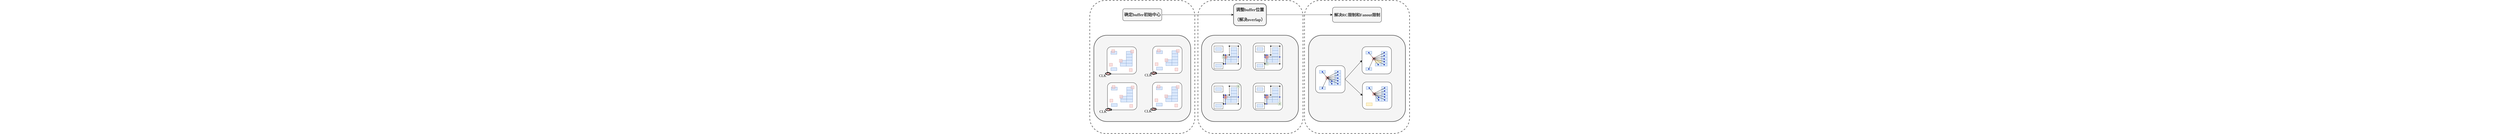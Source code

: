 <mxfile version="25.0.1">
  <diagram name="第 1 页" id="2RRf0Gsr0-RaK11RZiH8">
    <mxGraphModel dx="7740" dy="1705" grid="0" gridSize="10" guides="1" tooltips="1" connect="1" arrows="1" fold="1" page="0" pageScale="1" pageWidth="827" pageHeight="1169" math="0" shadow="0">
      <root>
        <mxCell id="0" />
        <mxCell id="1" parent="0" />
        <mxCell id="XdBmEQdL2nDU0bVJO9cl-257" style="edgeStyle=none;curved=1;rounded=0;orthogonalLoop=1;jettySize=auto;html=1;exitX=1;exitY=0.5;exitDx=0;exitDy=0;entryX=0;entryY=0.5;entryDx=0;entryDy=0;fontSize=18;startSize=8;endSize=8;" parent="1" source="XdBmEQdL2nDU0bVJO9cl-2" target="XdBmEQdL2nDU0bVJO9cl-3" edge="1">
          <mxGeometry relative="1" as="geometry" />
        </mxCell>
        <mxCell id="XdBmEQdL2nDU0bVJO9cl-2" value="调整&lt;font face=&quot;Times New Roman&quot;&gt;buffer&lt;/font&gt;位置&lt;br&gt;&lt;div&gt;&lt;span style=&quot;color: rgba(0, 0, 0, 0); text-align: start; text-wrap-mode: nowrap; background-color: initial;&quot;&gt;%3CmxGraphModel%3E%3Croot%3E%3CmxCell%20id%3D%220%22%2F%3E%3CmxCell%20id%3D%221%22%20parent%3D%220%22%2F%3E%3CmxCell%20id%3D%222%22%20value%3D%22%E7%A1%AE%E5%AE%9Abuffer%E5%88%9D%E5%A7%8B%E4%B8%AD%E5%BF%83%22%20style%3D%22rounded%3D1%3BwhiteSpace%3Dwrap%3Bhtml%3D1%3B%22%20vertex%3D%221%22%20parent%3D%221%22%3E%3CmxGeometry%20x%3D%22222%22%20y%3D%2262%22%20width%3D%22120%22%20height%3D%2260%22%20as%3D%22geometry%22%2F%3E%3C%2FmxCell%3E%3C%2Froot%3E%3C%2FmxGraphModel%3E&lt;/span&gt;&lt;span style=&quot;color: rgba(0, 0, 0, 0); text-align: start; text-wrap-mode: nowrap; background-color: initial;&quot;&gt;%3CmxGraphModel%3E%3Croot%3E%3CmxCell%20id%3D%220%22%2F%3E%3CmxCell%20id%3D%221%22%20parent%3D%220%22%2F%3E%3CmxCell%20id%3D%222%22%20value%3D%22%E7%A1%AE%E5%AE%9Abuffer%E5%88%9D%E5%A7%8B%E4%B8%AD%E5%BF%83%22%20style%3D%22rounded%3D1%3BwhiteSpace%3Dwrap%3Bhtml%3D1%3B%22%20vertex%3D%221%22%20parent%3D%221%22%3E%3CmxGeometry%20x%3D%22222%22%20y%3D%2262%22%20width%3D%22120%22%20height%3D%2260%22%20as%3D%22geometry%22%2F%3E%3C%2FmxCell%3E%3C%2Froot%3E%3C%2FmxGraphModel%3E&lt;/span&gt;&lt;span style=&quot;background-color: initial;&quot;&gt;（解决&lt;font face=&quot;Times New Roman&quot;&gt;overlap&lt;/font&gt;）&lt;/span&gt;&lt;/div&gt;" style="rounded=1;whiteSpace=wrap;html=1;fillColor=#f5f5f5;fontColor=#333333;strokeColor=#666666;strokeWidth=3;fontFamily=宋体;fontStyle=1;fontSize=21;verticalAlign=middle;" parent="1" vertex="1">
          <mxGeometry x="472" y="180" width="164" height="110" as="geometry" />
        </mxCell>
        <mxCell id="XdBmEQdL2nDU0bVJO9cl-3" value="解决&lt;font face=&quot;Times New Roman&quot;&gt;RC&lt;/font&gt;限制和&lt;font face=&quot;Times New Roman&quot;&gt;Fanout&lt;/font&gt;限制" style="rounded=1;whiteSpace=wrap;html=1;strokeWidth=2;fontFamily=宋体;fontStyle=1;fillColor=#f5f5f5;fontColor=#333333;strokeColor=#666666;fontSize=20;" parent="1" vertex="1">
          <mxGeometry x="966.5" y="197" width="245" height="76" as="geometry" />
        </mxCell>
        <mxCell id="XdBmEQdL2nDU0bVJO9cl-254" value="" style="group;fontSize=18;" parent="1" vertex="1" connectable="0">
          <mxGeometry x="847" y="338" width="484" height="433" as="geometry" />
        </mxCell>
        <mxCell id="XdBmEQdL2nDU0bVJO9cl-252" value="&lt;span style=&quot;color: rgba(0, 0, 0, 0); font-family: monospace; font-size: 0px; text-align: start; text-wrap-mode: nowrap;&quot;&gt;%3CmxGraphModel%3E%3Croot%3E%3CmxCell%20id%3D%220%22%2F%3E%3CmxCell%20id%3D%221%22%20parent%3D%220%22%2F%3E%3CmxCell%20id%3D%222%22%20value%3D%22%22%20style%3D%22group%3BfontSize%3D18%3B%22%20vertex%3D%221%22%20connectable%3D%220%22%20parent%3D%221%22%3E%3CmxGeometry%20x%3D%22-226%22%20y%3D%22338%22%20width%3D%22484%22%20height%3D%22433%22%20as%3D%22geometry%22%2F%3E%3C%2FmxCell%3E%3CmxCell%20id%3D%223%22%20value%3D%22%22%20style%3D%22rounded%3D1%3BwhiteSpace%3Dwrap%3Bhtml%3D1%3BfillColor%3D%23f5f5f5%3BfontColor%3D%23333333%3BstrokeColor%3D%23666666%3BstrokeWidth%3D3%3BfontSize%3D18%3B%22%20vertex%3D%221%22%20parent%3D%222%22%3E%3CmxGeometry%20width%3D%22484%22%20height%3D%22433%22%20as%3D%22geometry%22%2F%3E%3C%2FmxCell%3E%3CmxCell%20id%3D%224%22%20value%3D%22%22%20style%3D%22group%3BfontSize%3D18%3B%22%20vertex%3D%221%22%20connectable%3D%220%22%20parent%3D%222%22%3E%3CmxGeometry%20x%3D%2214%22%20y%3D%2258%22%20width%3D%22199%22%20height%3D%22160%22%20as%3D%22geometry%22%2F%3E%3C%2FmxCell%3E%3CmxCell%20id%3D%225%22%20value%3D%22%22%20style%3D%22group%3BstrokeWidth%3D4%3BfontSize%3D18%3B%22%20vertex%3D%221%22%20connectable%3D%220%22%20parent%3D%224%22%3E%3CmxGeometry%20x%3D%2252%22%20width%3D%22147%22%20height%3D%22141%22%20as%3D%22geometry%22%2F%3E%3C%2FmxCell%3E%3CmxCell%20id%3D%226%22%20value%3D%22%22%20style%3D%22rounded%3D1%3BwhiteSpace%3Dwrap%3Bhtml%3D1%3BfillColor%3Ddefault%3BfontColor%3D%23333333%3BstrokeColor%3D%23666666%3BstrokeWidth%3D2%3BfontSize%3D18%3B%22%20vertex%3D%221%22%20parent%3D%225%22%3E%3CmxGeometry%20width%3D%22147%22%20height%3D%22136.5%22%20as%3D%22geometry%22%2F%3E%3C%2FmxCell%3E%3CmxCell%20id%3D%227%22%20value%3D%22%22%20style%3D%22rounded%3D0%3BwhiteSpace%3Dwrap%3Bhtml%3D1%3BfillColor%3D%23dae8fc%3BstrokeColor%3D%236c8ebf%3BfontSize%3D18%3B%22%20vertex%3D%221%22%20parent%3D%225%22%3E%3CmxGeometry%20x%3D%2219%22%20y%3D%2222.5%22%20width%3D%2230%22%20height%3D%2215%22%20as%3D%22geometry%22%2F%3E%3C%2FmxCell%3E%3CmxCell%20id%3D%228%22%20value%3D%22%22%20style%3D%22rounded%3D0%3BwhiteSpace%3Dwrap%3Bhtml%3D1%3BfillColor%3D%23dae8fc%3BstrokeColor%3D%236c8ebf%3BfontSize%3D18%3B%22%20vertex%3D%221%22%20parent%3D%225%22%3E%3CmxGeometry%20x%3D%2296%22%20y%3D%2222.5%22%20width%3D%2230%22%20height%3D%2215%22%20as%3D%22geometry%22%2F%3E%3C%2FmxCell%3E%3CmxCell%20id%3D%229%22%20value%3D%22%22%20style%3D%22rounded%3D0%3BwhiteSpace%3Dwrap%3Bhtml%3D1%3BfillColor%3D%23dae8fc%3BstrokeColor%3D%236c8ebf%3BfontSize%3D18%3B%22%20vertex%3D%221%22%20parent%3D%225%22%3E%3CmxGeometry%20x%3D%2296%22%20y%3D%2267.5%22%20width%3D%2230%22%20height%3D%2215%22%20as%3D%22geometry%22%2F%3E%3C%2FmxCell%3E%3CmxCell%20id%3D%2210%22%20value%3D%22%22%20style%3D%22rounded%3D0%3BwhiteSpace%3Dwrap%3Bhtml%3D1%3BfillColor%3D%23dae8fc%3BstrokeColor%3D%236c8ebf%3BfontSize%3D18%3B%22%20vertex%3D%221%22%20parent%3D%225%22%3E%3CmxGeometry%20x%3D%2296%22%20y%3D%2237.5%22%20width%3D%2230%22%20height%3D%2215%22%20as%3D%22geometry%22%2F%3E%3C%2FmxCell%3E%3CmxCell%20id%3D%2211%22%20value%3D%22%22%20style%3D%22rounded%3D0%3BwhiteSpace%3Dwrap%3Bhtml%3D1%3BfillColor%3D%23dae8fc%3BstrokeColor%3D%236c8ebf%3BfontSize%3D18%3B%22%20vertex%3D%221%22%20parent%3D%225%22%3E%3CmxGeometry%20x%3D%2296%22%20y%3D%2252.5%22%20width%3D%2230%22%20height%3D%2215%22%20as%3D%22geometry%22%2F%3E%3C%2FmxCell%3E%3CmxCell%20id%3D%2212%22%20value%3D%22%22%20style%3D%22rounded%3D0%3BwhiteSpace%3Dwrap%3Bhtml%3D1%3BfillColor%3D%23dae8fc%3BstrokeColor%3D%236c8ebf%3BfontSize%3D18%3B%22%20vertex%3D%221%22%20parent%3D%225%22%3E%3CmxGeometry%20x%3D%2296%22%20y%3D%2282.5%22%20width%3D%2230%22%20height%3D%2215%22%20as%3D%22geometry%22%2F%3E%3C%2FmxCell%3E%3CmxCell%20id%3D%2213%22%20value%3D%22%22%20style%3D%22rounded%3D0%3BwhiteSpace%3Dwrap%3Bhtml%3D1%3BfillColor%3D%23dae8fc%3BstrokeColor%3D%236c8ebf%3BfontSize%3D18%3B%22%20vertex%3D%221%22%20parent%3D%225%22%3E%3CmxGeometry%20x%3D%2219%22%20y%3D%22104.5%22%20width%3D%2230%22%20height%3D%2215%22%20as%3D%22geometry%22%2F%3E%3C%2FmxCell%3E%3CmxCell%20id%3D%2214%22%20value%3D%22%22%20style%3D%22rounded%3D0%3BwhiteSpace%3Dwrap%3Bhtml%3D1%3BfillColor%3D%23dae8fc%3BstrokeColor%3D%236c8ebf%3BfontSize%3D18%3B%22%20vertex%3D%221%22%20parent%3D%225%22%3E%3CmxGeometry%20x%3D%2266%22%20y%3D%2267.5%22%20width%3D%2230%22%20height%3D%2215%22%20as%3D%22geometry%22%2F%3E%3C%2FmxCell%3E%3CmxCell%20id%3D%2215%22%20value%3D%22%22%20style%3D%22rounded%3D0%3BwhiteSpace%3Dwrap%3Bhtml%3D1%3BfillColor%3D%23dae8fc%3BstrokeColor%3D%236c8ebf%3BfontSize%3D18%3B%22%20vertex%3D%221%22%20parent%3D%225%22%3E%3CmxGeometry%20x%3D%2266%22%20y%3D%2282.5%22%20width%3D%2230%22%20height%3D%2215%22%20as%3D%22geometry%22%2F%3E%3C%2FmxCell%3E%3CmxCell%20id%3D%2216%22%20value%3D%22%22%20style%3D%22rounded%3D0%3BwhiteSpace%3Dwrap%3Bhtml%3D1%3BfillColor%3D%23f8cecc%3BstrokeColor%3D%23b85450%3Bopacity%3D60%3BfontSize%3D18%3B%22%20vertex%3D%221%22%20parent%3D%225%22%3E%3CmxGeometry%20x%3D%2261%22%20y%3D%2262.5%22%20width%3D%2215%22%20height%3D%2215%22%20as%3D%22geometry%22%2F%3E%3C%2FmxCell%3E%3CmxCell%20id%3D%2217%22%20value%3D%22%22%20style%3D%22ellipse%3BwhiteSpace%3Dwrap%3Bhtml%3D1%3BstrokeWidth%3D2%3BfillWeight%3D2%3BhachureGap%3D8%3BfillColor%3D%23990000%3BfillStyle%3Ddots%3Bsketch%3D1%3BfontSize%3D18%3B%22%20vertex%3D%221%22%20parent%3D%225%22%3E%3CmxGeometry%20x%3D%22-8%22%20y%3D%22129%22%20width%3D%2227%22%20height%3D%2212%22%20as%3D%22geometry%22%2F%3E%3C%2FmxCell%3E%3CmxCell%20id%3D%2218%22%20value%3D%22%22%20style%3D%22rounded%3D0%3BwhiteSpace%3Dwrap%3Bhtml%3D1%3BfillColor%3D%23f8cecc%3BstrokeColor%3D%23b85450%3Bopacity%3D60%3BfontSize%3D18%3B%22%20vertex%3D%221%22%20parent%3D%225%22%3E%3CmxGeometry%20x%3D%2212%22%20y%3D%2282.5%22%20width%3D%2215%22%20height%3D%2215%22%20as%3D%22geometry%22%2F%3E%3C%2FmxCell%3E%3CmxCell%20id%3D%2219%22%20value%3D%22%22%20style%3D%22rounded%3D0%3BwhiteSpace%3Dwrap%3Bhtml%3D1%3BfillColor%3D%23f8cecc%3BstrokeColor%3D%23b85450%3Bopacity%3D60%3BfontSize%3D18%3B%22%20vertex%3D%221%22%20parent%3D%225%22%3E%3CmxGeometry%20x%3D%22118%22%20y%3D%2216%22%20width%3D%2215%22%20height%3D%2215%22%20as%3D%22geometry%22%2F%3E%3C%2FmxCell%3E%3CmxCell%20id%3D%2220%22%20value%3D%22%22%20style%3D%22rounded%3D0%3BwhiteSpace%3Dwrap%3Bhtml%3D1%3BfillColor%3D%23f8cecc%3BstrokeColor%3D%23b85450%3Bopacity%3D60%3BfontSize%3D18%3B%22%20vertex%3D%221%22%20parent%3D%225%22%3E%3CmxGeometry%20x%3D%22111%22%20y%3D%22109%22%20width%3D%2215%22%20height%3D%2215%22%20as%3D%22geometry%22%2F%3E%3C%2FmxCell%3E%3CmxCell%20id%3D%2221%22%20value%3D%22%22%20style%3D%22rounded%3D0%3BwhiteSpace%3Dwrap%3Bhtml%3D1%3BfillColor%3D%23f8cecc%3BstrokeColor%3D%23b85450%3Bopacity%3D60%3BfontSize%3D18%3B%22%20vertex%3D%221%22%20parent%3D%225%22%3E%3CmxGeometry%20x%3D%2223%22%20y%3D%2214%22%20width%3D%2215%22%20height%3D%2215%22%20as%3D%22geometry%22%2F%3E%3C%2FmxCell%3E%3CmxCell%20id%3D%2222%22%20value%3D%22%26lt%3Bfont%20face%3D%26quot%3BTimes%20New%20Roman%26quot%3B%26gt%3BCLK%26lt%3B%2Ffont%26gt%3B%22%20style%3D%22text%3Bhtml%3D1%3Balign%3Dcenter%3BverticalAlign%3Dmiddle%3BwhiteSpace%3Dwrap%3Brounded%3D0%3BfontSize%3D18%3B%22%20vertex%3D%221%22%20parent%3D%224%22%3E%3CmxGeometry%20y%3D%22130%22%20width%3D%2260%22%20height%3D%2230%22%20as%3D%22geometry%22%2F%3E%3C%2FmxCell%3E%3CmxCell%20id%3D%2223%22%20value%3D%22%22%20style%3D%22group%3BfontSize%3D18%3B%22%20vertex%3D%221%22%20connectable%3D%220%22%20parent%3D%222%22%3E%3CmxGeometry%20x%3D%22242%22%20y%3D%2255%22%20width%3D%22199%22%20height%3D%22160%22%20as%3D%22geometry%22%2F%3E%3C%2FmxCell%3E%3CmxCell%20id%3D%2224%22%20value%3D%22%22%20style%3D%22group%3BstrokeWidth%3D4%3BfontSize%3D18%3B%22%20vertex%3D%221%22%20connectable%3D%220%22%20parent%3D%2223%22%3E%3CmxGeometry%20x%3D%2252%22%20width%3D%22147%22%20height%3D%22141%22%20as%3D%22geometry%22%2F%3E%3C%2FmxCell%3E%3CmxCell%20id%3D%2225%22%20value%3D%22%22%20style%3D%22rounded%3D1%3BwhiteSpace%3Dwrap%3Bhtml%3D1%3BfillColor%3Ddefault%3BfontColor%3D%23333333%3BstrokeColor%3D%23666666%3BstrokeWidth%3D2%3BfontSize%3D18%3B%22%20vertex%3D%221%22%20parent%3D%2224%22%3E%3CmxGeometry%20width%3D%22147%22%20height%3D%22136.5%22%20as%3D%22geometry%22%2F%3E%3C%2FmxCell%3E%3CmxCell%20id%3D%2226%22%20value%3D%22%22%20style%3D%22rounded%3D0%3BwhiteSpace%3Dwrap%3Bhtml%3D1%3BfillColor%3D%23dae8fc%3BstrokeColor%3D%236c8ebf%3BfontSize%3D18%3B%22%20vertex%3D%221%22%20parent%3D%2224%22%3E%3CmxGeometry%20x%3D%2219%22%20y%3D%2222.5%22%20width%3D%2230%22%20height%3D%2215%22%20as%3D%22geometry%22%2F%3E%3C%2FmxCell%3E%3CmxCell%20id%3D%2227%22%20value%3D%22%22%20style%3D%22rounded%3D0%3BwhiteSpace%3Dwrap%3Bhtml%3D1%3BfillColor%3D%23dae8fc%3BstrokeColor%3D%236c8ebf%3BfontSize%3D18%3B%22%20vertex%3D%221%22%20parent%3D%2224%22%3E%3CmxGeometry%20x%3D%2296%22%20y%3D%2222.5%22%20width%3D%2230%22%20height%3D%2215%22%20as%3D%22geometry%22%2F%3E%3C%2FmxCell%3E%3CmxCell%20id%3D%2228%22%20value%3D%22%22%20style%3D%22rounded%3D0%3BwhiteSpace%3Dwrap%3Bhtml%3D1%3BfillColor%3D%23dae8fc%3BstrokeColor%3D%236c8ebf%3BfontSize%3D18%3B%22%20vertex%3D%221%22%20parent%3D%2224%22%3E%3CmxGeometry%20x%3D%2296%22%20y%3D%2267.5%22%20width%3D%2230%22%20height%3D%2215%22%20as%3D%22geometry%22%2F%3E%3C%2FmxCell%3E%3CmxCell%20id%3D%2229%22%20value%3D%22%22%20style%3D%22rounded%3D0%3BwhiteSpace%3Dwrap%3Bhtml%3D1%3BfillColor%3D%23dae8fc%3BstrokeColor%3D%236c8ebf%3BfontSize%3D18%3B%22%20vertex%3D%221%22%20parent%3D%2224%22%3E%3CmxGeometry%20x%3D%2296%22%20y%3D%2237.5%22%20width%3D%2230%22%20height%3D%2215%22%20as%3D%22geometry%22%2F%3E%3C%2FmxCell%3E%3CmxCell%20id%3D%2230%22%20value%3D%22%22%20style%3D%22rounded%3D0%3BwhiteSpace%3Dwrap%3Bhtml%3D1%3BfillColor%3D%23dae8fc%3BstrokeColor%3D%236c8ebf%3BfontSize%3D18%3B%22%20vertex%3D%221%22%20parent%3D%2224%22%3E%3CmxGeometry%20x%3D%2296%22%20y%3D%2252.5%22%20width%3D%2230%22%20height%3D%2215%22%20as%3D%22geometry%22%2F%3E%3C%2FmxCell%3E%3CmxCell%20id%3D%2231%22%20value%3D%22%22%20style%3D%22rounded%3D0%3BwhiteSpace%3Dwrap%3Bhtml%3D1%3BfillColor%3D%23dae8fc%3BstrokeColor%3D%236c8ebf%3BfontSize%3D18%3B%22%20vertex%3D%221%22%20parent%3D%2224%22%3E%3CmxGeometry%20x%3D%2296%22%20y%3D%2282.5%22%20width%3D%2230%22%20height%3D%2215%22%20as%3D%22geometry%22%2F%3E%3C%2FmxCell%3E%3CmxCell%20id%3D%2232%22%20value%3D%22%22%20style%3D%22rounded%3D0%3BwhiteSpace%3Dwrap%3Bhtml%3D1%3BfillColor%3D%23dae8fc%3BstrokeColor%3D%236c8ebf%3BfontSize%3D18%3B%22%20vertex%3D%221%22%20parent%3D%2224%22%3E%3CmxGeometry%20x%3D%2219%22%20y%3D%22104.5%22%20width%3D%2230%22%20height%3D%2215%22%20as%3D%22geometry%22%2F%3E%3C%2FmxCell%3E%3CmxCell%20id%3D%2233%22%20value%3D%22%22%20style%3D%22rounded%3D0%3BwhiteSpace%3Dwrap%3Bhtml%3D1%3BfillColor%3D%23dae8fc%3BstrokeColor%3D%236c8ebf%3BfontSize%3D18%3B%22%20vertex%3D%221%22%20parent%3D%2224%22%3E%3CmxGeometry%20x%3D%2266%22%20y%3D%2267.5%22%20width%3D%2230%22%20height%3D%2215%22%20as%3D%22geometry%22%2F%3E%3C%2FmxCell%3E%3CmxCell%20id%3D%2234%22%20value%3D%22%22%20style%3D%22rounded%3D0%3BwhiteSpace%3Dwrap%3Bhtml%3D1%3BfillColor%3D%23dae8fc%3BstrokeColor%3D%236c8ebf%3BfontSize%3D18%3B%22%20vertex%3D%221%22%20parent%3D%2224%22%3E%3CmxGeometry%20x%3D%2266%22%20y%3D%2282.5%22%20width%3D%2230%22%20height%3D%2215%22%20as%3D%22geometry%22%2F%3E%3C%2FmxCell%3E%3CmxCell%20id%3D%2235%22%20value%3D%22%22%20style%3D%22rounded%3D0%3BwhiteSpace%3Dwrap%3Bhtml%3D1%3BfillColor%3D%23f8cecc%3BstrokeColor%3D%23b85450%3Bopacity%3D60%3BfontSize%3D18%3B%22%20vertex%3D%221%22%20parent%3D%2224%22%3E%3CmxGeometry%20x%3D%2261%22%20y%3D%2262.5%22%20width%3D%2215%22%20height%3D%2215%22%20as%3D%22geometry%22%2F%3E%3C%2FmxCell%3E%3CmxCell%20id%3D%2236%22%20value%3D%22%22%20style%3D%22ellipse%3BwhiteSpace%3Dwrap%3Bhtml%3D1%3BstrokeWidth%3D2%3BfillWeight%3D2%3BhachureGap%3D8%3BfillColor%3D%23990000%3BfillStyle%3Ddots%3Bsketch%3D1%3BfontSize%3D18%3B%22%20vertex%3D%221%22%20parent%3D%2224%22%3E%3CmxGeometry%20x%3D%22-8%22%20y%3D%22129%22%20width%3D%2227%22%20height%3D%2212%22%20as%3D%22geometry%22%2F%3E%3C%2FmxCell%3E%3CmxCell%20id%3D%2237%22%20value%3D%22%22%20style%3D%22rounded%3D0%3BwhiteSpace%3Dwrap%3Bhtml%3D1%3BfillColor%3D%23f8cecc%3BstrokeColor%3D%23b85450%3Bopacity%3D60%3BfontSize%3D18%3B%22%20vertex%3D%221%22%20parent%3D%2224%22%3E%3CmxGeometry%20x%3D%2212%22%20y%3D%2282.5%22%20width%3D%2215%22%20height%3D%2215%22%20as%3D%22geometry%22%2F%3E%3C%2FmxCell%3E%3CmxCell%20id%3D%2238%22%20value%3D%22%22%20style%3D%22rounded%3D0%3BwhiteSpace%3Dwrap%3Bhtml%3D1%3BfillColor%3D%23f8cecc%3BstrokeColor%3D%23b85450%3Bopacity%3D60%3BfontSize%3D18%3B%22%20vertex%3D%221%22%20parent%3D%2224%22%3E%3CmxGeometry%20x%3D%22118%22%20y%3D%2216%22%20width%3D%2215%22%20height%3D%2215%22%20as%3D%22geometry%22%2F%3E%3C%2FmxCell%3E%3CmxCell%20id%3D%2239%22%20value%3D%22%22%20style%3D%22rounded%3D0%3BwhiteSpace%3Dwrap%3Bhtml%3D1%3BfillColor%3D%23f8cecc%3BstrokeColor%3D%23b85450%3Bopacity%3D60%3BfontSize%3D18%3B%22%20vertex%3D%221%22%20parent%3D%2224%22%3E%3CmxGeometry%20x%3D%22111%22%20y%3D%22109%22%20width%3D%2215%22%20height%3D%2215%22%20as%3D%22geometry%22%2F%3E%3C%2FmxCell%3E%3CmxCell%20id%3D%2240%22%20value%3D%22%22%20style%3D%22rounded%3D0%3BwhiteSpace%3Dwrap%3Bhtml%3D1%3BfillColor%3D%23f8cecc%3BstrokeColor%3D%23b85450%3Bopacity%3D60%3BfontSize%3D18%3B%22%20vertex%3D%221%22%20parent%3D%2224%22%3E%3CmxGeometry%20x%3D%2223%22%20y%3D%2214%22%20width%3D%2215%22%20height%3D%2215%22%20as%3D%22geometry%22%2F%3E%3C%2FmxCell%3E%3CmxCell%20id%3D%2241%22%20value%3D%22%26lt%3Bfont%20face%3D%26quot%3BTimes%20New%20Roman%26quot%3B%26gt%3BCLK%26lt%3B%2Ffont%26gt%3B%22%20style%3D%22text%3Bhtml%3D1%3Balign%3Dcenter%3BverticalAlign%3Dmiddle%3BwhiteSpace%3Dwrap%3Brounded%3D0%3BfontSize%3D18%3B%22%20vertex%3D%221%22%20parent%3D%2223%22%3E%3CmxGeometry%20y%3D%22130%22%20width%3D%2260%22%20height%3D%2230%22%20as%3D%22geometry%22%2F%3E%3C%2FmxCell%3E%3CmxCell%20id%3D%2242%22%20value%3D%22%22%20style%3D%22group%3BfontSize%3D18%3B%22%20vertex%3D%221%22%20connectable%3D%220%22%20parent%3D%222%22%3E%3CmxGeometry%20x%3D%2216%22%20y%3D%22238%22%20width%3D%22199%22%20height%3D%22160%22%20as%3D%22geometry%22%2F%3E%3C%2FmxCell%3E%3CmxCell%20id%3D%2243%22%20value%3D%22%22%20style%3D%22group%3BstrokeWidth%3D4%3BfontSize%3D18%3B%22%20vertex%3D%221%22%20connectable%3D%220%22%20parent%3D%2242%22%3E%3CmxGeometry%20x%3D%2252%22%20width%3D%22147%22%20height%3D%22141%22%20as%3D%22geometry%22%2F%3E%3C%2FmxCell%3E%3CmxCell%20id%3D%2244%22%20value%3D%22%22%20style%3D%22rounded%3D1%3BwhiteSpace%3Dwrap%3Bhtml%3D1%3BfillColor%3Ddefault%3BfontColor%3D%23333333%3BstrokeColor%3D%23666666%3BstrokeWidth%3D2%3BfontSize%3D18%3B%22%20vertex%3D%221%22%20parent%3D%2243%22%3E%3CmxGeometry%20width%3D%22147%22%20height%3D%22136.5%22%20as%3D%22geometry%22%2F%3E%3C%2FmxCell%3E%3CmxCell%20id%3D%2245%22%20value%3D%22%22%20style%3D%22rounded%3D0%3BwhiteSpace%3Dwrap%3Bhtml%3D1%3BfillColor%3D%23dae8fc%3BstrokeColor%3D%236c8ebf%3BfontSize%3D18%3B%22%20vertex%3D%221%22%20parent%3D%2243%22%3E%3CmxGeometry%20x%3D%2219%22%20y%3D%2222.5%22%20width%3D%2230%22%20height%3D%2215%22%20as%3D%22geometry%22%2F%3E%3C%2FmxCell%3E%3CmxCell%20id%3D%2246%22%20value%3D%22%22%20style%3D%22rounded%3D0%3BwhiteSpace%3Dwrap%3Bhtml%3D1%3BfillColor%3D%23dae8fc%3BstrokeColor%3D%236c8ebf%3BfontSize%3D18%3B%22%20vertex%3D%221%22%20parent%3D%2243%22%3E%3CmxGeometry%20x%3D%2296%22%20y%3D%2222.5%22%20width%3D%2230%22%20height%3D%2215%22%20as%3D%22geometry%22%2F%3E%3C%2FmxCell%3E%3CmxCell%20id%3D%2247%22%20value%3D%22%22%20style%3D%22rounded%3D0%3BwhiteSpace%3Dwrap%3Bhtml%3D1%3BfillColor%3D%23dae8fc%3BstrokeColor%3D%236c8ebf%3BfontSize%3D18%3B%22%20vertex%3D%221%22%20parent%3D%2243%22%3E%3CmxGeometry%20x%3D%2296%22%20y%3D%2267.5%22%20width%3D%2230%22%20height%3D%2215%22%20as%3D%22geometry%22%2F%3E%3C%2FmxCell%3E%3CmxCell%20id%3D%2248%22%20value%3D%22%22%20style%3D%22rounded%3D0%3BwhiteSpace%3Dwrap%3Bhtml%3D1%3BfillColor%3D%23dae8fc%3BstrokeColor%3D%236c8ebf%3BfontSize%3D18%3B%22%20vertex%3D%221%22%20parent%3D%2243%22%3E%3CmxGeometry%20x%3D%2296%22%20y%3D%2237.5%22%20width%3D%2230%22%20height%3D%2215%22%20as%3D%22geometry%22%2F%3E%3C%2FmxCell%3E%3CmxCell%20id%3D%2249%22%20value%3D%22%22%20style%3D%22rounded%3D0%3BwhiteSpace%3Dwrap%3Bhtml%3D1%3BfillColor%3D%23dae8fc%3BstrokeColor%3D%236c8ebf%3BfontSize%3D18%3B%22%20vertex%3D%221%22%20parent%3D%2243%22%3E%3CmxGeometry%20x%3D%2296%22%20y%3D%2252.5%22%20width%3D%2230%22%20height%3D%2215%22%20as%3D%22geometry%22%2F%3E%3C%2FmxCell%3E%3CmxCell%20id%3D%2250%22%20value%3D%22%22%20style%3D%22rounded%3D0%3BwhiteSpace%3Dwrap%3Bhtml%3D1%3BfillColor%3D%23dae8fc%3BstrokeColor%3D%236c8ebf%3BfontSize%3D18%3B%22%20vertex%3D%221%22%20parent%3D%2243%22%3E%3CmxGeometry%20x%3D%2296%22%20y%3D%2282.5%22%20width%3D%2230%22%20height%3D%2215%22%20as%3D%22geometry%22%2F%3E%3C%2FmxCell%3E%3CmxCell%20id%3D%2251%22%20value%3D%22%22%20style%3D%22rounded%3D0%3BwhiteSpace%3Dwrap%3Bhtml%3D1%3BfillColor%3D%23dae8fc%3BstrokeColor%3D%236c8ebf%3BfontSize%3D18%3B%22%20vertex%3D%221%22%20parent%3D%2243%22%3E%3CmxGeometry%20x%3D%2219%22%20y%3D%22104.5%22%20width%3D%2230%22%20height%3D%2215%22%20as%3D%22geometry%22%2F%3E%3C%2FmxCell%3E%3CmxCell%20id%3D%2252%22%20value%3D%22%22%20style%3D%22rounded%3D0%3BwhiteSpace%3Dwrap%3Bhtml%3D1%3BfillColor%3D%23dae8fc%3BstrokeColor%3D%236c8ebf%3BfontSize%3D18%3B%22%20vertex%3D%221%22%20parent%3D%2243%22%3E%3CmxGeometry%20x%3D%2266%22%20y%3D%2267.5%22%20width%3D%2230%22%20height%3D%2215%22%20as%3D%22geometry%22%2F%3E%3C%2FmxCell%3E%3CmxCell%20id%3D%2253%22%20value%3D%22%22%20style%3D%22rounded%3D0%3BwhiteSpace%3Dwrap%3Bhtml%3D1%3BfillColor%3D%23dae8fc%3BstrokeColor%3D%236c8ebf%3BfontSize%3D18%3B%22%20vertex%3D%221%22%20parent%3D%2243%22%3E%3CmxGeometry%20x%3D%2266%22%20y%3D%2282.5%22%20width%3D%2230%22%20height%3D%2215%22%20as%3D%22geometry%22%2F%3E%3C%2FmxCell%3E%3CmxCell%20id%3D%2254%22%20value%3D%22%22%20style%3D%22rounded%3D0%3BwhiteSpace%3Dwrap%3Bhtml%3D1%3BfillColor%3D%23f8cecc%3BstrokeColor%3D%23b85450%3Bopacity%3D60%3BfontSize%3D18%3B%22%20vertex%3D%221%22%20parent%3D%2243%22%3E%3CmxGeometry%20x%3D%2261%22%20y%3D%2262.5%22%20width%3D%2215%22%20height%3D%2215%22%20as%3D%22geometry%22%2F%3E%3C%2FmxCell%3E%3CmxCell%20id%3D%2255%22%20value%3D%22%22%20style%3D%22ellipse%3BwhiteSpace%3Dwrap%3Bhtml%3D1%3BstrokeWidth%3D2%3BfillWeight%3D2%3BhachureGap%3D8%3BfillColor%3D%23990000%3BfillStyle%3Ddots%3Bsketch%3D1%3BfontSize%3D18%3B%22%20vertex%3D%221%22%20parent%3D%2243%22%3E%3CmxGeometry%20x%3D%22-8%22%20y%3D%22129%22%20width%3D%2227%22%20height%3D%2212%22%20as%3D%22geometry%22%2F%3E%3C%2FmxCell%3E%3CmxCell%20id%3D%2256%22%20value%3D%22%22%20style%3D%22rounded%3D0%3BwhiteSpace%3Dwrap%3Bhtml%3D1%3BfillColor%3D%23f8cecc%3BstrokeColor%3D%23b85450%3Bopacity%3D60%3BfontSize%3D18%3B%22%20vertex%3D%221%22%20parent%3D%2243%22%3E%3CmxGeometry%20x%3D%2212%22%20y%3D%2282.5%22%20width%3D%2215%22%20height%3D%2215%22%20as%3D%22geometry%22%2F%3E%3C%2FmxCell%3E%3CmxCell%20id%3D%2257%22%20value%3D%22%22%20style%3D%22rounded%3D0%3BwhiteSpace%3Dwrap%3Bhtml%3D1%3BfillColor%3D%23f8cecc%3BstrokeColor%3D%23b85450%3Bopacity%3D60%3BfontSize%3D18%3B%22%20vertex%3D%221%22%20parent%3D%2243%22%3E%3CmxGeometry%20x%3D%22118%22%20y%3D%2216%22%20width%3D%2215%22%20height%3D%2215%22%20as%3D%22geometry%22%2F%3E%3C%2FmxCell%3E%3CmxCell%20id%3D%2258%22%20value%3D%22%22%20style%3D%22rounded%3D0%3BwhiteSpace%3Dwrap%3Bhtml%3D1%3BfillColor%3D%23f8cecc%3BstrokeColor%3D%23b85450%3Bopacity%3D60%3BfontSize%3D18%3B%22%20vertex%3D%221%22%20parent%3D%2243%22%3E%3CmxGeometry%20x%3D%22111%22%20y%3D%22109%22%20width%3D%2215%22%20height%3D%2215%22%20as%3D%22geometry%22%2F%3E%3C%2FmxCell%3E%3CmxCell%20id%3D%2259%22%20value%3D%22%22%20style%3D%22rounded%3D0%3BwhiteSpace%3Dwrap%3Bhtml%3D1%3BfillColor%3D%23f8cecc%3BstrokeColor%3D%23b85450%3Bopacity%3D60%3BfontSize%3D18%3B%22%20vertex%3D%221%22%20parent%3D%2243%22%3E%3CmxGeometry%20x%3D%2223%22%20y%3D%2214%22%20width%3D%2215%22%20height%3D%2215%22%20as%3D%22geometry%22%2F%3E%3C%2FmxCell%3E%3CmxCell%20id%3D%2260%22%20value%3D%22%26lt%3Bfont%20face%3D%26quot%3BTimes%20New%20Roman%26quot%3B%26gt%3BCLK%26lt%3B%2Ffont%26gt%3B%22%20style%3D%22text%3Bhtml%3D1%3Balign%3Dcenter%3BverticalAlign%3Dmiddle%3BwhiteSpace%3Dwrap%3Brounded%3D0%3BfontSize%3D18%3B%22%20vertex%3D%221%22%20parent%3D%2242%22%3E%3CmxGeometry%20y%3D%22130%22%20width%3D%2260%22%20height%3D%2230%22%20as%3D%22geometry%22%2F%3E%3C%2FmxCell%3E%3CmxCell%20id%3D%2261%22%20value%3D%22%22%20style%3D%22group%3BfontSize%3D18%3B%22%20vertex%3D%221%22%20connectable%3D%220%22%20parent%3D%222%22%3E%3CmxGeometry%20x%3D%22241%22%20y%3D%22236%22%20width%3D%22199%22%20height%3D%22160%22%20as%3D%22geometry%22%2F%3E%3C%2FmxCell%3E%3CmxCell%20id%3D%2262%22%20value%3D%22%22%20style%3D%22group%3BstrokeWidth%3D4%3BfontSize%3D18%3B%22%20vertex%3D%221%22%20connectable%3D%220%22%20parent%3D%2261%22%3E%3CmxGeometry%20x%3D%2252%22%20width%3D%22147%22%20height%3D%22141%22%20as%3D%22geometry%22%2F%3E%3C%2FmxCell%3E%3CmxCell%20id%3D%2263%22%20value%3D%22%22%20style%3D%22rounded%3D1%3BwhiteSpace%3Dwrap%3Bhtml%3D1%3BfillColor%3Ddefault%3BfontColor%3D%23333333%3BstrokeColor%3D%23666666%3BstrokeWidth%3D2%3BfontSize%3D18%3B%22%20vertex%3D%221%22%20parent%3D%2262%22%3E%3CmxGeometry%20width%3D%22147%22%20height%3D%22136.5%22%20as%3D%22geometry%22%2F%3E%3C%2FmxCell%3E%3CmxCell%20id%3D%2264%22%20value%3D%22%22%20style%3D%22rounded%3D0%3BwhiteSpace%3Dwrap%3Bhtml%3D1%3BfillColor%3D%23dae8fc%3BstrokeColor%3D%236c8ebf%3BfontSize%3D18%3B%22%20vertex%3D%221%22%20parent%3D%2262%22%3E%3CmxGeometry%20x%3D%2219%22%20y%3D%2222.5%22%20width%3D%2230%22%20height%3D%2215%22%20as%3D%22geometry%22%2F%3E%3C%2FmxCell%3E%3CmxCell%20id%3D%2265%22%20value%3D%22%22%20style%3D%22rounded%3D0%3BwhiteSpace%3Dwrap%3Bhtml%3D1%3BfillColor%3D%23dae8fc%3BstrokeColor%3D%236c8ebf%3BfontSize%3D18%3B%22%20vertex%3D%221%22%20parent%3D%2262%22%3E%3CmxGeometry%20x%3D%2296%22%20y%3D%2222.5%22%20width%3D%2230%22%20height%3D%2215%22%20as%3D%22geometry%22%2F%3E%3C%2FmxCell%3E%3CmxCell%20id%3D%2266%22%20value%3D%22%22%20style%3D%22rounded%3D0%3BwhiteSpace%3Dwrap%3Bhtml%3D1%3BfillColor%3D%23dae8fc%3BstrokeColor%3D%236c8ebf%3BfontSize%3D18%3B%22%20vertex%3D%221%22%20parent%3D%2262%22%3E%3CmxGeometry%20x%3D%2296%22%20y%3D%2267.5%22%20width%3D%2230%22%20height%3D%2215%22%20as%3D%22geometry%22%2F%3E%3C%2FmxCell%3E%3CmxCell%20id%3D%2267%22%20value%3D%22%22%20style%3D%22rounded%3D0%3BwhiteSpace%3Dwrap%3Bhtml%3D1%3BfillColor%3D%23dae8fc%3BstrokeColor%3D%236c8ebf%3BfontSize%3D18%3B%22%20vertex%3D%221%22%20parent%3D%2262%22%3E%3CmxGeometry%20x%3D%2296%22%20y%3D%2237.5%22%20width%3D%2230%22%20height%3D%2215%22%20as%3D%22geometry%22%2F%3E%3C%2FmxCell%3E%3CmxCell%20id%3D%2268%22%20value%3D%22%22%20style%3D%22rounded%3D0%3BwhiteSpace%3Dwrap%3Bhtml%3D1%3BfillColor%3D%23dae8fc%3BstrokeColor%3D%236c8ebf%3BfontSize%3D18%3B%22%20vertex%3D%221%22%20parent%3D%2262%22%3E%3CmxGeometry%20x%3D%2296%22%20y%3D%2252.5%22%20width%3D%2230%22%20height%3D%2215%22%20as%3D%22geometry%22%2F%3E%3C%2FmxCell%3E%3CmxCell%20id%3D%2269%22%20value%3D%22%22%20style%3D%22rounded%3D0%3BwhiteSpace%3Dwrap%3Bhtml%3D1%3BfillColor%3D%23dae8fc%3BstrokeColor%3D%236c8ebf%3BfontSize%3D18%3B%22%20vertex%3D%221%22%20parent%3D%2262%22%3E%3CmxGeometry%20x%3D%2296%22%20y%3D%2282.5%22%20width%3D%2230%22%20height%3D%2215%22%20as%3D%22geometry%22%2F%3E%3C%2FmxCell%3E%3CmxCell%20id%3D%2270%22%20value%3D%22%22%20style%3D%22rounded%3D0%3BwhiteSpace%3Dwrap%3Bhtml%3D1%3BfillColor%3D%23dae8fc%3BstrokeColor%3D%236c8ebf%3BfontSize%3D18%3B%22%20vertex%3D%221%22%20parent%3D%2262%22%3E%3CmxGeometry%20x%3D%2219%22%20y%3D%22104.5%22%20width%3D%2230%22%20height%3D%2215%22%20as%3D%22geometry%22%2F%3E%3C%2FmxCell%3E%3CmxCell%20id%3D%2271%22%20value%3D%22%22%20style%3D%22rounded%3D0%3BwhiteSpace%3Dwrap%3Bhtml%3D1%3BfillColor%3D%23dae8fc%3BstrokeColor%3D%236c8ebf%3BfontSize%3D18%3B%22%20vertex%3D%221%22%20parent%3D%2262%22%3E%3CmxGeometry%20x%3D%2266%22%20y%3D%2267.5%22%20width%3D%2230%22%20height%3D%2215%22%20as%3D%22geometry%22%2F%3E%3C%2FmxCell%3E%3CmxCell%20id%3D%2272%22%20value%3D%22%22%20style%3D%22rounded%3D0%3BwhiteSpace%3Dwrap%3Bhtml%3D1%3BfillColor%3D%23dae8fc%3BstrokeColor%3D%236c8ebf%3BfontSize%3D18%3B%22%20vertex%3D%221%22%20parent%3D%2262%22%3E%3CmxGeometry%20x%3D%2266%22%20y%3D%2282.5%22%20width%3D%2230%22%20height%3D%2215%22%20as%3D%22geometry%22%2F%3E%3C%2FmxCell%3E%3CmxCell%20id%3D%2273%22%20value%3D%22%22%20style%3D%22rounded%3D0%3BwhiteSpace%3Dwrap%3Bhtml%3D1%3BfillColor%3D%23f8cecc%3BstrokeColor%3D%23b85450%3Bopacity%3D60%3BfontSize%3D18%3B%22%20vertex%3D%221%22%20parent%3D%2262%22%3E%3CmxGeometry%20x%3D%2261%22%20y%3D%2262.5%22%20width%3D%2215%22%20height%3D%2215%22%20as%3D%22geometry%22%2F%3E%3C%2FmxCell%3E%3CmxCell%20id%3D%2274%22%20value%3D%22%22%20style%3D%22ellipse%3BwhiteSpace%3Dwrap%3Bhtml%3D1%3BstrokeWidth%3D2%3BfillWeight%3D2%3BhachureGap%3D8%3BfillColor%3D%23990000%3BfillStyle%3Ddots%3Bsketch%3D1%3BfontSize%3D18%3B%22%20vertex%3D%221%22%20parent%3D%2262%22%3E%3CmxGeometry%20x%3D%22-8%22%20y%3D%22129%22%20width%3D%2227%22%20height%3D%2212%22%20as%3D%22geometry%22%2F%3E%3C%2FmxCell%3E%3CmxCell%20id%3D%2275%22%20value%3D%22%22%20style%3D%22rounded%3D0%3BwhiteSpace%3Dwrap%3Bhtml%3D1%3BfillColor%3D%23f8cecc%3BstrokeColor%3D%23b85450%3Bopacity%3D60%3BfontSize%3D18%3B%22%20vertex%3D%221%22%20parent%3D%2262%22%3E%3CmxGeometry%20x%3D%2212%22%20y%3D%2282.5%22%20width%3D%2215%22%20height%3D%2215%22%20as%3D%22geometry%22%2F%3E%3C%2FmxCell%3E%3CmxCell%20id%3D%2276%22%20value%3D%22%22%20style%3D%22rounded%3D0%3BwhiteSpace%3Dwrap%3Bhtml%3D1%3BfillColor%3D%23f8cecc%3BstrokeColor%3D%23b85450%3Bopacity%3D60%3BfontSize%3D18%3B%22%20vertex%3D%221%22%20parent%3D%2262%22%3E%3CmxGeometry%20x%3D%22118%22%20y%3D%2216%22%20width%3D%2215%22%20height%3D%2215%22%20as%3D%22geometry%22%2F%3E%3C%2FmxCell%3E%3CmxCell%20id%3D%2277%22%20value%3D%22%22%20style%3D%22rounded%3D0%3BwhiteSpace%3Dwrap%3Bhtml%3D1%3BfillColor%3D%23f8cecc%3BstrokeColor%3D%23b85450%3Bopacity%3D60%3BfontSize%3D18%3B%22%20vertex%3D%221%22%20parent%3D%2262%22%3E%3CmxGeometry%20x%3D%22111%22%20y%3D%22109%22%20width%3D%2215%22%20height%3D%2215%22%20as%3D%22geometry%22%2F%3E%3C%2FmxCell%3E%3CmxCell%20id%3D%2278%22%20value%3D%22%22%20style%3D%22rounded%3D0%3BwhiteSpace%3Dwrap%3Bhtml%3D1%3BfillColor%3D%23f8cecc%3BstrokeColor%3D%23b85450%3Bopacity%3D60%3BfontSize%3D18%3B%22%20vertex%3D%221%22%20parent%3D%2262%22%3E%3CmxGeometry%20x%3D%2223%22%20y%3D%2214%22%20width%3D%2215%22%20height%3D%2215%22%20as%3D%22geometry%22%2F%3E%3C%2FmxCell%3E%3CmxCell%20id%3D%2279%22%20value%3D%22%26lt%3Bfont%20face%3D%26quot%3BTimes%20New%20Roman%26quot%3B%26gt%3BCLK%26lt%3B%2Ffont%26gt%3B%22%20style%3D%22text%3Bhtml%3D1%3Balign%3Dcenter%3BverticalAlign%3Dmiddle%3BwhiteSpace%3Dwrap%3Brounded%3D0%3BfontSize%3D18%3B%22%20vertex%3D%221%22%20parent%3D%2261%22%3E%3CmxGeometry%20y%3D%22130%22%20width%3D%2260%22%20height%3D%2230%22%20as%3D%22geometry%22%2F%3E%3C%2FmxCell%3E%3C%2Froot%3E%3C%2FmxGraphModel%3E&lt;/span&gt;" style="rounded=1;whiteSpace=wrap;html=1;fillColor=#f5f5f5;fontColor=#333333;strokeColor=#666666;strokeWidth=3;fontSize=18;" parent="XdBmEQdL2nDU0bVJO9cl-254" vertex="1">
          <mxGeometry width="484" height="433" as="geometry" />
        </mxCell>
        <mxCell id="XdBmEQdL2nDU0bVJO9cl-159" value="" style="group;fontSize=18;" parent="XdBmEQdL2nDU0bVJO9cl-254" vertex="1" connectable="0">
          <mxGeometry x="267" y="57.5" width="147" height="136.5" as="geometry" />
        </mxCell>
        <mxCell id="XdBmEQdL2nDU0bVJO9cl-128" value="" style="group;strokeWidth=4;fontSize=18;" parent="XdBmEQdL2nDU0bVJO9cl-159" vertex="1" connectable="0">
          <mxGeometry width="147" height="136.5" as="geometry" />
        </mxCell>
        <mxCell id="XdBmEQdL2nDU0bVJO9cl-129" value="" style="rounded=1;whiteSpace=wrap;html=1;fillColor=default;fontColor=#333333;strokeColor=#666666;strokeWidth=2;fontSize=18;" parent="XdBmEQdL2nDU0bVJO9cl-128" vertex="1">
          <mxGeometry width="147" height="136.5" as="geometry" />
        </mxCell>
        <mxCell id="XdBmEQdL2nDU0bVJO9cl-130" value="" style="rounded=0;whiteSpace=wrap;html=1;fillColor=#dae8fc;strokeColor=#6c8ebf;fontSize=18;" parent="XdBmEQdL2nDU0bVJO9cl-128" vertex="1">
          <mxGeometry x="19" y="22.5" width="30" height="15" as="geometry" />
        </mxCell>
        <mxCell id="XdBmEQdL2nDU0bVJO9cl-131" value="" style="rounded=0;whiteSpace=wrap;html=1;fillColor=#dae8fc;strokeColor=#6c8ebf;fontSize=18;" parent="XdBmEQdL2nDU0bVJO9cl-128" vertex="1">
          <mxGeometry x="96" y="22.5" width="30" height="15" as="geometry" />
        </mxCell>
        <mxCell id="XdBmEQdL2nDU0bVJO9cl-132" value="" style="rounded=0;whiteSpace=wrap;html=1;fillColor=#dae8fc;strokeColor=#6c8ebf;fontSize=18;" parent="XdBmEQdL2nDU0bVJO9cl-128" vertex="1">
          <mxGeometry x="96" y="67.5" width="30" height="15" as="geometry" />
        </mxCell>
        <mxCell id="XdBmEQdL2nDU0bVJO9cl-133" value="" style="rounded=0;whiteSpace=wrap;html=1;fillColor=#dae8fc;strokeColor=#6c8ebf;fontSize=18;" parent="XdBmEQdL2nDU0bVJO9cl-128" vertex="1">
          <mxGeometry x="96" y="37.5" width="30" height="15" as="geometry" />
        </mxCell>
        <mxCell id="XdBmEQdL2nDU0bVJO9cl-134" value="" style="rounded=0;whiteSpace=wrap;html=1;fillColor=#dae8fc;strokeColor=#6c8ebf;fontSize=18;" parent="XdBmEQdL2nDU0bVJO9cl-128" vertex="1">
          <mxGeometry x="96" y="52.5" width="30" height="15" as="geometry" />
        </mxCell>
        <mxCell id="XdBmEQdL2nDU0bVJO9cl-135" value="" style="rounded=0;whiteSpace=wrap;html=1;fillColor=#dae8fc;strokeColor=#6c8ebf;fontSize=18;" parent="XdBmEQdL2nDU0bVJO9cl-128" vertex="1">
          <mxGeometry x="96" y="82.5" width="30" height="15" as="geometry" />
        </mxCell>
        <mxCell id="XdBmEQdL2nDU0bVJO9cl-136" value="" style="rounded=0;whiteSpace=wrap;html=1;fillColor=#dae8fc;strokeColor=#6c8ebf;fontSize=18;" parent="XdBmEQdL2nDU0bVJO9cl-128" vertex="1">
          <mxGeometry x="19" y="104.5" width="30" height="15" as="geometry" />
        </mxCell>
        <mxCell id="XdBmEQdL2nDU0bVJO9cl-137" value="" style="rounded=0;whiteSpace=wrap;html=1;fillColor=#fff2cc;strokeColor=#d6b656;fontSize=18;" parent="XdBmEQdL2nDU0bVJO9cl-128" vertex="1">
          <mxGeometry x="66" y="67.5" width="30" height="15" as="geometry" />
        </mxCell>
        <mxCell id="XdBmEQdL2nDU0bVJO9cl-138" value="" style="rounded=0;whiteSpace=wrap;html=1;fillColor=#dae8fc;strokeColor=#6c8ebf;fontSize=18;" parent="XdBmEQdL2nDU0bVJO9cl-128" vertex="1">
          <mxGeometry x="66" y="82.5" width="30" height="15" as="geometry" />
        </mxCell>
        <mxCell id="XdBmEQdL2nDU0bVJO9cl-139" value="" style="rounded=0;whiteSpace=wrap;html=1;fillColor=#f8cecc;strokeColor=#b85450;fontSize=18;" parent="XdBmEQdL2nDU0bVJO9cl-128" vertex="1">
          <mxGeometry x="51" y="52.5" width="15" height="15" as="geometry" />
        </mxCell>
        <mxCell id="XdBmEQdL2nDU0bVJO9cl-140" value="" style="shape=waypoint;sketch=0;fillStyle=solid;size=6;pointerEvents=1;points=[];fillColor=none;resizable=0;rotatable=0;perimeter=centerPerimeter;snapToPoint=1;fontSize=18;" parent="XdBmEQdL2nDU0bVJO9cl-128" vertex="1">
          <mxGeometry x="48.5" y="50" width="20" height="20" as="geometry" />
        </mxCell>
        <mxCell id="XdBmEQdL2nDU0bVJO9cl-141" value="" style="endArrow=none;html=1;rounded=0;fontSize=18;startSize=8;endSize=8;curved=1;exitX=0.401;exitY=0.833;exitDx=0;exitDy=0;exitPerimeter=0;" parent="XdBmEQdL2nDU0bVJO9cl-128" source="XdBmEQdL2nDU0bVJO9cl-140" edge="1">
          <mxGeometry width="50" height="50" relative="1" as="geometry">
            <mxPoint x="12" y="94" as="sourcePoint" />
            <mxPoint x="34" y="30" as="targetPoint" />
          </mxGeometry>
        </mxCell>
        <mxCell id="XdBmEQdL2nDU0bVJO9cl-143" value="" style="endArrow=none;html=1;rounded=0;fontSize=18;startSize=8;endSize=8;curved=1;exitX=0.5;exitY=0.55;exitDx=0;exitDy=0;exitPerimeter=0;" parent="XdBmEQdL2nDU0bVJO9cl-128" source="XdBmEQdL2nDU0bVJO9cl-134" edge="1">
          <mxGeometry width="50" height="50" relative="1" as="geometry">
            <mxPoint x="111" y="75.75" as="sourcePoint" />
            <mxPoint x="59" y="59" as="targetPoint" />
          </mxGeometry>
        </mxCell>
        <mxCell id="XdBmEQdL2nDU0bVJO9cl-144" value="" style="shape=waypoint;sketch=0;fillStyle=solid;size=6;pointerEvents=1;points=[];fillColor=#0050ef;resizable=0;rotatable=0;perimeter=centerPerimeter;snapToPoint=1;strokeColor=#001DBC;fontColor=#ffffff;fontSize=18;" parent="XdBmEQdL2nDU0bVJO9cl-128" vertex="1">
          <mxGeometry x="24" y="102" width="20" height="20" as="geometry" />
        </mxCell>
        <mxCell id="XdBmEQdL2nDU0bVJO9cl-145" value="" style="shape=waypoint;sketch=0;fillStyle=solid;size=6;pointerEvents=1;points=[];fillColor=#0050ef;resizable=0;rotatable=0;perimeter=centerPerimeter;snapToPoint=1;strokeColor=#001DBC;fontColor=#ffffff;fontSize=18;" parent="XdBmEQdL2nDU0bVJO9cl-128" vertex="1">
          <mxGeometry x="24" y="20" width="20" height="20" as="geometry" />
        </mxCell>
        <mxCell id="XdBmEQdL2nDU0bVJO9cl-146" value="" style="shape=waypoint;sketch=0;fillStyle=solid;size=6;pointerEvents=1;points=[];fillColor=#0050ef;resizable=0;rotatable=0;perimeter=centerPerimeter;snapToPoint=1;strokeColor=#001DBC;fontColor=#ffffff;fontSize=18;" parent="XdBmEQdL2nDU0bVJO9cl-128" vertex="1">
          <mxGeometry x="71" y="80" width="20" height="20" as="geometry" />
        </mxCell>
        <mxCell id="XdBmEQdL2nDU0bVJO9cl-148" value="" style="shape=waypoint;sketch=0;fillStyle=solid;size=6;pointerEvents=1;points=[];fillColor=#0050ef;resizable=0;rotatable=0;perimeter=centerPerimeter;snapToPoint=1;strokeColor=#001DBC;fontColor=#ffffff;fontSize=18;" parent="XdBmEQdL2nDU0bVJO9cl-128" vertex="1">
          <mxGeometry x="101" y="80" width="20" height="20" as="geometry" />
        </mxCell>
        <mxCell id="XdBmEQdL2nDU0bVJO9cl-149" value="" style="shape=waypoint;sketch=0;fillStyle=solid;size=6;pointerEvents=1;points=[];fillColor=#0050ef;resizable=0;rotatable=0;perimeter=centerPerimeter;snapToPoint=1;strokeColor=#001DBC;fontColor=#ffffff;fontSize=18;" parent="XdBmEQdL2nDU0bVJO9cl-128" vertex="1">
          <mxGeometry x="101" y="65" width="20" height="20" as="geometry" />
        </mxCell>
        <mxCell id="XdBmEQdL2nDU0bVJO9cl-150" value="" style="shape=waypoint;sketch=0;fillStyle=solid;size=6;pointerEvents=1;points=[];fillColor=#0050ef;resizable=0;rotatable=0;perimeter=centerPerimeter;snapToPoint=1;strokeColor=#001DBC;fontColor=#ffffff;fontSize=18;" parent="XdBmEQdL2nDU0bVJO9cl-128" vertex="1">
          <mxGeometry x="101" y="51.5" width="20" height="20" as="geometry" />
        </mxCell>
        <mxCell id="XdBmEQdL2nDU0bVJO9cl-151" value="" style="shape=waypoint;sketch=0;fillStyle=solid;size=6;pointerEvents=1;points=[];fillColor=#0050ef;resizable=0;rotatable=0;perimeter=centerPerimeter;snapToPoint=1;strokeColor=#001DBC;fontColor=#ffffff;fontSize=18;" parent="XdBmEQdL2nDU0bVJO9cl-128" vertex="1">
          <mxGeometry x="101" y="35" width="20" height="20" as="geometry" />
        </mxCell>
        <mxCell id="XdBmEQdL2nDU0bVJO9cl-152" value="" style="shape=waypoint;sketch=0;fillStyle=solid;size=6;pointerEvents=1;points=[];fillColor=#0050ef;resizable=0;rotatable=0;perimeter=centerPerimeter;snapToPoint=1;strokeColor=#001DBC;fontColor=#ffffff;fontSize=18;" parent="XdBmEQdL2nDU0bVJO9cl-128" vertex="1">
          <mxGeometry x="101" y="20" width="20" height="20" as="geometry" />
        </mxCell>
        <mxCell id="XdBmEQdL2nDU0bVJO9cl-153" value="" style="endArrow=none;html=1;rounded=0;fontSize=18;startSize=8;endSize=8;curved=1;exitX=0.467;exitY=0.567;exitDx=0;exitDy=0;exitPerimeter=0;" parent="XdBmEQdL2nDU0bVJO9cl-159" source="XdBmEQdL2nDU0bVJO9cl-136" edge="1">
          <mxGeometry width="50" height="50" relative="1" as="geometry">
            <mxPoint x="68" y="70" as="sourcePoint" />
            <mxPoint x="58" y="58" as="targetPoint" />
          </mxGeometry>
        </mxCell>
        <mxCell id="XdBmEQdL2nDU0bVJO9cl-154" value="" style="endArrow=none;html=1;rounded=0;fontSize=18;startSize=8;endSize=8;curved=1;exitX=0.5;exitY=0.5;exitDx=0;exitDy=0;exitPerimeter=0;" parent="XdBmEQdL2nDU0bVJO9cl-159" source="XdBmEQdL2nDU0bVJO9cl-138" edge="1">
          <mxGeometry width="50" height="50" relative="1" as="geometry">
            <mxPoint x="42" y="123" as="sourcePoint" />
            <mxPoint x="57" y="60" as="targetPoint" />
          </mxGeometry>
        </mxCell>
        <mxCell id="XdBmEQdL2nDU0bVJO9cl-155" value="" style="endArrow=none;html=1;rounded=0;fontSize=18;startSize=8;endSize=8;curved=1;exitX=0.5;exitY=0.5;exitDx=0;exitDy=0;exitPerimeter=0;" parent="XdBmEQdL2nDU0bVJO9cl-159" source="XdBmEQdL2nDU0bVJO9cl-135" edge="1">
          <mxGeometry width="50" height="50" relative="1" as="geometry">
            <mxPoint x="90" y="100" as="sourcePoint" />
            <mxPoint x="58" y="60" as="targetPoint" />
          </mxGeometry>
        </mxCell>
        <mxCell id="XdBmEQdL2nDU0bVJO9cl-156" value="" style="endArrow=none;html=1;rounded=0;fontSize=18;startSize=8;endSize=8;curved=1;exitX=0.5;exitY=0.5;exitDx=0;exitDy=0;exitPerimeter=0;" parent="XdBmEQdL2nDU0bVJO9cl-159" source="XdBmEQdL2nDU0bVJO9cl-132" edge="1">
          <mxGeometry width="50" height="50" relative="1" as="geometry">
            <mxPoint x="120" y="100" as="sourcePoint" />
            <mxPoint x="58" y="60" as="targetPoint" />
          </mxGeometry>
        </mxCell>
        <mxCell id="XdBmEQdL2nDU0bVJO9cl-157" value="" style="endArrow=none;html=1;rounded=0;fontSize=18;startSize=8;endSize=8;curved=1;exitX=0.5;exitY=0.567;exitDx=0;exitDy=0;exitPerimeter=0;" parent="XdBmEQdL2nDU0bVJO9cl-159" source="XdBmEQdL2nDU0bVJO9cl-133" edge="1">
          <mxGeometry width="50" height="50" relative="1" as="geometry">
            <mxPoint x="120" y="71" as="sourcePoint" />
            <mxPoint x="58" y="60" as="targetPoint" />
          </mxGeometry>
        </mxCell>
        <mxCell id="XdBmEQdL2nDU0bVJO9cl-158" value="" style="endArrow=none;html=1;rounded=0;fontSize=18;startSize=8;endSize=8;curved=1;exitX=0.533;exitY=0.5;exitDx=0;exitDy=0;exitPerimeter=0;" parent="XdBmEQdL2nDU0bVJO9cl-159" source="XdBmEQdL2nDU0bVJO9cl-131" edge="1">
          <mxGeometry width="50" height="50" relative="1" as="geometry">
            <mxPoint x="120" y="56" as="sourcePoint" />
            <mxPoint x="58" y="58" as="targetPoint" />
          </mxGeometry>
        </mxCell>
        <mxCell id="XdBmEQdL2nDU0bVJO9cl-185" value="" style="group;fontSize=18;" parent="XdBmEQdL2nDU0bVJO9cl-254" vertex="1" connectable="0">
          <mxGeometry x="269" y="234.5" width="147" height="136.5" as="geometry" />
        </mxCell>
        <mxCell id="XdBmEQdL2nDU0bVJO9cl-186" value="" style="group;strokeWidth=4;fontSize=18;" parent="XdBmEQdL2nDU0bVJO9cl-185" vertex="1" connectable="0">
          <mxGeometry width="147" height="136.5" as="geometry" />
        </mxCell>
        <mxCell id="XdBmEQdL2nDU0bVJO9cl-187" value="" style="rounded=1;whiteSpace=wrap;html=1;fillColor=default;fontColor=#333333;strokeColor=#666666;strokeWidth=2;fontSize=18;" parent="XdBmEQdL2nDU0bVJO9cl-186" vertex="1">
          <mxGeometry width="147" height="136.5" as="geometry" />
        </mxCell>
        <mxCell id="XdBmEQdL2nDU0bVJO9cl-188" value="" style="rounded=0;whiteSpace=wrap;html=1;fillColor=#dae8fc;strokeColor=#6c8ebf;fontSize=18;" parent="XdBmEQdL2nDU0bVJO9cl-186" vertex="1">
          <mxGeometry x="19" y="22.5" width="30" height="15" as="geometry" />
        </mxCell>
        <mxCell id="XdBmEQdL2nDU0bVJO9cl-189" value="" style="rounded=0;whiteSpace=wrap;html=1;fillColor=#dae8fc;strokeColor=#6c8ebf;fontSize=18;" parent="XdBmEQdL2nDU0bVJO9cl-186" vertex="1">
          <mxGeometry x="96" y="22.5" width="30" height="15" as="geometry" />
        </mxCell>
        <mxCell id="XdBmEQdL2nDU0bVJO9cl-190" value="" style="rounded=0;whiteSpace=wrap;html=1;fillColor=#dae8fc;strokeColor=#6c8ebf;fontSize=18;" parent="XdBmEQdL2nDU0bVJO9cl-186" vertex="1">
          <mxGeometry x="96" y="67.5" width="30" height="15" as="geometry" />
        </mxCell>
        <mxCell id="XdBmEQdL2nDU0bVJO9cl-191" value="" style="rounded=0;whiteSpace=wrap;html=1;fillColor=#dae8fc;strokeColor=#6c8ebf;fontSize=18;" parent="XdBmEQdL2nDU0bVJO9cl-186" vertex="1">
          <mxGeometry x="96" y="37.5" width="30" height="15" as="geometry" />
        </mxCell>
        <mxCell id="XdBmEQdL2nDU0bVJO9cl-192" value="" style="rounded=0;whiteSpace=wrap;html=1;fillColor=#dae8fc;strokeColor=#6c8ebf;fontSize=18;" parent="XdBmEQdL2nDU0bVJO9cl-186" vertex="1">
          <mxGeometry x="96" y="52.5" width="30" height="15" as="geometry" />
        </mxCell>
        <mxCell id="XdBmEQdL2nDU0bVJO9cl-193" value="" style="rounded=0;whiteSpace=wrap;html=1;fillColor=#dae8fc;strokeColor=#6c8ebf;fontSize=18;" parent="XdBmEQdL2nDU0bVJO9cl-186" vertex="1">
          <mxGeometry x="96" y="82.5" width="30" height="15" as="geometry" />
        </mxCell>
        <mxCell id="XdBmEQdL2nDU0bVJO9cl-194" value="" style="rounded=0;whiteSpace=wrap;html=1;fillColor=#fff2cc;strokeColor=#d6b656;fontSize=18;" parent="XdBmEQdL2nDU0bVJO9cl-186" vertex="1">
          <mxGeometry x="19" y="104.5" width="30" height="15" as="geometry" />
        </mxCell>
        <mxCell id="XdBmEQdL2nDU0bVJO9cl-195" value="" style="rounded=0;whiteSpace=wrap;html=1;fillColor=#dae8fc;strokeColor=#6c8ebf;fontSize=18;" parent="XdBmEQdL2nDU0bVJO9cl-186" vertex="1">
          <mxGeometry x="66" y="67.5" width="30" height="15" as="geometry" />
        </mxCell>
        <mxCell id="XdBmEQdL2nDU0bVJO9cl-196" value="" style="rounded=0;whiteSpace=wrap;html=1;fillColor=#dae8fc;strokeColor=#6c8ebf;fontSize=18;" parent="XdBmEQdL2nDU0bVJO9cl-186" vertex="1">
          <mxGeometry x="66" y="82.5" width="30" height="15" as="geometry" />
        </mxCell>
        <mxCell id="XdBmEQdL2nDU0bVJO9cl-197" value="" style="rounded=0;whiteSpace=wrap;html=1;fillColor=#f8cecc;strokeColor=#b85450;fontSize=18;" parent="XdBmEQdL2nDU0bVJO9cl-186" vertex="1">
          <mxGeometry x="51" y="52.5" width="15" height="15" as="geometry" />
        </mxCell>
        <mxCell id="XdBmEQdL2nDU0bVJO9cl-198" value="" style="shape=waypoint;sketch=0;fillStyle=solid;size=6;pointerEvents=1;points=[];fillColor=none;resizable=0;rotatable=0;perimeter=centerPerimeter;snapToPoint=1;fontSize=18;" parent="XdBmEQdL2nDU0bVJO9cl-186" vertex="1">
          <mxGeometry x="48.5" y="50" width="20" height="20" as="geometry" />
        </mxCell>
        <mxCell id="XdBmEQdL2nDU0bVJO9cl-199" value="" style="endArrow=none;html=1;rounded=0;fontSize=18;startSize=8;endSize=8;curved=1;exitX=0.401;exitY=0.833;exitDx=0;exitDy=0;exitPerimeter=0;" parent="XdBmEQdL2nDU0bVJO9cl-186" source="XdBmEQdL2nDU0bVJO9cl-198" edge="1">
          <mxGeometry width="50" height="50" relative="1" as="geometry">
            <mxPoint x="12" y="94" as="sourcePoint" />
            <mxPoint x="34" y="30" as="targetPoint" />
          </mxGeometry>
        </mxCell>
        <mxCell id="XdBmEQdL2nDU0bVJO9cl-200" value="" style="endArrow=none;html=1;rounded=0;fontSize=18;startSize=8;endSize=8;curved=1;" parent="XdBmEQdL2nDU0bVJO9cl-186" edge="1">
          <mxGeometry width="50" height="50" relative="1" as="geometry">
            <mxPoint x="81" y="76" as="sourcePoint" />
            <mxPoint x="58" y="60.75" as="targetPoint" />
          </mxGeometry>
        </mxCell>
        <mxCell id="XdBmEQdL2nDU0bVJO9cl-201" value="" style="endArrow=none;html=1;rounded=0;fontSize=18;startSize=8;endSize=8;curved=1;exitX=0.5;exitY=0.55;exitDx=0;exitDy=0;exitPerimeter=0;" parent="XdBmEQdL2nDU0bVJO9cl-186" source="XdBmEQdL2nDU0bVJO9cl-192" edge="1">
          <mxGeometry width="50" height="50" relative="1" as="geometry">
            <mxPoint x="111" y="75.75" as="sourcePoint" />
            <mxPoint x="59" y="59" as="targetPoint" />
          </mxGeometry>
        </mxCell>
        <mxCell id="XdBmEQdL2nDU0bVJO9cl-203" value="" style="shape=waypoint;sketch=0;fillStyle=solid;size=6;pointerEvents=1;points=[];fillColor=#0050ef;resizable=0;rotatable=0;perimeter=centerPerimeter;snapToPoint=1;strokeColor=#001DBC;fontColor=#ffffff;fontSize=18;" parent="XdBmEQdL2nDU0bVJO9cl-186" vertex="1">
          <mxGeometry x="24" y="20" width="20" height="20" as="geometry" />
        </mxCell>
        <mxCell id="XdBmEQdL2nDU0bVJO9cl-204" value="" style="shape=waypoint;sketch=0;fillStyle=solid;size=6;pointerEvents=1;points=[];fillColor=#0050ef;resizable=0;rotatable=0;perimeter=centerPerimeter;snapToPoint=1;strokeColor=#001DBC;fontColor=#ffffff;fontSize=18;" parent="XdBmEQdL2nDU0bVJO9cl-186" vertex="1">
          <mxGeometry x="71" y="80" width="20" height="20" as="geometry" />
        </mxCell>
        <mxCell id="XdBmEQdL2nDU0bVJO9cl-205" value="" style="shape=waypoint;sketch=0;fillStyle=solid;size=6;pointerEvents=1;points=[];fillColor=#0050ef;resizable=0;rotatable=0;perimeter=centerPerimeter;snapToPoint=1;strokeColor=#001DBC;fontColor=#ffffff;fontSize=18;" parent="XdBmEQdL2nDU0bVJO9cl-186" vertex="1">
          <mxGeometry x="71" y="67.5" width="20" height="20" as="geometry" />
        </mxCell>
        <mxCell id="XdBmEQdL2nDU0bVJO9cl-206" value="" style="shape=waypoint;sketch=0;fillStyle=solid;size=6;pointerEvents=1;points=[];fillColor=#0050ef;resizable=0;rotatable=0;perimeter=centerPerimeter;snapToPoint=1;strokeColor=#001DBC;fontColor=#ffffff;fontSize=18;" parent="XdBmEQdL2nDU0bVJO9cl-186" vertex="1">
          <mxGeometry x="101" y="80" width="20" height="20" as="geometry" />
        </mxCell>
        <mxCell id="XdBmEQdL2nDU0bVJO9cl-207" value="" style="shape=waypoint;sketch=0;fillStyle=solid;size=6;pointerEvents=1;points=[];fillColor=#0050ef;resizable=0;rotatable=0;perimeter=centerPerimeter;snapToPoint=1;strokeColor=#001DBC;fontColor=#ffffff;fontSize=18;" parent="XdBmEQdL2nDU0bVJO9cl-186" vertex="1">
          <mxGeometry x="101" y="65" width="20" height="20" as="geometry" />
        </mxCell>
        <mxCell id="XdBmEQdL2nDU0bVJO9cl-208" value="" style="shape=waypoint;sketch=0;fillStyle=solid;size=6;pointerEvents=1;points=[];fillColor=#0050ef;resizable=0;rotatable=0;perimeter=centerPerimeter;snapToPoint=1;strokeColor=#001DBC;fontColor=#ffffff;fontSize=18;" parent="XdBmEQdL2nDU0bVJO9cl-186" vertex="1">
          <mxGeometry x="101" y="51.5" width="20" height="20" as="geometry" />
        </mxCell>
        <mxCell id="XdBmEQdL2nDU0bVJO9cl-209" value="" style="shape=waypoint;sketch=0;fillStyle=solid;size=6;pointerEvents=1;points=[];fillColor=#0050ef;resizable=0;rotatable=0;perimeter=centerPerimeter;snapToPoint=1;strokeColor=#001DBC;fontColor=#ffffff;fontSize=18;" parent="XdBmEQdL2nDU0bVJO9cl-186" vertex="1">
          <mxGeometry x="101" y="35" width="20" height="20" as="geometry" />
        </mxCell>
        <mxCell id="XdBmEQdL2nDU0bVJO9cl-210" value="" style="shape=waypoint;sketch=0;fillStyle=solid;size=6;pointerEvents=1;points=[];fillColor=#0050ef;resizable=0;rotatable=0;perimeter=centerPerimeter;snapToPoint=1;strokeColor=#001DBC;fontColor=#ffffff;fontSize=18;" parent="XdBmEQdL2nDU0bVJO9cl-186" vertex="1">
          <mxGeometry x="101" y="20" width="20" height="20" as="geometry" />
        </mxCell>
        <mxCell id="XdBmEQdL2nDU0bVJO9cl-212" value="" style="endArrow=none;html=1;rounded=0;fontSize=18;startSize=8;endSize=8;curved=1;exitX=0.5;exitY=0.5;exitDx=0;exitDy=0;exitPerimeter=0;" parent="XdBmEQdL2nDU0bVJO9cl-185" source="XdBmEQdL2nDU0bVJO9cl-196" edge="1">
          <mxGeometry width="50" height="50" relative="1" as="geometry">
            <mxPoint x="42" y="123" as="sourcePoint" />
            <mxPoint x="57" y="60" as="targetPoint" />
          </mxGeometry>
        </mxCell>
        <mxCell id="XdBmEQdL2nDU0bVJO9cl-213" value="" style="endArrow=none;html=1;rounded=0;fontSize=18;startSize=8;endSize=8;curved=1;exitX=0.5;exitY=0.5;exitDx=0;exitDy=0;exitPerimeter=0;" parent="XdBmEQdL2nDU0bVJO9cl-185" source="XdBmEQdL2nDU0bVJO9cl-193" edge="1">
          <mxGeometry width="50" height="50" relative="1" as="geometry">
            <mxPoint x="90" y="100" as="sourcePoint" />
            <mxPoint x="58" y="60" as="targetPoint" />
          </mxGeometry>
        </mxCell>
        <mxCell id="XdBmEQdL2nDU0bVJO9cl-214" value="" style="endArrow=none;html=1;rounded=0;fontSize=18;startSize=8;endSize=8;curved=1;exitX=0.5;exitY=0.5;exitDx=0;exitDy=0;exitPerimeter=0;" parent="XdBmEQdL2nDU0bVJO9cl-185" source="XdBmEQdL2nDU0bVJO9cl-190" edge="1">
          <mxGeometry width="50" height="50" relative="1" as="geometry">
            <mxPoint x="120" y="100" as="sourcePoint" />
            <mxPoint x="58" y="60" as="targetPoint" />
          </mxGeometry>
        </mxCell>
        <mxCell id="XdBmEQdL2nDU0bVJO9cl-215" value="" style="endArrow=none;html=1;rounded=0;fontSize=18;startSize=8;endSize=8;curved=1;exitX=0.5;exitY=0.567;exitDx=0;exitDy=0;exitPerimeter=0;" parent="XdBmEQdL2nDU0bVJO9cl-185" source="XdBmEQdL2nDU0bVJO9cl-191" edge="1">
          <mxGeometry width="50" height="50" relative="1" as="geometry">
            <mxPoint x="120" y="71" as="sourcePoint" />
            <mxPoint x="58" y="60" as="targetPoint" />
          </mxGeometry>
        </mxCell>
        <mxCell id="XdBmEQdL2nDU0bVJO9cl-216" value="" style="endArrow=none;html=1;rounded=0;fontSize=18;startSize=8;endSize=8;curved=1;exitX=0.533;exitY=0.5;exitDx=0;exitDy=0;exitPerimeter=0;" parent="XdBmEQdL2nDU0bVJO9cl-185" source="XdBmEQdL2nDU0bVJO9cl-189" edge="1">
          <mxGeometry width="50" height="50" relative="1" as="geometry">
            <mxPoint x="120" y="56" as="sourcePoint" />
            <mxPoint x="58" y="58" as="targetPoint" />
          </mxGeometry>
        </mxCell>
        <mxCell id="XdBmEQdL2nDU0bVJO9cl-229" value="" style="group;fontSize=18;" parent="XdBmEQdL2nDU0bVJO9cl-254" vertex="1" connectable="0">
          <mxGeometry x="35" y="152.5" width="147" height="136.5" as="geometry" />
        </mxCell>
        <mxCell id="XdBmEQdL2nDU0bVJO9cl-96" value="" style="group;strokeWidth=4;fontSize=18;" parent="XdBmEQdL2nDU0bVJO9cl-229" vertex="1" connectable="0">
          <mxGeometry width="147" height="136.5" as="geometry" />
        </mxCell>
        <mxCell id="XdBmEQdL2nDU0bVJO9cl-97" value="" style="rounded=1;whiteSpace=wrap;html=1;fillColor=default;fontColor=#333333;strokeColor=#666666;strokeWidth=2;fontSize=18;" parent="XdBmEQdL2nDU0bVJO9cl-96" vertex="1">
          <mxGeometry width="147" height="136.5" as="geometry" />
        </mxCell>
        <mxCell id="XdBmEQdL2nDU0bVJO9cl-98" value="" style="rounded=0;whiteSpace=wrap;html=1;fillColor=#dae8fc;strokeColor=#6c8ebf;fontSize=18;" parent="XdBmEQdL2nDU0bVJO9cl-96" vertex="1">
          <mxGeometry x="19" y="23.5" width="30" height="15" as="geometry" />
        </mxCell>
        <mxCell id="XdBmEQdL2nDU0bVJO9cl-99" value="" style="rounded=0;whiteSpace=wrap;html=1;fillColor=#dae8fc;strokeColor=#6c8ebf;fontSize=18;" parent="XdBmEQdL2nDU0bVJO9cl-96" vertex="1">
          <mxGeometry x="96" y="23.5" width="30" height="15" as="geometry" />
        </mxCell>
        <mxCell id="XdBmEQdL2nDU0bVJO9cl-100" value="" style="rounded=0;whiteSpace=wrap;html=1;fillColor=#dae8fc;strokeColor=#6c8ebf;fontSize=18;" parent="XdBmEQdL2nDU0bVJO9cl-96" vertex="1">
          <mxGeometry x="96" y="68.5" width="30" height="15" as="geometry" />
        </mxCell>
        <mxCell id="XdBmEQdL2nDU0bVJO9cl-101" value="" style="rounded=0;whiteSpace=wrap;html=1;fillColor=#dae8fc;strokeColor=#6c8ebf;fontSize=18;" parent="XdBmEQdL2nDU0bVJO9cl-96" vertex="1">
          <mxGeometry x="96" y="38.5" width="30" height="15" as="geometry" />
        </mxCell>
        <mxCell id="XdBmEQdL2nDU0bVJO9cl-102" value="" style="rounded=0;whiteSpace=wrap;html=1;fillColor=#dae8fc;strokeColor=#6c8ebf;fontSize=18;" parent="XdBmEQdL2nDU0bVJO9cl-96" vertex="1">
          <mxGeometry x="96" y="53.5" width="30" height="15" as="geometry" />
        </mxCell>
        <mxCell id="XdBmEQdL2nDU0bVJO9cl-103" value="" style="rounded=0;whiteSpace=wrap;html=1;fillColor=#dae8fc;strokeColor=#6c8ebf;fontSize=18;" parent="XdBmEQdL2nDU0bVJO9cl-96" vertex="1">
          <mxGeometry x="96" y="83.5" width="30" height="15" as="geometry" />
        </mxCell>
        <mxCell id="XdBmEQdL2nDU0bVJO9cl-104" value="" style="rounded=0;whiteSpace=wrap;html=1;fillColor=#dae8fc;strokeColor=#6c8ebf;fontSize=18;" parent="XdBmEQdL2nDU0bVJO9cl-96" vertex="1">
          <mxGeometry x="19" y="105.5" width="30" height="15" as="geometry" />
        </mxCell>
        <mxCell id="XdBmEQdL2nDU0bVJO9cl-105" value="" style="rounded=0;whiteSpace=wrap;html=1;fillColor=#dae8fc;strokeColor=#6c8ebf;fontSize=18;" parent="XdBmEQdL2nDU0bVJO9cl-96" vertex="1">
          <mxGeometry x="66" y="68.5" width="30" height="15" as="geometry" />
        </mxCell>
        <mxCell id="XdBmEQdL2nDU0bVJO9cl-106" value="" style="rounded=0;whiteSpace=wrap;html=1;fillColor=#dae8fc;strokeColor=#6c8ebf;fontSize=18;" parent="XdBmEQdL2nDU0bVJO9cl-96" vertex="1">
          <mxGeometry x="66" y="83.5" width="30" height="15" as="geometry" />
        </mxCell>
        <mxCell id="XdBmEQdL2nDU0bVJO9cl-107" value="" style="rounded=0;whiteSpace=wrap;html=1;fillColor=#f8cecc;strokeColor=#b85450;fontSize=18;" parent="XdBmEQdL2nDU0bVJO9cl-96" vertex="1">
          <mxGeometry x="51" y="53.5" width="15" height="15" as="geometry" />
        </mxCell>
        <mxCell id="XdBmEQdL2nDU0bVJO9cl-108" value="" style="shape=waypoint;sketch=0;fillStyle=solid;size=6;pointerEvents=1;points=[];fillColor=none;resizable=0;rotatable=0;perimeter=centerPerimeter;snapToPoint=1;fontSize=18;" parent="XdBmEQdL2nDU0bVJO9cl-96" vertex="1">
          <mxGeometry x="48.5" y="51" width="20" height="20" as="geometry" />
        </mxCell>
        <mxCell id="XdBmEQdL2nDU0bVJO9cl-110" value="" style="endArrow=none;html=1;rounded=0;fontSize=18;startSize=8;endSize=8;curved=1;exitX=0.401;exitY=0.833;exitDx=0;exitDy=0;exitPerimeter=0;" parent="XdBmEQdL2nDU0bVJO9cl-96" source="XdBmEQdL2nDU0bVJO9cl-108" edge="1">
          <mxGeometry width="50" height="50" relative="1" as="geometry">
            <mxPoint x="12" y="95" as="sourcePoint" />
            <mxPoint x="34" y="31" as="targetPoint" />
          </mxGeometry>
        </mxCell>
        <mxCell id="XdBmEQdL2nDU0bVJO9cl-115" value="" style="endArrow=none;html=1;rounded=0;fontSize=18;startSize=8;endSize=8;curved=1;" parent="XdBmEQdL2nDU0bVJO9cl-96" edge="1">
          <mxGeometry width="50" height="50" relative="1" as="geometry">
            <mxPoint x="81" y="77" as="sourcePoint" />
            <mxPoint x="58" y="61.75" as="targetPoint" />
          </mxGeometry>
        </mxCell>
        <mxCell id="XdBmEQdL2nDU0bVJO9cl-116" value="" style="endArrow=none;html=1;rounded=0;fontSize=18;startSize=8;endSize=8;curved=1;exitX=0.5;exitY=0.55;exitDx=0;exitDy=0;exitPerimeter=0;" parent="XdBmEQdL2nDU0bVJO9cl-96" source="XdBmEQdL2nDU0bVJO9cl-102" edge="1">
          <mxGeometry width="50" height="50" relative="1" as="geometry">
            <mxPoint x="111" y="76.75" as="sourcePoint" />
            <mxPoint x="59" y="60" as="targetPoint" />
          </mxGeometry>
        </mxCell>
        <mxCell id="XdBmEQdL2nDU0bVJO9cl-119" value="" style="shape=waypoint;sketch=0;fillStyle=solid;size=6;pointerEvents=1;points=[];fillColor=#0050ef;resizable=0;rotatable=0;perimeter=centerPerimeter;snapToPoint=1;strokeColor=#001DBC;fontColor=#ffffff;fontSize=18;" parent="XdBmEQdL2nDU0bVJO9cl-96" vertex="1">
          <mxGeometry x="24" y="103" width="20" height="20" as="geometry" />
        </mxCell>
        <mxCell id="XdBmEQdL2nDU0bVJO9cl-120" value="" style="shape=waypoint;sketch=0;fillStyle=solid;size=6;pointerEvents=1;points=[];fillColor=#0050ef;resizable=0;rotatable=0;perimeter=centerPerimeter;snapToPoint=1;strokeColor=#001DBC;fontColor=#ffffff;fontSize=18;" parent="XdBmEQdL2nDU0bVJO9cl-96" vertex="1">
          <mxGeometry x="24" y="21" width="20" height="20" as="geometry" />
        </mxCell>
        <mxCell id="XdBmEQdL2nDU0bVJO9cl-121" value="" style="shape=waypoint;sketch=0;fillStyle=solid;size=6;pointerEvents=1;points=[];fillColor=#0050ef;resizable=0;rotatable=0;perimeter=centerPerimeter;snapToPoint=1;strokeColor=#001DBC;fontColor=#ffffff;fontSize=18;" parent="XdBmEQdL2nDU0bVJO9cl-96" vertex="1">
          <mxGeometry x="71" y="81" width="20" height="20" as="geometry" />
        </mxCell>
        <mxCell id="XdBmEQdL2nDU0bVJO9cl-122" value="" style="shape=waypoint;sketch=0;fillStyle=solid;size=6;pointerEvents=1;points=[];fillColor=#0050ef;resizable=0;rotatable=0;perimeter=centerPerimeter;snapToPoint=1;strokeColor=#001DBC;fontColor=#ffffff;fontSize=18;" parent="XdBmEQdL2nDU0bVJO9cl-96" vertex="1">
          <mxGeometry x="71" y="68.5" width="20" height="20" as="geometry" />
        </mxCell>
        <mxCell id="XdBmEQdL2nDU0bVJO9cl-123" value="" style="shape=waypoint;sketch=0;fillStyle=solid;size=6;pointerEvents=1;points=[];fillColor=#0050ef;resizable=0;rotatable=0;perimeter=centerPerimeter;snapToPoint=1;strokeColor=#001DBC;fontColor=#ffffff;fontSize=18;" parent="XdBmEQdL2nDU0bVJO9cl-96" vertex="1">
          <mxGeometry x="101" y="81" width="20" height="20" as="geometry" />
        </mxCell>
        <mxCell id="XdBmEQdL2nDU0bVJO9cl-124" value="" style="shape=waypoint;sketch=0;fillStyle=solid;size=6;pointerEvents=1;points=[];fillColor=#0050ef;resizable=0;rotatable=0;perimeter=centerPerimeter;snapToPoint=1;strokeColor=#001DBC;fontColor=#ffffff;fontSize=18;" parent="XdBmEQdL2nDU0bVJO9cl-96" vertex="1">
          <mxGeometry x="101" y="66" width="20" height="20" as="geometry" />
        </mxCell>
        <mxCell id="XdBmEQdL2nDU0bVJO9cl-125" value="" style="shape=waypoint;sketch=0;fillStyle=solid;size=6;pointerEvents=1;points=[];fillColor=#0050ef;resizable=0;rotatable=0;perimeter=centerPerimeter;snapToPoint=1;strokeColor=#001DBC;fontColor=#ffffff;fontSize=18;" parent="XdBmEQdL2nDU0bVJO9cl-96" vertex="1">
          <mxGeometry x="101" y="52.5" width="20" height="20" as="geometry" />
        </mxCell>
        <mxCell id="XdBmEQdL2nDU0bVJO9cl-126" value="" style="shape=waypoint;sketch=0;fillStyle=solid;size=6;pointerEvents=1;points=[];fillColor=#0050ef;resizable=0;rotatable=0;perimeter=centerPerimeter;snapToPoint=1;strokeColor=#001DBC;fontColor=#ffffff;fontSize=18;" parent="XdBmEQdL2nDU0bVJO9cl-96" vertex="1">
          <mxGeometry x="101" y="36" width="20" height="20" as="geometry" />
        </mxCell>
        <mxCell id="XdBmEQdL2nDU0bVJO9cl-127" value="" style="shape=waypoint;sketch=0;fillStyle=solid;size=6;pointerEvents=1;points=[];fillColor=#0050ef;resizable=0;rotatable=0;perimeter=centerPerimeter;snapToPoint=1;strokeColor=#001DBC;fontColor=#ffffff;fontSize=18;" parent="XdBmEQdL2nDU0bVJO9cl-96" vertex="1">
          <mxGeometry x="101" y="21" width="20" height="20" as="geometry" />
        </mxCell>
        <mxCell id="XdBmEQdL2nDU0bVJO9cl-111" value="" style="endArrow=none;html=1;rounded=0;fontSize=18;startSize=8;endSize=8;curved=1;exitX=0.467;exitY=0.567;exitDx=0;exitDy=0;exitPerimeter=0;" parent="XdBmEQdL2nDU0bVJO9cl-229" source="XdBmEQdL2nDU0bVJO9cl-104" edge="1">
          <mxGeometry width="50" height="50" relative="1" as="geometry">
            <mxPoint x="69" y="71" as="sourcePoint" />
            <mxPoint x="59" y="59" as="targetPoint" />
          </mxGeometry>
        </mxCell>
        <mxCell id="XdBmEQdL2nDU0bVJO9cl-112" value="" style="endArrow=none;html=1;rounded=0;fontSize=18;startSize=8;endSize=8;curved=1;exitX=0.5;exitY=0.5;exitDx=0;exitDy=0;exitPerimeter=0;" parent="XdBmEQdL2nDU0bVJO9cl-229" source="XdBmEQdL2nDU0bVJO9cl-106" edge="1">
          <mxGeometry width="50" height="50" relative="1" as="geometry">
            <mxPoint x="43" y="124" as="sourcePoint" />
            <mxPoint x="58" y="61" as="targetPoint" />
          </mxGeometry>
        </mxCell>
        <mxCell id="XdBmEQdL2nDU0bVJO9cl-113" value="" style="endArrow=none;html=1;rounded=0;fontSize=18;startSize=8;endSize=8;curved=1;exitX=0.5;exitY=0.5;exitDx=0;exitDy=0;exitPerimeter=0;" parent="XdBmEQdL2nDU0bVJO9cl-229" source="XdBmEQdL2nDU0bVJO9cl-103" edge="1">
          <mxGeometry width="50" height="50" relative="1" as="geometry">
            <mxPoint x="91" y="101" as="sourcePoint" />
            <mxPoint x="59" y="61" as="targetPoint" />
          </mxGeometry>
        </mxCell>
        <mxCell id="XdBmEQdL2nDU0bVJO9cl-114" value="" style="endArrow=none;html=1;rounded=0;fontSize=18;startSize=8;endSize=8;curved=1;exitX=0.5;exitY=0.5;exitDx=0;exitDy=0;exitPerimeter=0;" parent="XdBmEQdL2nDU0bVJO9cl-229" source="XdBmEQdL2nDU0bVJO9cl-100" edge="1">
          <mxGeometry width="50" height="50" relative="1" as="geometry">
            <mxPoint x="121" y="101" as="sourcePoint" />
            <mxPoint x="59" y="61" as="targetPoint" />
          </mxGeometry>
        </mxCell>
        <mxCell id="XdBmEQdL2nDU0bVJO9cl-117" value="" style="endArrow=none;html=1;rounded=0;fontSize=18;startSize=8;endSize=8;curved=1;exitX=0.5;exitY=0.567;exitDx=0;exitDy=0;exitPerimeter=0;" parent="XdBmEQdL2nDU0bVJO9cl-229" source="XdBmEQdL2nDU0bVJO9cl-101" edge="1">
          <mxGeometry width="50" height="50" relative="1" as="geometry">
            <mxPoint x="121" y="72" as="sourcePoint" />
            <mxPoint x="59" y="61" as="targetPoint" />
          </mxGeometry>
        </mxCell>
        <mxCell id="XdBmEQdL2nDU0bVJO9cl-118" value="" style="endArrow=none;html=1;rounded=0;fontSize=18;startSize=8;endSize=8;curved=1;exitX=0.533;exitY=0.5;exitDx=0;exitDy=0;exitPerimeter=0;" parent="XdBmEQdL2nDU0bVJO9cl-229" source="XdBmEQdL2nDU0bVJO9cl-99" edge="1">
          <mxGeometry width="50" height="50" relative="1" as="geometry">
            <mxPoint x="121" y="57" as="sourcePoint" />
            <mxPoint x="59" y="59" as="targetPoint" />
          </mxGeometry>
        </mxCell>
        <mxCell id="XdBmEQdL2nDU0bVJO9cl-249" style="edgeStyle=none;curved=1;rounded=0;orthogonalLoop=1;jettySize=auto;html=1;exitX=1;exitY=0.5;exitDx=0;exitDy=0;entryX=0;entryY=0.5;entryDx=0;entryDy=0;fontSize=18;startSize=8;endSize=8;" parent="XdBmEQdL2nDU0bVJO9cl-254" source="XdBmEQdL2nDU0bVJO9cl-97" target="XdBmEQdL2nDU0bVJO9cl-129" edge="1">
          <mxGeometry relative="1" as="geometry" />
        </mxCell>
        <mxCell id="XdBmEQdL2nDU0bVJO9cl-250" style="edgeStyle=none;curved=1;rounded=0;orthogonalLoop=1;jettySize=auto;html=1;exitX=1;exitY=0.5;exitDx=0;exitDy=0;entryX=0;entryY=0.5;entryDx=0;entryDy=0;fontSize=18;startSize=8;endSize=8;" parent="XdBmEQdL2nDU0bVJO9cl-254" source="XdBmEQdL2nDU0bVJO9cl-97" target="XdBmEQdL2nDU0bVJO9cl-187" edge="1">
          <mxGeometry relative="1" as="geometry" />
        </mxCell>
        <mxCell id="XdBmEQdL2nDU0bVJO9cl-255" style="edgeStyle=none;curved=1;rounded=0;orthogonalLoop=1;jettySize=auto;html=1;exitX=0.5;exitY=1;exitDx=0;exitDy=0;fontSize=18;startSize=8;endSize=8;" parent="1" source="XdBmEQdL2nDU0bVJO9cl-2" target="XdBmEQdL2nDU0bVJO9cl-2" edge="1">
          <mxGeometry relative="1" as="geometry" />
        </mxCell>
        <mxCell id="iNzDtme9uwANHrN41xgU-3" style="edgeStyle=none;curved=1;rounded=0;orthogonalLoop=1;jettySize=auto;html=1;exitX=1;exitY=0.5;exitDx=0;exitDy=0;fontSize=12;startSize=8;endSize=8;" edge="1" parent="1" source="iNzDtme9uwANHrN41xgU-1" target="XdBmEQdL2nDU0bVJO9cl-2">
          <mxGeometry relative="1" as="geometry" />
        </mxCell>
        <mxCell id="iNzDtme9uwANHrN41xgU-1" value="&lt;b&gt;&lt;font style=&quot;font-size: 21px;&quot;&gt;&lt;font style=&quot;&quot; face=&quot;宋体&quot;&gt;确定&lt;/font&gt;&lt;font style=&quot;&quot; face=&quot;Times New Roman&quot;&gt;buffer&lt;/font&gt;&lt;font style=&quot;&quot; face=&quot;宋体&quot;&gt;初始中心&lt;/font&gt;&lt;/font&gt;&lt;/b&gt;" style="rounded=1;whiteSpace=wrap;html=1;fillColor=#f5f5f5;fontColor=#333333;strokeColor=#666666;strokeWidth=2;" vertex="1" parent="1">
          <mxGeometry x="-81.5" y="205" width="195" height="60" as="geometry" />
        </mxCell>
        <mxCell id="iNzDtme9uwANHrN41xgU-5" value="" style="group;fontSize=18;" vertex="1" connectable="0" parent="1">
          <mxGeometry x="-226" y="338" width="484" height="433" as="geometry" />
        </mxCell>
        <mxCell id="iNzDtme9uwANHrN41xgU-6" value="" style="rounded=1;whiteSpace=wrap;html=1;fillColor=#f5f5f5;fontColor=#333333;strokeColor=#666666;strokeWidth=3;fontSize=18;" vertex="1" parent="iNzDtme9uwANHrN41xgU-5">
          <mxGeometry width="484" height="433" as="geometry" />
        </mxCell>
        <mxCell id="XdBmEQdL2nDU0bVJO9cl-248" value="" style="group;fontSize=18;" parent="iNzDtme9uwANHrN41xgU-5" vertex="1" connectable="0">
          <mxGeometry x="14" y="58" width="199" height="160" as="geometry" />
        </mxCell>
        <mxCell id="XdBmEQdL2nDU0bVJO9cl-217" value="" style="group;strokeWidth=4;fontSize=18;" parent="XdBmEQdL2nDU0bVJO9cl-248" vertex="1" connectable="0">
          <mxGeometry x="52" width="147" height="141" as="geometry" />
        </mxCell>
        <mxCell id="XdBmEQdL2nDU0bVJO9cl-218" value="" style="rounded=1;whiteSpace=wrap;html=1;fillColor=default;fontColor=#333333;strokeColor=#666666;strokeWidth=2;fontSize=18;" parent="XdBmEQdL2nDU0bVJO9cl-217" vertex="1">
          <mxGeometry width="147" height="136.5" as="geometry" />
        </mxCell>
        <mxCell id="XdBmEQdL2nDU0bVJO9cl-219" value="" style="rounded=0;whiteSpace=wrap;html=1;fillColor=#dae8fc;strokeColor=#6c8ebf;fontSize=18;" parent="XdBmEQdL2nDU0bVJO9cl-217" vertex="1">
          <mxGeometry x="19" y="22.5" width="30" height="15" as="geometry" />
        </mxCell>
        <mxCell id="XdBmEQdL2nDU0bVJO9cl-220" value="" style="rounded=0;whiteSpace=wrap;html=1;fillColor=#dae8fc;strokeColor=#6c8ebf;fontSize=18;" parent="XdBmEQdL2nDU0bVJO9cl-217" vertex="1">
          <mxGeometry x="96" y="22.5" width="30" height="15" as="geometry" />
        </mxCell>
        <mxCell id="XdBmEQdL2nDU0bVJO9cl-221" value="" style="rounded=0;whiteSpace=wrap;html=1;fillColor=#dae8fc;strokeColor=#6c8ebf;fontSize=18;" parent="XdBmEQdL2nDU0bVJO9cl-217" vertex="1">
          <mxGeometry x="96" y="67.5" width="30" height="15" as="geometry" />
        </mxCell>
        <mxCell id="XdBmEQdL2nDU0bVJO9cl-222" value="" style="rounded=0;whiteSpace=wrap;html=1;fillColor=#dae8fc;strokeColor=#6c8ebf;fontSize=18;" parent="XdBmEQdL2nDU0bVJO9cl-217" vertex="1">
          <mxGeometry x="96" y="37.5" width="30" height="15" as="geometry" />
        </mxCell>
        <mxCell id="XdBmEQdL2nDU0bVJO9cl-223" value="" style="rounded=0;whiteSpace=wrap;html=1;fillColor=#dae8fc;strokeColor=#6c8ebf;fontSize=18;" parent="XdBmEQdL2nDU0bVJO9cl-217" vertex="1">
          <mxGeometry x="96" y="52.5" width="30" height="15" as="geometry" />
        </mxCell>
        <mxCell id="XdBmEQdL2nDU0bVJO9cl-224" value="" style="rounded=0;whiteSpace=wrap;html=1;fillColor=#dae8fc;strokeColor=#6c8ebf;fontSize=18;" parent="XdBmEQdL2nDU0bVJO9cl-217" vertex="1">
          <mxGeometry x="96" y="82.5" width="30" height="15" as="geometry" />
        </mxCell>
        <mxCell id="XdBmEQdL2nDU0bVJO9cl-225" value="" style="rounded=0;whiteSpace=wrap;html=1;fillColor=#dae8fc;strokeColor=#6c8ebf;fontSize=18;" parent="XdBmEQdL2nDU0bVJO9cl-217" vertex="1">
          <mxGeometry x="19" y="104.5" width="30" height="15" as="geometry" />
        </mxCell>
        <mxCell id="XdBmEQdL2nDU0bVJO9cl-226" value="" style="rounded=0;whiteSpace=wrap;html=1;fillColor=#dae8fc;strokeColor=#6c8ebf;fontSize=18;" parent="XdBmEQdL2nDU0bVJO9cl-217" vertex="1">
          <mxGeometry x="66" y="67.5" width="30" height="15" as="geometry" />
        </mxCell>
        <mxCell id="XdBmEQdL2nDU0bVJO9cl-227" value="" style="rounded=0;whiteSpace=wrap;html=1;fillColor=#dae8fc;strokeColor=#6c8ebf;fontSize=18;" parent="XdBmEQdL2nDU0bVJO9cl-217" vertex="1">
          <mxGeometry x="66" y="82.5" width="30" height="15" as="geometry" />
        </mxCell>
        <mxCell id="XdBmEQdL2nDU0bVJO9cl-228" value="" style="rounded=0;whiteSpace=wrap;html=1;fillColor=#f8cecc;strokeColor=#b85450;opacity=60;fontSize=18;" parent="XdBmEQdL2nDU0bVJO9cl-217" vertex="1">
          <mxGeometry x="61" y="62.5" width="15" height="15" as="geometry" />
        </mxCell>
        <mxCell id="XdBmEQdL2nDU0bVJO9cl-242" value="" style="ellipse;whiteSpace=wrap;html=1;strokeWidth=2;fillWeight=2;hachureGap=8;fillColor=#990000;fillStyle=dots;sketch=1;fontSize=18;" parent="XdBmEQdL2nDU0bVJO9cl-217" vertex="1">
          <mxGeometry x="-8" y="129" width="27" height="12" as="geometry" />
        </mxCell>
        <mxCell id="XdBmEQdL2nDU0bVJO9cl-244" value="" style="rounded=0;whiteSpace=wrap;html=1;fillColor=#f8cecc;strokeColor=#b85450;opacity=60;fontSize=18;" parent="XdBmEQdL2nDU0bVJO9cl-217" vertex="1">
          <mxGeometry x="12" y="82.5" width="15" height="15" as="geometry" />
        </mxCell>
        <mxCell id="XdBmEQdL2nDU0bVJO9cl-245" value="" style="rounded=0;whiteSpace=wrap;html=1;fillColor=#f8cecc;strokeColor=#b85450;opacity=60;fontSize=18;" parent="XdBmEQdL2nDU0bVJO9cl-217" vertex="1">
          <mxGeometry x="118" y="16" width="15" height="15" as="geometry" />
        </mxCell>
        <mxCell id="XdBmEQdL2nDU0bVJO9cl-246" value="" style="rounded=0;whiteSpace=wrap;html=1;fillColor=#f8cecc;strokeColor=#b85450;opacity=60;fontSize=18;" parent="XdBmEQdL2nDU0bVJO9cl-217" vertex="1">
          <mxGeometry x="111" y="109" width="15" height="15" as="geometry" />
        </mxCell>
        <mxCell id="XdBmEQdL2nDU0bVJO9cl-247" value="" style="rounded=0;whiteSpace=wrap;html=1;fillColor=#f8cecc;strokeColor=#b85450;opacity=60;fontSize=18;" parent="XdBmEQdL2nDU0bVJO9cl-217" vertex="1">
          <mxGeometry x="23" y="14" width="15" height="15" as="geometry" />
        </mxCell>
        <mxCell id="XdBmEQdL2nDU0bVJO9cl-243" value="&lt;font face=&quot;Times New Roman&quot;&gt;CLK&lt;/font&gt;" style="text;html=1;align=center;verticalAlign=middle;whiteSpace=wrap;rounded=0;fontSize=18;" parent="XdBmEQdL2nDU0bVJO9cl-248" vertex="1">
          <mxGeometry y="130" width="60" height="30" as="geometry" />
        </mxCell>
        <mxCell id="iNzDtme9uwANHrN41xgU-101" value="" style="group;fontSize=18;" vertex="1" connectable="0" parent="iNzDtme9uwANHrN41xgU-5">
          <mxGeometry x="242" y="55" width="199" height="160" as="geometry" />
        </mxCell>
        <mxCell id="iNzDtme9uwANHrN41xgU-102" value="" style="group;strokeWidth=4;fontSize=18;" vertex="1" connectable="0" parent="iNzDtme9uwANHrN41xgU-101">
          <mxGeometry x="52" width="147" height="141" as="geometry" />
        </mxCell>
        <mxCell id="iNzDtme9uwANHrN41xgU-103" value="" style="rounded=1;whiteSpace=wrap;html=1;fillColor=default;fontColor=#333333;strokeColor=#666666;strokeWidth=2;fontSize=18;" vertex="1" parent="iNzDtme9uwANHrN41xgU-102">
          <mxGeometry width="147" height="136.5" as="geometry" />
        </mxCell>
        <mxCell id="iNzDtme9uwANHrN41xgU-104" value="" style="rounded=0;whiteSpace=wrap;html=1;fillColor=#dae8fc;strokeColor=#6c8ebf;fontSize=18;" vertex="1" parent="iNzDtme9uwANHrN41xgU-102">
          <mxGeometry x="19" y="22.5" width="30" height="15" as="geometry" />
        </mxCell>
        <mxCell id="iNzDtme9uwANHrN41xgU-105" value="" style="rounded=0;whiteSpace=wrap;html=1;fillColor=#dae8fc;strokeColor=#6c8ebf;fontSize=18;" vertex="1" parent="iNzDtme9uwANHrN41xgU-102">
          <mxGeometry x="96" y="22.5" width="30" height="15" as="geometry" />
        </mxCell>
        <mxCell id="iNzDtme9uwANHrN41xgU-106" value="" style="rounded=0;whiteSpace=wrap;html=1;fillColor=#dae8fc;strokeColor=#6c8ebf;fontSize=18;" vertex="1" parent="iNzDtme9uwANHrN41xgU-102">
          <mxGeometry x="96" y="67.5" width="30" height="15" as="geometry" />
        </mxCell>
        <mxCell id="iNzDtme9uwANHrN41xgU-107" value="" style="rounded=0;whiteSpace=wrap;html=1;fillColor=#dae8fc;strokeColor=#6c8ebf;fontSize=18;" vertex="1" parent="iNzDtme9uwANHrN41xgU-102">
          <mxGeometry x="96" y="37.5" width="30" height="15" as="geometry" />
        </mxCell>
        <mxCell id="iNzDtme9uwANHrN41xgU-108" value="" style="rounded=0;whiteSpace=wrap;html=1;fillColor=#dae8fc;strokeColor=#6c8ebf;fontSize=18;" vertex="1" parent="iNzDtme9uwANHrN41xgU-102">
          <mxGeometry x="96" y="52.5" width="30" height="15" as="geometry" />
        </mxCell>
        <mxCell id="iNzDtme9uwANHrN41xgU-109" value="" style="rounded=0;whiteSpace=wrap;html=1;fillColor=#dae8fc;strokeColor=#6c8ebf;fontSize=18;" vertex="1" parent="iNzDtme9uwANHrN41xgU-102">
          <mxGeometry x="96" y="82.5" width="30" height="15" as="geometry" />
        </mxCell>
        <mxCell id="iNzDtme9uwANHrN41xgU-110" value="" style="rounded=0;whiteSpace=wrap;html=1;fillColor=#dae8fc;strokeColor=#6c8ebf;fontSize=18;" vertex="1" parent="iNzDtme9uwANHrN41xgU-102">
          <mxGeometry x="19" y="104.5" width="30" height="15" as="geometry" />
        </mxCell>
        <mxCell id="iNzDtme9uwANHrN41xgU-111" value="" style="rounded=0;whiteSpace=wrap;html=1;fillColor=#dae8fc;strokeColor=#6c8ebf;fontSize=18;" vertex="1" parent="iNzDtme9uwANHrN41xgU-102">
          <mxGeometry x="66" y="67.5" width="30" height="15" as="geometry" />
        </mxCell>
        <mxCell id="iNzDtme9uwANHrN41xgU-112" value="" style="rounded=0;whiteSpace=wrap;html=1;fillColor=#dae8fc;strokeColor=#6c8ebf;fontSize=18;" vertex="1" parent="iNzDtme9uwANHrN41xgU-102">
          <mxGeometry x="66" y="82.5" width="30" height="15" as="geometry" />
        </mxCell>
        <mxCell id="iNzDtme9uwANHrN41xgU-113" value="" style="rounded=0;whiteSpace=wrap;html=1;fillColor=#f8cecc;strokeColor=#b85450;opacity=60;fontSize=18;" vertex="1" parent="iNzDtme9uwANHrN41xgU-102">
          <mxGeometry x="61" y="62.5" width="15" height="15" as="geometry" />
        </mxCell>
        <mxCell id="iNzDtme9uwANHrN41xgU-114" value="" style="ellipse;whiteSpace=wrap;html=1;strokeWidth=2;fillWeight=2;hachureGap=8;fillColor=#990000;fillStyle=dots;sketch=1;fontSize=18;" vertex="1" parent="iNzDtme9uwANHrN41xgU-102">
          <mxGeometry x="-8" y="129" width="27" height="12" as="geometry" />
        </mxCell>
        <mxCell id="iNzDtme9uwANHrN41xgU-115" value="" style="rounded=0;whiteSpace=wrap;html=1;fillColor=#f8cecc;strokeColor=#b85450;opacity=60;fontSize=18;" vertex="1" parent="iNzDtme9uwANHrN41xgU-102">
          <mxGeometry x="12" y="82.5" width="15" height="15" as="geometry" />
        </mxCell>
        <mxCell id="iNzDtme9uwANHrN41xgU-116" value="" style="rounded=0;whiteSpace=wrap;html=1;fillColor=#f8cecc;strokeColor=#b85450;opacity=60;fontSize=18;" vertex="1" parent="iNzDtme9uwANHrN41xgU-102">
          <mxGeometry x="118" y="16" width="15" height="15" as="geometry" />
        </mxCell>
        <mxCell id="iNzDtme9uwANHrN41xgU-117" value="" style="rounded=0;whiteSpace=wrap;html=1;fillColor=#f8cecc;strokeColor=#b85450;opacity=60;fontSize=18;" vertex="1" parent="iNzDtme9uwANHrN41xgU-102">
          <mxGeometry x="111" y="109" width="15" height="15" as="geometry" />
        </mxCell>
        <mxCell id="iNzDtme9uwANHrN41xgU-118" value="" style="rounded=0;whiteSpace=wrap;html=1;fillColor=#f8cecc;strokeColor=#b85450;opacity=60;fontSize=18;" vertex="1" parent="iNzDtme9uwANHrN41xgU-102">
          <mxGeometry x="23" y="14" width="15" height="15" as="geometry" />
        </mxCell>
        <mxCell id="iNzDtme9uwANHrN41xgU-119" value="&lt;font face=&quot;Times New Roman&quot;&gt;CLK&lt;/font&gt;" style="text;html=1;align=center;verticalAlign=middle;whiteSpace=wrap;rounded=0;fontSize=18;" vertex="1" parent="iNzDtme9uwANHrN41xgU-101">
          <mxGeometry y="130" width="60" height="30" as="geometry" />
        </mxCell>
        <mxCell id="iNzDtme9uwANHrN41xgU-120" value="" style="group;fontSize=18;" vertex="1" connectable="0" parent="iNzDtme9uwANHrN41xgU-5">
          <mxGeometry x="16" y="238" width="199" height="160" as="geometry" />
        </mxCell>
        <mxCell id="iNzDtme9uwANHrN41xgU-121" value="" style="group;strokeWidth=4;fontSize=18;" vertex="1" connectable="0" parent="iNzDtme9uwANHrN41xgU-120">
          <mxGeometry x="52" width="147" height="141" as="geometry" />
        </mxCell>
        <mxCell id="iNzDtme9uwANHrN41xgU-122" value="" style="rounded=1;whiteSpace=wrap;html=1;fillColor=default;fontColor=#333333;strokeColor=#666666;strokeWidth=2;fontSize=18;" vertex="1" parent="iNzDtme9uwANHrN41xgU-121">
          <mxGeometry width="147" height="136.5" as="geometry" />
        </mxCell>
        <mxCell id="iNzDtme9uwANHrN41xgU-123" value="" style="rounded=0;whiteSpace=wrap;html=1;fillColor=#dae8fc;strokeColor=#6c8ebf;fontSize=18;" vertex="1" parent="iNzDtme9uwANHrN41xgU-121">
          <mxGeometry x="19" y="22.5" width="30" height="15" as="geometry" />
        </mxCell>
        <mxCell id="iNzDtme9uwANHrN41xgU-124" value="" style="rounded=0;whiteSpace=wrap;html=1;fillColor=#dae8fc;strokeColor=#6c8ebf;fontSize=18;" vertex="1" parent="iNzDtme9uwANHrN41xgU-121">
          <mxGeometry x="96" y="22.5" width="30" height="15" as="geometry" />
        </mxCell>
        <mxCell id="iNzDtme9uwANHrN41xgU-125" value="" style="rounded=0;whiteSpace=wrap;html=1;fillColor=#dae8fc;strokeColor=#6c8ebf;fontSize=18;" vertex="1" parent="iNzDtme9uwANHrN41xgU-121">
          <mxGeometry x="96" y="67.5" width="30" height="15" as="geometry" />
        </mxCell>
        <mxCell id="iNzDtme9uwANHrN41xgU-126" value="" style="rounded=0;whiteSpace=wrap;html=1;fillColor=#dae8fc;strokeColor=#6c8ebf;fontSize=18;" vertex="1" parent="iNzDtme9uwANHrN41xgU-121">
          <mxGeometry x="96" y="37.5" width="30" height="15" as="geometry" />
        </mxCell>
        <mxCell id="iNzDtme9uwANHrN41xgU-127" value="" style="rounded=0;whiteSpace=wrap;html=1;fillColor=#dae8fc;strokeColor=#6c8ebf;fontSize=18;" vertex="1" parent="iNzDtme9uwANHrN41xgU-121">
          <mxGeometry x="96" y="52.5" width="30" height="15" as="geometry" />
        </mxCell>
        <mxCell id="iNzDtme9uwANHrN41xgU-128" value="" style="rounded=0;whiteSpace=wrap;html=1;fillColor=#dae8fc;strokeColor=#6c8ebf;fontSize=18;" vertex="1" parent="iNzDtme9uwANHrN41xgU-121">
          <mxGeometry x="96" y="82.5" width="30" height="15" as="geometry" />
        </mxCell>
        <mxCell id="iNzDtme9uwANHrN41xgU-129" value="" style="rounded=0;whiteSpace=wrap;html=1;fillColor=#dae8fc;strokeColor=#6c8ebf;fontSize=18;" vertex="1" parent="iNzDtme9uwANHrN41xgU-121">
          <mxGeometry x="19" y="104.5" width="30" height="15" as="geometry" />
        </mxCell>
        <mxCell id="iNzDtme9uwANHrN41xgU-130" value="" style="rounded=0;whiteSpace=wrap;html=1;fillColor=#dae8fc;strokeColor=#6c8ebf;fontSize=18;" vertex="1" parent="iNzDtme9uwANHrN41xgU-121">
          <mxGeometry x="66" y="67.5" width="30" height="15" as="geometry" />
        </mxCell>
        <mxCell id="iNzDtme9uwANHrN41xgU-131" value="" style="rounded=0;whiteSpace=wrap;html=1;fillColor=#dae8fc;strokeColor=#6c8ebf;fontSize=18;" vertex="1" parent="iNzDtme9uwANHrN41xgU-121">
          <mxGeometry x="66" y="82.5" width="30" height="15" as="geometry" />
        </mxCell>
        <mxCell id="iNzDtme9uwANHrN41xgU-132" value="" style="rounded=0;whiteSpace=wrap;html=1;fillColor=#f8cecc;strokeColor=#b85450;opacity=60;fontSize=18;" vertex="1" parent="iNzDtme9uwANHrN41xgU-121">
          <mxGeometry x="61" y="62.5" width="15" height="15" as="geometry" />
        </mxCell>
        <mxCell id="iNzDtme9uwANHrN41xgU-133" value="" style="ellipse;whiteSpace=wrap;html=1;strokeWidth=2;fillWeight=2;hachureGap=8;fillColor=#990000;fillStyle=dots;sketch=1;fontSize=18;" vertex="1" parent="iNzDtme9uwANHrN41xgU-121">
          <mxGeometry x="-8" y="129" width="27" height="12" as="geometry" />
        </mxCell>
        <mxCell id="iNzDtme9uwANHrN41xgU-134" value="" style="rounded=0;whiteSpace=wrap;html=1;fillColor=#f8cecc;strokeColor=#b85450;opacity=60;fontSize=18;" vertex="1" parent="iNzDtme9uwANHrN41xgU-121">
          <mxGeometry x="12" y="82.5" width="15" height="15" as="geometry" />
        </mxCell>
        <mxCell id="iNzDtme9uwANHrN41xgU-135" value="" style="rounded=0;whiteSpace=wrap;html=1;fillColor=#f8cecc;strokeColor=#b85450;opacity=60;fontSize=18;" vertex="1" parent="iNzDtme9uwANHrN41xgU-121">
          <mxGeometry x="118" y="16" width="15" height="15" as="geometry" />
        </mxCell>
        <mxCell id="iNzDtme9uwANHrN41xgU-136" value="" style="rounded=0;whiteSpace=wrap;html=1;fillColor=#f8cecc;strokeColor=#b85450;opacity=60;fontSize=18;" vertex="1" parent="iNzDtme9uwANHrN41xgU-121">
          <mxGeometry x="111" y="109" width="15" height="15" as="geometry" />
        </mxCell>
        <mxCell id="iNzDtme9uwANHrN41xgU-137" value="" style="rounded=0;whiteSpace=wrap;html=1;fillColor=#f8cecc;strokeColor=#b85450;opacity=60;fontSize=18;" vertex="1" parent="iNzDtme9uwANHrN41xgU-121">
          <mxGeometry x="23" y="14" width="15" height="15" as="geometry" />
        </mxCell>
        <mxCell id="iNzDtme9uwANHrN41xgU-138" value="&lt;font face=&quot;Times New Roman&quot;&gt;CLK&lt;/font&gt;" style="text;html=1;align=center;verticalAlign=middle;whiteSpace=wrap;rounded=0;fontSize=18;" vertex="1" parent="iNzDtme9uwANHrN41xgU-120">
          <mxGeometry y="130" width="60" height="30" as="geometry" />
        </mxCell>
        <mxCell id="iNzDtme9uwANHrN41xgU-139" value="" style="group;fontSize=18;" vertex="1" connectable="0" parent="iNzDtme9uwANHrN41xgU-5">
          <mxGeometry x="241" y="236" width="199" height="160" as="geometry" />
        </mxCell>
        <mxCell id="iNzDtme9uwANHrN41xgU-140" value="" style="group;strokeWidth=4;fontSize=18;" vertex="1" connectable="0" parent="iNzDtme9uwANHrN41xgU-139">
          <mxGeometry x="52" width="147" height="141" as="geometry" />
        </mxCell>
        <mxCell id="iNzDtme9uwANHrN41xgU-141" value="" style="rounded=1;whiteSpace=wrap;html=1;fillColor=default;fontColor=#333333;strokeColor=#666666;strokeWidth=2;fontSize=18;" vertex="1" parent="iNzDtme9uwANHrN41xgU-140">
          <mxGeometry width="147" height="136.5" as="geometry" />
        </mxCell>
        <mxCell id="iNzDtme9uwANHrN41xgU-142" value="" style="rounded=0;whiteSpace=wrap;html=1;fillColor=#dae8fc;strokeColor=#6c8ebf;fontSize=18;" vertex="1" parent="iNzDtme9uwANHrN41xgU-140">
          <mxGeometry x="19" y="22.5" width="30" height="15" as="geometry" />
        </mxCell>
        <mxCell id="iNzDtme9uwANHrN41xgU-143" value="" style="rounded=0;whiteSpace=wrap;html=1;fillColor=#dae8fc;strokeColor=#6c8ebf;fontSize=18;" vertex="1" parent="iNzDtme9uwANHrN41xgU-140">
          <mxGeometry x="96" y="22.5" width="30" height="15" as="geometry" />
        </mxCell>
        <mxCell id="iNzDtme9uwANHrN41xgU-144" value="" style="rounded=0;whiteSpace=wrap;html=1;fillColor=#dae8fc;strokeColor=#6c8ebf;fontSize=18;" vertex="1" parent="iNzDtme9uwANHrN41xgU-140">
          <mxGeometry x="96" y="67.5" width="30" height="15" as="geometry" />
        </mxCell>
        <mxCell id="iNzDtme9uwANHrN41xgU-145" value="" style="rounded=0;whiteSpace=wrap;html=1;fillColor=#dae8fc;strokeColor=#6c8ebf;fontSize=18;" vertex="1" parent="iNzDtme9uwANHrN41xgU-140">
          <mxGeometry x="96" y="37.5" width="30" height="15" as="geometry" />
        </mxCell>
        <mxCell id="iNzDtme9uwANHrN41xgU-146" value="" style="rounded=0;whiteSpace=wrap;html=1;fillColor=#dae8fc;strokeColor=#6c8ebf;fontSize=18;" vertex="1" parent="iNzDtme9uwANHrN41xgU-140">
          <mxGeometry x="96" y="52.5" width="30" height="15" as="geometry" />
        </mxCell>
        <mxCell id="iNzDtme9uwANHrN41xgU-147" value="" style="rounded=0;whiteSpace=wrap;html=1;fillColor=#dae8fc;strokeColor=#6c8ebf;fontSize=18;" vertex="1" parent="iNzDtme9uwANHrN41xgU-140">
          <mxGeometry x="96" y="82.5" width="30" height="15" as="geometry" />
        </mxCell>
        <mxCell id="iNzDtme9uwANHrN41xgU-148" value="" style="rounded=0;whiteSpace=wrap;html=1;fillColor=#dae8fc;strokeColor=#6c8ebf;fontSize=18;" vertex="1" parent="iNzDtme9uwANHrN41xgU-140">
          <mxGeometry x="19" y="104.5" width="30" height="15" as="geometry" />
        </mxCell>
        <mxCell id="iNzDtme9uwANHrN41xgU-149" value="" style="rounded=0;whiteSpace=wrap;html=1;fillColor=#dae8fc;strokeColor=#6c8ebf;fontSize=18;" vertex="1" parent="iNzDtme9uwANHrN41xgU-140">
          <mxGeometry x="66" y="67.5" width="30" height="15" as="geometry" />
        </mxCell>
        <mxCell id="iNzDtme9uwANHrN41xgU-150" value="" style="rounded=0;whiteSpace=wrap;html=1;fillColor=#dae8fc;strokeColor=#6c8ebf;fontSize=18;" vertex="1" parent="iNzDtme9uwANHrN41xgU-140">
          <mxGeometry x="66" y="82.5" width="30" height="15" as="geometry" />
        </mxCell>
        <mxCell id="iNzDtme9uwANHrN41xgU-151" value="" style="rounded=0;whiteSpace=wrap;html=1;fillColor=#f8cecc;strokeColor=#b85450;opacity=60;fontSize=18;" vertex="1" parent="iNzDtme9uwANHrN41xgU-140">
          <mxGeometry x="61" y="62.5" width="15" height="15" as="geometry" />
        </mxCell>
        <mxCell id="iNzDtme9uwANHrN41xgU-152" value="" style="ellipse;whiteSpace=wrap;html=1;strokeWidth=2;fillWeight=2;hachureGap=8;fillColor=#990000;fillStyle=dots;sketch=1;fontSize=18;" vertex="1" parent="iNzDtme9uwANHrN41xgU-140">
          <mxGeometry x="-8" y="129" width="27" height="12" as="geometry" />
        </mxCell>
        <mxCell id="iNzDtme9uwANHrN41xgU-153" value="" style="rounded=0;whiteSpace=wrap;html=1;fillColor=#f8cecc;strokeColor=#b85450;opacity=60;fontSize=18;" vertex="1" parent="iNzDtme9uwANHrN41xgU-140">
          <mxGeometry x="12" y="82.5" width="15" height="15" as="geometry" />
        </mxCell>
        <mxCell id="iNzDtme9uwANHrN41xgU-154" value="" style="rounded=0;whiteSpace=wrap;html=1;fillColor=#f8cecc;strokeColor=#b85450;opacity=60;fontSize=18;" vertex="1" parent="iNzDtme9uwANHrN41xgU-140">
          <mxGeometry x="118" y="16" width="15" height="15" as="geometry" />
        </mxCell>
        <mxCell id="iNzDtme9uwANHrN41xgU-155" value="" style="rounded=0;whiteSpace=wrap;html=1;fillColor=#f8cecc;strokeColor=#b85450;opacity=60;fontSize=18;" vertex="1" parent="iNzDtme9uwANHrN41xgU-140">
          <mxGeometry x="111" y="109" width="15" height="15" as="geometry" />
        </mxCell>
        <mxCell id="iNzDtme9uwANHrN41xgU-156" value="" style="rounded=0;whiteSpace=wrap;html=1;fillColor=#f8cecc;strokeColor=#b85450;opacity=60;fontSize=18;" vertex="1" parent="iNzDtme9uwANHrN41xgU-140">
          <mxGeometry x="23" y="14" width="15" height="15" as="geometry" />
        </mxCell>
        <mxCell id="iNzDtme9uwANHrN41xgU-157" value="&lt;font face=&quot;Times New Roman&quot;&gt;CLK&lt;/font&gt;" style="text;html=1;align=center;verticalAlign=middle;whiteSpace=wrap;rounded=0;fontSize=18;" vertex="1" parent="iNzDtme9uwANHrN41xgU-139">
          <mxGeometry y="130" width="60" height="30" as="geometry" />
        </mxCell>
        <mxCell id="iNzDtme9uwANHrN41xgU-445" value="" style="group" vertex="1" connectable="0" parent="1">
          <mxGeometry x="312" y="338" width="484" height="433" as="geometry" />
        </mxCell>
        <mxCell id="iNzDtme9uwANHrN41xgU-315" value="&lt;span style=&quot;color: rgba(0, 0, 0, 0); font-family: monospace; font-size: 0px; text-align: start; text-wrap-mode: nowrap;&quot;&gt;%3CmxGraphModel%3E%3Croot%3E%3CmxCell%20id%3D%220%22%2F%3E%3CmxCell%20id%3D%221%22%20parent%3D%220%22%2F%3E%3CmxCell%20id%3D%222%22%20value%3D%22%22%20style%3D%22group%3BfontSize%3D18%3B%22%20vertex%3D%221%22%20connectable%3D%220%22%20parent%3D%221%22%3E%3CmxGeometry%20x%3D%22-226%22%20y%3D%22338%22%20width%3D%22484%22%20height%3D%22433%22%20as%3D%22geometry%22%2F%3E%3C%2FmxCell%3E%3CmxCell%20id%3D%223%22%20value%3D%22%22%20style%3D%22rounded%3D1%3BwhiteSpace%3Dwrap%3Bhtml%3D1%3BfillColor%3D%23f5f5f5%3BfontColor%3D%23333333%3BstrokeColor%3D%23666666%3BstrokeWidth%3D3%3BfontSize%3D18%3B%22%20vertex%3D%221%22%20parent%3D%222%22%3E%3CmxGeometry%20width%3D%22484%22%20height%3D%22433%22%20as%3D%22geometry%22%2F%3E%3C%2FmxCell%3E%3CmxCell%20id%3D%224%22%20value%3D%22%22%20style%3D%22group%3BfontSize%3D18%3B%22%20vertex%3D%221%22%20connectable%3D%220%22%20parent%3D%222%22%3E%3CmxGeometry%20x%3D%2214%22%20y%3D%2258%22%20width%3D%22199%22%20height%3D%22160%22%20as%3D%22geometry%22%2F%3E%3C%2FmxCell%3E%3CmxCell%20id%3D%225%22%20value%3D%22%22%20style%3D%22group%3BstrokeWidth%3D4%3BfontSize%3D18%3B%22%20vertex%3D%221%22%20connectable%3D%220%22%20parent%3D%224%22%3E%3CmxGeometry%20x%3D%2252%22%20width%3D%22147%22%20height%3D%22141%22%20as%3D%22geometry%22%2F%3E%3C%2FmxCell%3E%3CmxCell%20id%3D%226%22%20value%3D%22%22%20style%3D%22rounded%3D1%3BwhiteSpace%3Dwrap%3Bhtml%3D1%3BfillColor%3Ddefault%3BfontColor%3D%23333333%3BstrokeColor%3D%23666666%3BstrokeWidth%3D2%3BfontSize%3D18%3B%22%20vertex%3D%221%22%20parent%3D%225%22%3E%3CmxGeometry%20width%3D%22147%22%20height%3D%22136.5%22%20as%3D%22geometry%22%2F%3E%3C%2FmxCell%3E%3CmxCell%20id%3D%227%22%20value%3D%22%22%20style%3D%22rounded%3D0%3BwhiteSpace%3Dwrap%3Bhtml%3D1%3BfillColor%3D%23dae8fc%3BstrokeColor%3D%236c8ebf%3BfontSize%3D18%3B%22%20vertex%3D%221%22%20parent%3D%225%22%3E%3CmxGeometry%20x%3D%2219%22%20y%3D%2222.5%22%20width%3D%2230%22%20height%3D%2215%22%20as%3D%22geometry%22%2F%3E%3C%2FmxCell%3E%3CmxCell%20id%3D%228%22%20value%3D%22%22%20style%3D%22rounded%3D0%3BwhiteSpace%3Dwrap%3Bhtml%3D1%3BfillColor%3D%23dae8fc%3BstrokeColor%3D%236c8ebf%3BfontSize%3D18%3B%22%20vertex%3D%221%22%20parent%3D%225%22%3E%3CmxGeometry%20x%3D%2296%22%20y%3D%2222.5%22%20width%3D%2230%22%20height%3D%2215%22%20as%3D%22geometry%22%2F%3E%3C%2FmxCell%3E%3CmxCell%20id%3D%229%22%20value%3D%22%22%20style%3D%22rounded%3D0%3BwhiteSpace%3Dwrap%3Bhtml%3D1%3BfillColor%3D%23dae8fc%3BstrokeColor%3D%236c8ebf%3BfontSize%3D18%3B%22%20vertex%3D%221%22%20parent%3D%225%22%3E%3CmxGeometry%20x%3D%2296%22%20y%3D%2267.5%22%20width%3D%2230%22%20height%3D%2215%22%20as%3D%22geometry%22%2F%3E%3C%2FmxCell%3E%3CmxCell%20id%3D%2210%22%20value%3D%22%22%20style%3D%22rounded%3D0%3BwhiteSpace%3Dwrap%3Bhtml%3D1%3BfillColor%3D%23dae8fc%3BstrokeColor%3D%236c8ebf%3BfontSize%3D18%3B%22%20vertex%3D%221%22%20parent%3D%225%22%3E%3CmxGeometry%20x%3D%2296%22%20y%3D%2237.5%22%20width%3D%2230%22%20height%3D%2215%22%20as%3D%22geometry%22%2F%3E%3C%2FmxCell%3E%3CmxCell%20id%3D%2211%22%20value%3D%22%22%20style%3D%22rounded%3D0%3BwhiteSpace%3Dwrap%3Bhtml%3D1%3BfillColor%3D%23dae8fc%3BstrokeColor%3D%236c8ebf%3BfontSize%3D18%3B%22%20vertex%3D%221%22%20parent%3D%225%22%3E%3CmxGeometry%20x%3D%2296%22%20y%3D%2252.5%22%20width%3D%2230%22%20height%3D%2215%22%20as%3D%22geometry%22%2F%3E%3C%2FmxCell%3E%3CmxCell%20id%3D%2212%22%20value%3D%22%22%20style%3D%22rounded%3D0%3BwhiteSpace%3Dwrap%3Bhtml%3D1%3BfillColor%3D%23dae8fc%3BstrokeColor%3D%236c8ebf%3BfontSize%3D18%3B%22%20vertex%3D%221%22%20parent%3D%225%22%3E%3CmxGeometry%20x%3D%2296%22%20y%3D%2282.5%22%20width%3D%2230%22%20height%3D%2215%22%20as%3D%22geometry%22%2F%3E%3C%2FmxCell%3E%3CmxCell%20id%3D%2213%22%20value%3D%22%22%20style%3D%22rounded%3D0%3BwhiteSpace%3Dwrap%3Bhtml%3D1%3BfillColor%3D%23dae8fc%3BstrokeColor%3D%236c8ebf%3BfontSize%3D18%3B%22%20vertex%3D%221%22%20parent%3D%225%22%3E%3CmxGeometry%20x%3D%2219%22%20y%3D%22104.5%22%20width%3D%2230%22%20height%3D%2215%22%20as%3D%22geometry%22%2F%3E%3C%2FmxCell%3E%3CmxCell%20id%3D%2214%22%20value%3D%22%22%20style%3D%22rounded%3D0%3BwhiteSpace%3Dwrap%3Bhtml%3D1%3BfillColor%3D%23dae8fc%3BstrokeColor%3D%236c8ebf%3BfontSize%3D18%3B%22%20vertex%3D%221%22%20parent%3D%225%22%3E%3CmxGeometry%20x%3D%2266%22%20y%3D%2267.5%22%20width%3D%2230%22%20height%3D%2215%22%20as%3D%22geometry%22%2F%3E%3C%2FmxCell%3E%3CmxCell%20id%3D%2215%22%20value%3D%22%22%20style%3D%22rounded%3D0%3BwhiteSpace%3Dwrap%3Bhtml%3D1%3BfillColor%3D%23dae8fc%3BstrokeColor%3D%236c8ebf%3BfontSize%3D18%3B%22%20vertex%3D%221%22%20parent%3D%225%22%3E%3CmxGeometry%20x%3D%2266%22%20y%3D%2282.5%22%20width%3D%2230%22%20height%3D%2215%22%20as%3D%22geometry%22%2F%3E%3C%2FmxCell%3E%3CmxCell%20id%3D%2216%22%20value%3D%22%22%20style%3D%22rounded%3D0%3BwhiteSpace%3Dwrap%3Bhtml%3D1%3BfillColor%3D%23f8cecc%3BstrokeColor%3D%23b85450%3Bopacity%3D60%3BfontSize%3D18%3B%22%20vertex%3D%221%22%20parent%3D%225%22%3E%3CmxGeometry%20x%3D%2261%22%20y%3D%2262.5%22%20width%3D%2215%22%20height%3D%2215%22%20as%3D%22geometry%22%2F%3E%3C%2FmxCell%3E%3CmxCell%20id%3D%2217%22%20value%3D%22%22%20style%3D%22ellipse%3BwhiteSpace%3Dwrap%3Bhtml%3D1%3BstrokeWidth%3D2%3BfillWeight%3D2%3BhachureGap%3D8%3BfillColor%3D%23990000%3BfillStyle%3Ddots%3Bsketch%3D1%3BfontSize%3D18%3B%22%20vertex%3D%221%22%20parent%3D%225%22%3E%3CmxGeometry%20x%3D%22-8%22%20y%3D%22129%22%20width%3D%2227%22%20height%3D%2212%22%20as%3D%22geometry%22%2F%3E%3C%2FmxCell%3E%3CmxCell%20id%3D%2218%22%20value%3D%22%22%20style%3D%22rounded%3D0%3BwhiteSpace%3Dwrap%3Bhtml%3D1%3BfillColor%3D%23f8cecc%3BstrokeColor%3D%23b85450%3Bopacity%3D60%3BfontSize%3D18%3B%22%20vertex%3D%221%22%20parent%3D%225%22%3E%3CmxGeometry%20x%3D%2212%22%20y%3D%2282.5%22%20width%3D%2215%22%20height%3D%2215%22%20as%3D%22geometry%22%2F%3E%3C%2FmxCell%3E%3CmxCell%20id%3D%2219%22%20value%3D%22%22%20style%3D%22rounded%3D0%3BwhiteSpace%3Dwrap%3Bhtml%3D1%3BfillColor%3D%23f8cecc%3BstrokeColor%3D%23b85450%3Bopacity%3D60%3BfontSize%3D18%3B%22%20vertex%3D%221%22%20parent%3D%225%22%3E%3CmxGeometry%20x%3D%22118%22%20y%3D%2216%22%20width%3D%2215%22%20height%3D%2215%22%20as%3D%22geometry%22%2F%3E%3C%2FmxCell%3E%3CmxCell%20id%3D%2220%22%20value%3D%22%22%20style%3D%22rounded%3D0%3BwhiteSpace%3Dwrap%3Bhtml%3D1%3BfillColor%3D%23f8cecc%3BstrokeColor%3D%23b85450%3Bopacity%3D60%3BfontSize%3D18%3B%22%20vertex%3D%221%22%20parent%3D%225%22%3E%3CmxGeometry%20x%3D%22111%22%20y%3D%22109%22%20width%3D%2215%22%20height%3D%2215%22%20as%3D%22geometry%22%2F%3E%3C%2FmxCell%3E%3CmxCell%20id%3D%2221%22%20value%3D%22%22%20style%3D%22rounded%3D0%3BwhiteSpace%3Dwrap%3Bhtml%3D1%3BfillColor%3D%23f8cecc%3BstrokeColor%3D%23b85450%3Bopacity%3D60%3BfontSize%3D18%3B%22%20vertex%3D%221%22%20parent%3D%225%22%3E%3CmxGeometry%20x%3D%2223%22%20y%3D%2214%22%20width%3D%2215%22%20height%3D%2215%22%20as%3D%22geometry%22%2F%3E%3C%2FmxCell%3E%3CmxCell%20id%3D%2222%22%20value%3D%22%26lt%3Bfont%20face%3D%26quot%3BTimes%20New%20Roman%26quot%3B%26gt%3BCLK%26lt%3B%2Ffont%26gt%3B%22%20style%3D%22text%3Bhtml%3D1%3Balign%3Dcenter%3BverticalAlign%3Dmiddle%3BwhiteSpace%3Dwrap%3Brounded%3D0%3BfontSize%3D18%3B%22%20vertex%3D%221%22%20parent%3D%224%22%3E%3CmxGeometry%20y%3D%22130%22%20width%3D%2260%22%20height%3D%2230%22%20as%3D%22geometry%22%2F%3E%3C%2FmxCell%3E%3CmxCell%20id%3D%2223%22%20value%3D%22%22%20style%3D%22group%3BfontSize%3D18%3B%22%20vertex%3D%221%22%20connectable%3D%220%22%20parent%3D%222%22%3E%3CmxGeometry%20x%3D%22242%22%20y%3D%2255%22%20width%3D%22199%22%20height%3D%22160%22%20as%3D%22geometry%22%2F%3E%3C%2FmxCell%3E%3CmxCell%20id%3D%2224%22%20value%3D%22%22%20style%3D%22group%3BstrokeWidth%3D4%3BfontSize%3D18%3B%22%20vertex%3D%221%22%20connectable%3D%220%22%20parent%3D%2223%22%3E%3CmxGeometry%20x%3D%2252%22%20width%3D%22147%22%20height%3D%22141%22%20as%3D%22geometry%22%2F%3E%3C%2FmxCell%3E%3CmxCell%20id%3D%2225%22%20value%3D%22%22%20style%3D%22rounded%3D1%3BwhiteSpace%3Dwrap%3Bhtml%3D1%3BfillColor%3Ddefault%3BfontColor%3D%23333333%3BstrokeColor%3D%23666666%3BstrokeWidth%3D2%3BfontSize%3D18%3B%22%20vertex%3D%221%22%20parent%3D%2224%22%3E%3CmxGeometry%20width%3D%22147%22%20height%3D%22136.5%22%20as%3D%22geometry%22%2F%3E%3C%2FmxCell%3E%3CmxCell%20id%3D%2226%22%20value%3D%22%22%20style%3D%22rounded%3D0%3BwhiteSpace%3Dwrap%3Bhtml%3D1%3BfillColor%3D%23dae8fc%3BstrokeColor%3D%236c8ebf%3BfontSize%3D18%3B%22%20vertex%3D%221%22%20parent%3D%2224%22%3E%3CmxGeometry%20x%3D%2219%22%20y%3D%2222.5%22%20width%3D%2230%22%20height%3D%2215%22%20as%3D%22geometry%22%2F%3E%3C%2FmxCell%3E%3CmxCell%20id%3D%2227%22%20value%3D%22%22%20style%3D%22rounded%3D0%3BwhiteSpace%3Dwrap%3Bhtml%3D1%3BfillColor%3D%23dae8fc%3BstrokeColor%3D%236c8ebf%3BfontSize%3D18%3B%22%20vertex%3D%221%22%20parent%3D%2224%22%3E%3CmxGeometry%20x%3D%2296%22%20y%3D%2222.5%22%20width%3D%2230%22%20height%3D%2215%22%20as%3D%22geometry%22%2F%3E%3C%2FmxCell%3E%3CmxCell%20id%3D%2228%22%20value%3D%22%22%20style%3D%22rounded%3D0%3BwhiteSpace%3Dwrap%3Bhtml%3D1%3BfillColor%3D%23dae8fc%3BstrokeColor%3D%236c8ebf%3BfontSize%3D18%3B%22%20vertex%3D%221%22%20parent%3D%2224%22%3E%3CmxGeometry%20x%3D%2296%22%20y%3D%2267.5%22%20width%3D%2230%22%20height%3D%2215%22%20as%3D%22geometry%22%2F%3E%3C%2FmxCell%3E%3CmxCell%20id%3D%2229%22%20value%3D%22%22%20style%3D%22rounded%3D0%3BwhiteSpace%3Dwrap%3Bhtml%3D1%3BfillColor%3D%23dae8fc%3BstrokeColor%3D%236c8ebf%3BfontSize%3D18%3B%22%20vertex%3D%221%22%20parent%3D%2224%22%3E%3CmxGeometry%20x%3D%2296%22%20y%3D%2237.5%22%20width%3D%2230%22%20height%3D%2215%22%20as%3D%22geometry%22%2F%3E%3C%2FmxCell%3E%3CmxCell%20id%3D%2230%22%20value%3D%22%22%20style%3D%22rounded%3D0%3BwhiteSpace%3Dwrap%3Bhtml%3D1%3BfillColor%3D%23dae8fc%3BstrokeColor%3D%236c8ebf%3BfontSize%3D18%3B%22%20vertex%3D%221%22%20parent%3D%2224%22%3E%3CmxGeometry%20x%3D%2296%22%20y%3D%2252.5%22%20width%3D%2230%22%20height%3D%2215%22%20as%3D%22geometry%22%2F%3E%3C%2FmxCell%3E%3CmxCell%20id%3D%2231%22%20value%3D%22%22%20style%3D%22rounded%3D0%3BwhiteSpace%3Dwrap%3Bhtml%3D1%3BfillColor%3D%23dae8fc%3BstrokeColor%3D%236c8ebf%3BfontSize%3D18%3B%22%20vertex%3D%221%22%20parent%3D%2224%22%3E%3CmxGeometry%20x%3D%2296%22%20y%3D%2282.5%22%20width%3D%2230%22%20height%3D%2215%22%20as%3D%22geometry%22%2F%3E%3C%2FmxCell%3E%3CmxCell%20id%3D%2232%22%20value%3D%22%22%20style%3D%22rounded%3D0%3BwhiteSpace%3Dwrap%3Bhtml%3D1%3BfillColor%3D%23dae8fc%3BstrokeColor%3D%236c8ebf%3BfontSize%3D18%3B%22%20vertex%3D%221%22%20parent%3D%2224%22%3E%3CmxGeometry%20x%3D%2219%22%20y%3D%22104.5%22%20width%3D%2230%22%20height%3D%2215%22%20as%3D%22geometry%22%2F%3E%3C%2FmxCell%3E%3CmxCell%20id%3D%2233%22%20value%3D%22%22%20style%3D%22rounded%3D0%3BwhiteSpace%3Dwrap%3Bhtml%3D1%3BfillColor%3D%23dae8fc%3BstrokeColor%3D%236c8ebf%3BfontSize%3D18%3B%22%20vertex%3D%221%22%20parent%3D%2224%22%3E%3CmxGeometry%20x%3D%2266%22%20y%3D%2267.5%22%20width%3D%2230%22%20height%3D%2215%22%20as%3D%22geometry%22%2F%3E%3C%2FmxCell%3E%3CmxCell%20id%3D%2234%22%20value%3D%22%22%20style%3D%22rounded%3D0%3BwhiteSpace%3Dwrap%3Bhtml%3D1%3BfillColor%3D%23dae8fc%3BstrokeColor%3D%236c8ebf%3BfontSize%3D18%3B%22%20vertex%3D%221%22%20parent%3D%2224%22%3E%3CmxGeometry%20x%3D%2266%22%20y%3D%2282.5%22%20width%3D%2230%22%20height%3D%2215%22%20as%3D%22geometry%22%2F%3E%3C%2FmxCell%3E%3CmxCell%20id%3D%2235%22%20value%3D%22%22%20style%3D%22rounded%3D0%3BwhiteSpace%3Dwrap%3Bhtml%3D1%3BfillColor%3D%23f8cecc%3BstrokeColor%3D%23b85450%3Bopacity%3D60%3BfontSize%3D18%3B%22%20vertex%3D%221%22%20parent%3D%2224%22%3E%3CmxGeometry%20x%3D%2261%22%20y%3D%2262.5%22%20width%3D%2215%22%20height%3D%2215%22%20as%3D%22geometry%22%2F%3E%3C%2FmxCell%3E%3CmxCell%20id%3D%2236%22%20value%3D%22%22%20style%3D%22ellipse%3BwhiteSpace%3Dwrap%3Bhtml%3D1%3BstrokeWidth%3D2%3BfillWeight%3D2%3BhachureGap%3D8%3BfillColor%3D%23990000%3BfillStyle%3Ddots%3Bsketch%3D1%3BfontSize%3D18%3B%22%20vertex%3D%221%22%20parent%3D%2224%22%3E%3CmxGeometry%20x%3D%22-8%22%20y%3D%22129%22%20width%3D%2227%22%20height%3D%2212%22%20as%3D%22geometry%22%2F%3E%3C%2FmxCell%3E%3CmxCell%20id%3D%2237%22%20value%3D%22%22%20style%3D%22rounded%3D0%3BwhiteSpace%3Dwrap%3Bhtml%3D1%3BfillColor%3D%23f8cecc%3BstrokeColor%3D%23b85450%3Bopacity%3D60%3BfontSize%3D18%3B%22%20vertex%3D%221%22%20parent%3D%2224%22%3E%3CmxGeometry%20x%3D%2212%22%20y%3D%2282.5%22%20width%3D%2215%22%20height%3D%2215%22%20as%3D%22geometry%22%2F%3E%3C%2FmxCell%3E%3CmxCell%20id%3D%2238%22%20value%3D%22%22%20style%3D%22rounded%3D0%3BwhiteSpace%3Dwrap%3Bhtml%3D1%3BfillColor%3D%23f8cecc%3BstrokeColor%3D%23b85450%3Bopacity%3D60%3BfontSize%3D18%3B%22%20vertex%3D%221%22%20parent%3D%2224%22%3E%3CmxGeometry%20x%3D%22118%22%20y%3D%2216%22%20width%3D%2215%22%20height%3D%2215%22%20as%3D%22geometry%22%2F%3E%3C%2FmxCell%3E%3CmxCell%20id%3D%2239%22%20value%3D%22%22%20style%3D%22rounded%3D0%3BwhiteSpace%3Dwrap%3Bhtml%3D1%3BfillColor%3D%23f8cecc%3BstrokeColor%3D%23b85450%3Bopacity%3D60%3BfontSize%3D18%3B%22%20vertex%3D%221%22%20parent%3D%2224%22%3E%3CmxGeometry%20x%3D%22111%22%20y%3D%22109%22%20width%3D%2215%22%20height%3D%2215%22%20as%3D%22geometry%22%2F%3E%3C%2FmxCell%3E%3CmxCell%20id%3D%2240%22%20value%3D%22%22%20style%3D%22rounded%3D0%3BwhiteSpace%3Dwrap%3Bhtml%3D1%3BfillColor%3D%23f8cecc%3BstrokeColor%3D%23b85450%3Bopacity%3D60%3BfontSize%3D18%3B%22%20vertex%3D%221%22%20parent%3D%2224%22%3E%3CmxGeometry%20x%3D%2223%22%20y%3D%2214%22%20width%3D%2215%22%20height%3D%2215%22%20as%3D%22geometry%22%2F%3E%3C%2FmxCell%3E%3CmxCell%20id%3D%2241%22%20value%3D%22%26lt%3Bfont%20face%3D%26quot%3BTimes%20New%20Roman%26quot%3B%26gt%3BCLK%26lt%3B%2Ffont%26gt%3B%22%20style%3D%22text%3Bhtml%3D1%3Balign%3Dcenter%3BverticalAlign%3Dmiddle%3BwhiteSpace%3Dwrap%3Brounded%3D0%3BfontSize%3D18%3B%22%20vertex%3D%221%22%20parent%3D%2223%22%3E%3CmxGeometry%20y%3D%22130%22%20width%3D%2260%22%20height%3D%2230%22%20as%3D%22geometry%22%2F%3E%3C%2FmxCell%3E%3CmxCell%20id%3D%2242%22%20value%3D%22%22%20style%3D%22group%3BfontSize%3D18%3B%22%20vertex%3D%221%22%20connectable%3D%220%22%20parent%3D%222%22%3E%3CmxGeometry%20x%3D%2216%22%20y%3D%22238%22%20width%3D%22199%22%20height%3D%22160%22%20as%3D%22geometry%22%2F%3E%3C%2FmxCell%3E%3CmxCell%20id%3D%2243%22%20value%3D%22%22%20style%3D%22group%3BstrokeWidth%3D4%3BfontSize%3D18%3B%22%20vertex%3D%221%22%20connectable%3D%220%22%20parent%3D%2242%22%3E%3CmxGeometry%20x%3D%2252%22%20width%3D%22147%22%20height%3D%22141%22%20as%3D%22geometry%22%2F%3E%3C%2FmxCell%3E%3CmxCell%20id%3D%2244%22%20value%3D%22%22%20style%3D%22rounded%3D1%3BwhiteSpace%3Dwrap%3Bhtml%3D1%3BfillColor%3Ddefault%3BfontColor%3D%23333333%3BstrokeColor%3D%23666666%3BstrokeWidth%3D2%3BfontSize%3D18%3B%22%20vertex%3D%221%22%20parent%3D%2243%22%3E%3CmxGeometry%20width%3D%22147%22%20height%3D%22136.5%22%20as%3D%22geometry%22%2F%3E%3C%2FmxCell%3E%3CmxCell%20id%3D%2245%22%20value%3D%22%22%20style%3D%22rounded%3D0%3BwhiteSpace%3Dwrap%3Bhtml%3D1%3BfillColor%3D%23dae8fc%3BstrokeColor%3D%236c8ebf%3BfontSize%3D18%3B%22%20vertex%3D%221%22%20parent%3D%2243%22%3E%3CmxGeometry%20x%3D%2219%22%20y%3D%2222.5%22%20width%3D%2230%22%20height%3D%2215%22%20as%3D%22geometry%22%2F%3E%3C%2FmxCell%3E%3CmxCell%20id%3D%2246%22%20value%3D%22%22%20style%3D%22rounded%3D0%3BwhiteSpace%3Dwrap%3Bhtml%3D1%3BfillColor%3D%23dae8fc%3BstrokeColor%3D%236c8ebf%3BfontSize%3D18%3B%22%20vertex%3D%221%22%20parent%3D%2243%22%3E%3CmxGeometry%20x%3D%2296%22%20y%3D%2222.5%22%20width%3D%2230%22%20height%3D%2215%22%20as%3D%22geometry%22%2F%3E%3C%2FmxCell%3E%3CmxCell%20id%3D%2247%22%20value%3D%22%22%20style%3D%22rounded%3D0%3BwhiteSpace%3Dwrap%3Bhtml%3D1%3BfillColor%3D%23dae8fc%3BstrokeColor%3D%236c8ebf%3BfontSize%3D18%3B%22%20vertex%3D%221%22%20parent%3D%2243%22%3E%3CmxGeometry%20x%3D%2296%22%20y%3D%2267.5%22%20width%3D%2230%22%20height%3D%2215%22%20as%3D%22geometry%22%2F%3E%3C%2FmxCell%3E%3CmxCell%20id%3D%2248%22%20value%3D%22%22%20style%3D%22rounded%3D0%3BwhiteSpace%3Dwrap%3Bhtml%3D1%3BfillColor%3D%23dae8fc%3BstrokeColor%3D%236c8ebf%3BfontSize%3D18%3B%22%20vertex%3D%221%22%20parent%3D%2243%22%3E%3CmxGeometry%20x%3D%2296%22%20y%3D%2237.5%22%20width%3D%2230%22%20height%3D%2215%22%20as%3D%22geometry%22%2F%3E%3C%2FmxCell%3E%3CmxCell%20id%3D%2249%22%20value%3D%22%22%20style%3D%22rounded%3D0%3BwhiteSpace%3Dwrap%3Bhtml%3D1%3BfillColor%3D%23dae8fc%3BstrokeColor%3D%236c8ebf%3BfontSize%3D18%3B%22%20vertex%3D%221%22%20parent%3D%2243%22%3E%3CmxGeometry%20x%3D%2296%22%20y%3D%2252.5%22%20width%3D%2230%22%20height%3D%2215%22%20as%3D%22geometry%22%2F%3E%3C%2FmxCell%3E%3CmxCell%20id%3D%2250%22%20value%3D%22%22%20style%3D%22rounded%3D0%3BwhiteSpace%3Dwrap%3Bhtml%3D1%3BfillColor%3D%23dae8fc%3BstrokeColor%3D%236c8ebf%3BfontSize%3D18%3B%22%20vertex%3D%221%22%20parent%3D%2243%22%3E%3CmxGeometry%20x%3D%2296%22%20y%3D%2282.5%22%20width%3D%2230%22%20height%3D%2215%22%20as%3D%22geometry%22%2F%3E%3C%2FmxCell%3E%3CmxCell%20id%3D%2251%22%20value%3D%22%22%20style%3D%22rounded%3D0%3BwhiteSpace%3Dwrap%3Bhtml%3D1%3BfillColor%3D%23dae8fc%3BstrokeColor%3D%236c8ebf%3BfontSize%3D18%3B%22%20vertex%3D%221%22%20parent%3D%2243%22%3E%3CmxGeometry%20x%3D%2219%22%20y%3D%22104.5%22%20width%3D%2230%22%20height%3D%2215%22%20as%3D%22geometry%22%2F%3E%3C%2FmxCell%3E%3CmxCell%20id%3D%2252%22%20value%3D%22%22%20style%3D%22rounded%3D0%3BwhiteSpace%3Dwrap%3Bhtml%3D1%3BfillColor%3D%23dae8fc%3BstrokeColor%3D%236c8ebf%3BfontSize%3D18%3B%22%20vertex%3D%221%22%20parent%3D%2243%22%3E%3CmxGeometry%20x%3D%2266%22%20y%3D%2267.5%22%20width%3D%2230%22%20height%3D%2215%22%20as%3D%22geometry%22%2F%3E%3C%2FmxCell%3E%3CmxCell%20id%3D%2253%22%20value%3D%22%22%20style%3D%22rounded%3D0%3BwhiteSpace%3Dwrap%3Bhtml%3D1%3BfillColor%3D%23dae8fc%3BstrokeColor%3D%236c8ebf%3BfontSize%3D18%3B%22%20vertex%3D%221%22%20parent%3D%2243%22%3E%3CmxGeometry%20x%3D%2266%22%20y%3D%2282.5%22%20width%3D%2230%22%20height%3D%2215%22%20as%3D%22geometry%22%2F%3E%3C%2FmxCell%3E%3CmxCell%20id%3D%2254%22%20value%3D%22%22%20style%3D%22rounded%3D0%3BwhiteSpace%3Dwrap%3Bhtml%3D1%3BfillColor%3D%23f8cecc%3BstrokeColor%3D%23b85450%3Bopacity%3D60%3BfontSize%3D18%3B%22%20vertex%3D%221%22%20parent%3D%2243%22%3E%3CmxGeometry%20x%3D%2261%22%20y%3D%2262.5%22%20width%3D%2215%22%20height%3D%2215%22%20as%3D%22geometry%22%2F%3E%3C%2FmxCell%3E%3CmxCell%20id%3D%2255%22%20value%3D%22%22%20style%3D%22ellipse%3BwhiteSpace%3Dwrap%3Bhtml%3D1%3BstrokeWidth%3D2%3BfillWeight%3D2%3BhachureGap%3D8%3BfillColor%3D%23990000%3BfillStyle%3Ddots%3Bsketch%3D1%3BfontSize%3D18%3B%22%20vertex%3D%221%22%20parent%3D%2243%22%3E%3CmxGeometry%20x%3D%22-8%22%20y%3D%22129%22%20width%3D%2227%22%20height%3D%2212%22%20as%3D%22geometry%22%2F%3E%3C%2FmxCell%3E%3CmxCell%20id%3D%2256%22%20value%3D%22%22%20style%3D%22rounded%3D0%3BwhiteSpace%3Dwrap%3Bhtml%3D1%3BfillColor%3D%23f8cecc%3BstrokeColor%3D%23b85450%3Bopacity%3D60%3BfontSize%3D18%3B%22%20vertex%3D%221%22%20parent%3D%2243%22%3E%3CmxGeometry%20x%3D%2212%22%20y%3D%2282.5%22%20width%3D%2215%22%20height%3D%2215%22%20as%3D%22geometry%22%2F%3E%3C%2FmxCell%3E%3CmxCell%20id%3D%2257%22%20value%3D%22%22%20style%3D%22rounded%3D0%3BwhiteSpace%3Dwrap%3Bhtml%3D1%3BfillColor%3D%23f8cecc%3BstrokeColor%3D%23b85450%3Bopacity%3D60%3BfontSize%3D18%3B%22%20vertex%3D%221%22%20parent%3D%2243%22%3E%3CmxGeometry%20x%3D%22118%22%20y%3D%2216%22%20width%3D%2215%22%20height%3D%2215%22%20as%3D%22geometry%22%2F%3E%3C%2FmxCell%3E%3CmxCell%20id%3D%2258%22%20value%3D%22%22%20style%3D%22rounded%3D0%3BwhiteSpace%3Dwrap%3Bhtml%3D1%3BfillColor%3D%23f8cecc%3BstrokeColor%3D%23b85450%3Bopacity%3D60%3BfontSize%3D18%3B%22%20vertex%3D%221%22%20parent%3D%2243%22%3E%3CmxGeometry%20x%3D%22111%22%20y%3D%22109%22%20width%3D%2215%22%20height%3D%2215%22%20as%3D%22geometry%22%2F%3E%3C%2FmxCell%3E%3CmxCell%20id%3D%2259%22%20value%3D%22%22%20style%3D%22rounded%3D0%3BwhiteSpace%3Dwrap%3Bhtml%3D1%3BfillColor%3D%23f8cecc%3BstrokeColor%3D%23b85450%3Bopacity%3D60%3BfontSize%3D18%3B%22%20vertex%3D%221%22%20parent%3D%2243%22%3E%3CmxGeometry%20x%3D%2223%22%20y%3D%2214%22%20width%3D%2215%22%20height%3D%2215%22%20as%3D%22geometry%22%2F%3E%3C%2FmxCell%3E%3CmxCell%20id%3D%2260%22%20value%3D%22%26lt%3Bfont%20face%3D%26quot%3BTimes%20New%20Roman%26quot%3B%26gt%3BCLK%26lt%3B%2Ffont%26gt%3B%22%20style%3D%22text%3Bhtml%3D1%3Balign%3Dcenter%3BverticalAlign%3Dmiddle%3BwhiteSpace%3Dwrap%3Brounded%3D0%3BfontSize%3D18%3B%22%20vertex%3D%221%22%20parent%3D%2242%22%3E%3CmxGeometry%20y%3D%22130%22%20width%3D%2260%22%20height%3D%2230%22%20as%3D%22geometry%22%2F%3E%3C%2FmxCell%3E%3CmxCell%20id%3D%2261%22%20value%3D%22%22%20style%3D%22group%3BfontSize%3D18%3B%22%20vertex%3D%221%22%20connectable%3D%220%22%20parent%3D%222%22%3E%3CmxGeometry%20x%3D%22241%22%20y%3D%22236%22%20width%3D%22199%22%20height%3D%22160%22%20as%3D%22geometry%22%2F%3E%3C%2FmxCell%3E%3CmxCell%20id%3D%2262%22%20value%3D%22%22%20style%3D%22group%3BstrokeWidth%3D4%3BfontSize%3D18%3B%22%20vertex%3D%221%22%20connectable%3D%220%22%20parent%3D%2261%22%3E%3CmxGeometry%20x%3D%2252%22%20width%3D%22147%22%20height%3D%22141%22%20as%3D%22geometry%22%2F%3E%3C%2FmxCell%3E%3CmxCell%20id%3D%2263%22%20value%3D%22%22%20style%3D%22rounded%3D1%3BwhiteSpace%3Dwrap%3Bhtml%3D1%3BfillColor%3Ddefault%3BfontColor%3D%23333333%3BstrokeColor%3D%23666666%3BstrokeWidth%3D2%3BfontSize%3D18%3B%22%20vertex%3D%221%22%20parent%3D%2262%22%3E%3CmxGeometry%20width%3D%22147%22%20height%3D%22136.5%22%20as%3D%22geometry%22%2F%3E%3C%2FmxCell%3E%3CmxCell%20id%3D%2264%22%20value%3D%22%22%20style%3D%22rounded%3D0%3BwhiteSpace%3Dwrap%3Bhtml%3D1%3BfillColor%3D%23dae8fc%3BstrokeColor%3D%236c8ebf%3BfontSize%3D18%3B%22%20vertex%3D%221%22%20parent%3D%2262%22%3E%3CmxGeometry%20x%3D%2219%22%20y%3D%2222.5%22%20width%3D%2230%22%20height%3D%2215%22%20as%3D%22geometry%22%2F%3E%3C%2FmxCell%3E%3CmxCell%20id%3D%2265%22%20value%3D%22%22%20style%3D%22rounded%3D0%3BwhiteSpace%3Dwrap%3Bhtml%3D1%3BfillColor%3D%23dae8fc%3BstrokeColor%3D%236c8ebf%3BfontSize%3D18%3B%22%20vertex%3D%221%22%20parent%3D%2262%22%3E%3CmxGeometry%20x%3D%2296%22%20y%3D%2222.5%22%20width%3D%2230%22%20height%3D%2215%22%20as%3D%22geometry%22%2F%3E%3C%2FmxCell%3E%3CmxCell%20id%3D%2266%22%20value%3D%22%22%20style%3D%22rounded%3D0%3BwhiteSpace%3Dwrap%3Bhtml%3D1%3BfillColor%3D%23dae8fc%3BstrokeColor%3D%236c8ebf%3BfontSize%3D18%3B%22%20vertex%3D%221%22%20parent%3D%2262%22%3E%3CmxGeometry%20x%3D%2296%22%20y%3D%2267.5%22%20width%3D%2230%22%20height%3D%2215%22%20as%3D%22geometry%22%2F%3E%3C%2FmxCell%3E%3CmxCell%20id%3D%2267%22%20value%3D%22%22%20style%3D%22rounded%3D0%3BwhiteSpace%3Dwrap%3Bhtml%3D1%3BfillColor%3D%23dae8fc%3BstrokeColor%3D%236c8ebf%3BfontSize%3D18%3B%22%20vertex%3D%221%22%20parent%3D%2262%22%3E%3CmxGeometry%20x%3D%2296%22%20y%3D%2237.5%22%20width%3D%2230%22%20height%3D%2215%22%20as%3D%22geometry%22%2F%3E%3C%2FmxCell%3E%3CmxCell%20id%3D%2268%22%20value%3D%22%22%20style%3D%22rounded%3D0%3BwhiteSpace%3Dwrap%3Bhtml%3D1%3BfillColor%3D%23dae8fc%3BstrokeColor%3D%236c8ebf%3BfontSize%3D18%3B%22%20vertex%3D%221%22%20parent%3D%2262%22%3E%3CmxGeometry%20x%3D%2296%22%20y%3D%2252.5%22%20width%3D%2230%22%20height%3D%2215%22%20as%3D%22geometry%22%2F%3E%3C%2FmxCell%3E%3CmxCell%20id%3D%2269%22%20value%3D%22%22%20style%3D%22rounded%3D0%3BwhiteSpace%3Dwrap%3Bhtml%3D1%3BfillColor%3D%23dae8fc%3BstrokeColor%3D%236c8ebf%3BfontSize%3D18%3B%22%20vertex%3D%221%22%20parent%3D%2262%22%3E%3CmxGeometry%20x%3D%2296%22%20y%3D%2282.5%22%20width%3D%2230%22%20height%3D%2215%22%20as%3D%22geometry%22%2F%3E%3C%2FmxCell%3E%3CmxCell%20id%3D%2270%22%20value%3D%22%22%20style%3D%22rounded%3D0%3BwhiteSpace%3Dwrap%3Bhtml%3D1%3BfillColor%3D%23dae8fc%3BstrokeColor%3D%236c8ebf%3BfontSize%3D18%3B%22%20vertex%3D%221%22%20parent%3D%2262%22%3E%3CmxGeometry%20x%3D%2219%22%20y%3D%22104.5%22%20width%3D%2230%22%20height%3D%2215%22%20as%3D%22geometry%22%2F%3E%3C%2FmxCell%3E%3CmxCell%20id%3D%2271%22%20value%3D%22%22%20style%3D%22rounded%3D0%3BwhiteSpace%3Dwrap%3Bhtml%3D1%3BfillColor%3D%23dae8fc%3BstrokeColor%3D%236c8ebf%3BfontSize%3D18%3B%22%20vertex%3D%221%22%20parent%3D%2262%22%3E%3CmxGeometry%20x%3D%2266%22%20y%3D%2267.5%22%20width%3D%2230%22%20height%3D%2215%22%20as%3D%22geometry%22%2F%3E%3C%2FmxCell%3E%3CmxCell%20id%3D%2272%22%20value%3D%22%22%20style%3D%22rounded%3D0%3BwhiteSpace%3Dwrap%3Bhtml%3D1%3BfillColor%3D%23dae8fc%3BstrokeColor%3D%236c8ebf%3BfontSize%3D18%3B%22%20vertex%3D%221%22%20parent%3D%2262%22%3E%3CmxGeometry%20x%3D%2266%22%20y%3D%2282.5%22%20width%3D%2230%22%20height%3D%2215%22%20as%3D%22geometry%22%2F%3E%3C%2FmxCell%3E%3CmxCell%20id%3D%2273%22%20value%3D%22%22%20style%3D%22rounded%3D0%3BwhiteSpace%3Dwrap%3Bhtml%3D1%3BfillColor%3D%23f8cecc%3BstrokeColor%3D%23b85450%3Bopacity%3D60%3BfontSize%3D18%3B%22%20vertex%3D%221%22%20parent%3D%2262%22%3E%3CmxGeometry%20x%3D%2261%22%20y%3D%2262.5%22%20width%3D%2215%22%20height%3D%2215%22%20as%3D%22geometry%22%2F%3E%3C%2FmxCell%3E%3CmxCell%20id%3D%2274%22%20value%3D%22%22%20style%3D%22ellipse%3BwhiteSpace%3Dwrap%3Bhtml%3D1%3BstrokeWidth%3D2%3BfillWeight%3D2%3BhachureGap%3D8%3BfillColor%3D%23990000%3BfillStyle%3Ddots%3Bsketch%3D1%3BfontSize%3D18%3B%22%20vertex%3D%221%22%20parent%3D%2262%22%3E%3CmxGeometry%20x%3D%22-8%22%20y%3D%22129%22%20width%3D%2227%22%20height%3D%2212%22%20as%3D%22geometry%22%2F%3E%3C%2FmxCell%3E%3CmxCell%20id%3D%2275%22%20value%3D%22%22%20style%3D%22rounded%3D0%3BwhiteSpace%3Dwrap%3Bhtml%3D1%3BfillColor%3D%23f8cecc%3BstrokeColor%3D%23b85450%3Bopacity%3D60%3BfontSize%3D18%3B%22%20vertex%3D%221%22%20parent%3D%2262%22%3E%3CmxGeometry%20x%3D%2212%22%20y%3D%2282.5%22%20width%3D%2215%22%20height%3D%2215%22%20as%3D%22geometry%22%2F%3E%3C%2FmxCell%3E%3CmxCell%20id%3D%2276%22%20value%3D%22%22%20style%3D%22rounded%3D0%3BwhiteSpace%3Dwrap%3Bhtml%3D1%3BfillColor%3D%23f8cecc%3BstrokeColor%3D%23b85450%3Bopacity%3D60%3BfontSize%3D18%3B%22%20vertex%3D%221%22%20parent%3D%2262%22%3E%3CmxGeometry%20x%3D%22118%22%20y%3D%2216%22%20width%3D%2215%22%20height%3D%2215%22%20as%3D%22geometry%22%2F%3E%3C%2FmxCell%3E%3CmxCell%20id%3D%2277%22%20value%3D%22%22%20style%3D%22rounded%3D0%3BwhiteSpace%3Dwrap%3Bhtml%3D1%3BfillColor%3D%23f8cecc%3BstrokeColor%3D%23b85450%3Bopacity%3D60%3BfontSize%3D18%3B%22%20vertex%3D%221%22%20parent%3D%2262%22%3E%3CmxGeometry%20x%3D%22111%22%20y%3D%22109%22%20width%3D%2215%22%20height%3D%2215%22%20as%3D%22geometry%22%2F%3E%3C%2FmxCell%3E%3CmxCell%20id%3D%2278%22%20value%3D%22%22%20style%3D%22rounded%3D0%3BwhiteSpace%3Dwrap%3Bhtml%3D1%3BfillColor%3D%23f8cecc%3BstrokeColor%3D%23b85450%3Bopacity%3D60%3BfontSize%3D18%3B%22%20vertex%3D%221%22%20parent%3D%2262%22%3E%3CmxGeometry%20x%3D%2223%22%20y%3D%2214%22%20width%3D%2215%22%20height%3D%2215%22%20as%3D%22geometry%22%2F%3E%3C%2FmxCell%3E%3CmxCell%20id%3D%2279%22%20value%3D%22%26lt%3Bfont%20face%3D%26quot%3BTimes%20New%20Roman%26quot%3B%26gt%3BCLK%26lt%3B%2Ffont%26gt%3B%22%20style%3D%22text%3Bhtml%3D1%3Balign%3Dcenter%3BverticalAlign%3Dmiddle%3BwhiteSpace%3Dwrap%3Brounded%3D0%3BfontSize%3D18%3B%22%20vertex%3D%221%22%20parent%3D%2261%22%3E%3CmxGeometry%20y%3D%22130%22%20width%3D%2260%22%20height%3D%2230%22%20as%3D%22geometry%22%2F%3E%3C%2FmxCell%3E%3C%2Froot%3E%3C%2FmxGraphModel%3E&lt;/span&gt;" style="rounded=1;whiteSpace=wrap;html=1;fillColor=#f5f5f5;fontColor=#333333;strokeColor=#666666;strokeWidth=3;fontSize=18;" vertex="1" parent="iNzDtme9uwANHrN41xgU-445">
          <mxGeometry width="484" height="433" as="geometry" />
        </mxCell>
        <mxCell id="XdBmEQdL2nDU0bVJO9cl-6" value="" style="group;fontFamily=宋体;fontStyle=1;fontSize=18;" parent="iNzDtme9uwANHrN41xgU-445" vertex="1" connectable="0">
          <mxGeometry x="51" y="39" width="147" height="136.5" as="geometry" />
        </mxCell>
        <mxCell id="XdBmEQdL2nDU0bVJO9cl-7" value="" style="rounded=1;whiteSpace=wrap;html=1;fillColor=default;fontColor=#333333;strokeColor=#666666;strokeWidth=2;fontFamily=宋体;fontStyle=1;fontSize=18;" parent="XdBmEQdL2nDU0bVJO9cl-6" vertex="1">
          <mxGeometry width="147" height="136.5" as="geometry" />
        </mxCell>
        <mxCell id="XdBmEQdL2nDU0bVJO9cl-8" value="" style="rounded=0;whiteSpace=wrap;html=1;fillColor=#dae8fc;strokeColor=#6c8ebf;fontFamily=宋体;fontStyle=1;fontSize=18;" parent="XdBmEQdL2nDU0bVJO9cl-6" vertex="1">
          <mxGeometry x="19" y="22.5" width="30" height="15" as="geometry" />
        </mxCell>
        <mxCell id="XdBmEQdL2nDU0bVJO9cl-9" value="" style="rounded=0;whiteSpace=wrap;html=1;fillColor=#dae8fc;strokeColor=#6c8ebf;fontFamily=宋体;fontStyle=1;fontSize=18;" parent="XdBmEQdL2nDU0bVJO9cl-6" vertex="1">
          <mxGeometry x="96" y="22.5" width="30" height="15" as="geometry" />
        </mxCell>
        <mxCell id="XdBmEQdL2nDU0bVJO9cl-10" value="" style="rounded=0;whiteSpace=wrap;html=1;fillColor=#dae8fc;strokeColor=#6c8ebf;fontFamily=宋体;fontStyle=1;fontSize=18;" parent="XdBmEQdL2nDU0bVJO9cl-6" vertex="1">
          <mxGeometry x="96" y="67.5" width="30" height="15" as="geometry" />
        </mxCell>
        <mxCell id="XdBmEQdL2nDU0bVJO9cl-11" value="" style="rounded=0;whiteSpace=wrap;html=1;fillColor=#dae8fc;strokeColor=#6c8ebf;fontFamily=宋体;fontStyle=1;fontSize=18;" parent="XdBmEQdL2nDU0bVJO9cl-6" vertex="1">
          <mxGeometry x="96" y="37.5" width="30" height="15" as="geometry" />
        </mxCell>
        <mxCell id="XdBmEQdL2nDU0bVJO9cl-12" value="" style="rounded=0;whiteSpace=wrap;html=1;fillColor=#dae8fc;strokeColor=#6c8ebf;fontFamily=宋体;fontStyle=1;fontSize=18;" parent="XdBmEQdL2nDU0bVJO9cl-6" vertex="1">
          <mxGeometry x="96" y="52.5" width="30" height="15" as="geometry" />
        </mxCell>
        <mxCell id="XdBmEQdL2nDU0bVJO9cl-13" value="" style="rounded=0;whiteSpace=wrap;html=1;fillColor=#dae8fc;strokeColor=#6c8ebf;fontFamily=宋体;fontStyle=1;fontSize=18;" parent="XdBmEQdL2nDU0bVJO9cl-6" vertex="1">
          <mxGeometry x="96" y="82.5" width="30" height="15" as="geometry" />
        </mxCell>
        <mxCell id="XdBmEQdL2nDU0bVJO9cl-14" value="" style="rounded=0;whiteSpace=wrap;html=1;fillColor=#dae8fc;strokeColor=#6c8ebf;fontFamily=宋体;fontStyle=1;fontSize=18;" parent="XdBmEQdL2nDU0bVJO9cl-6" vertex="1">
          <mxGeometry x="19" y="106.5" width="30" height="15" as="geometry" />
        </mxCell>
        <mxCell id="XdBmEQdL2nDU0bVJO9cl-15" value="" style="rounded=0;whiteSpace=wrap;html=1;fillColor=#dae8fc;strokeColor=#6c8ebf;fontFamily=宋体;fontStyle=1;fontSize=18;" parent="XdBmEQdL2nDU0bVJO9cl-6" vertex="1">
          <mxGeometry x="66" y="67.5" width="30" height="15" as="geometry" />
        </mxCell>
        <mxCell id="XdBmEQdL2nDU0bVJO9cl-16" value="" style="rounded=0;whiteSpace=wrap;html=1;fillColor=#dae8fc;strokeColor=#6c8ebf;fontFamily=宋体;fontStyle=1;fontSize=18;" parent="XdBmEQdL2nDU0bVJO9cl-6" vertex="1">
          <mxGeometry x="66" y="82.5" width="30" height="15" as="geometry" />
        </mxCell>
        <mxCell id="XdBmEQdL2nDU0bVJO9cl-17" value="" style="rounded=0;whiteSpace=wrap;html=1;fillColor=#f8cecc;strokeColor=#b85450;fontFamily=宋体;fontStyle=1;fontSize=18;" parent="XdBmEQdL2nDU0bVJO9cl-6" vertex="1">
          <mxGeometry x="61" y="62.5" width="15" height="15" as="geometry" />
        </mxCell>
        <mxCell id="XdBmEQdL2nDU0bVJO9cl-18" value="" style="rounded=0;whiteSpace=wrap;html=1;fillColor=none;fontFamily=宋体;fontStyle=1;fontSize=18;" parent="XdBmEQdL2nDU0bVJO9cl-6" vertex="1">
          <mxGeometry x="11.5" y="15" width="45" height="30" as="geometry" />
        </mxCell>
        <mxCell id="XdBmEQdL2nDU0bVJO9cl-19" value="" style="endArrow=none;html=1;rounded=0;fontSize=18;startSize=8;endSize=8;curved=1;fontFamily=宋体;fontStyle=1" parent="XdBmEQdL2nDU0bVJO9cl-6" source="XdBmEQdL2nDU0bVJO9cl-35" edge="1">
          <mxGeometry width="50" height="50" relative="1" as="geometry">
            <mxPoint x="58.5" y="60" as="sourcePoint" />
            <mxPoint x="88.5" y="60" as="targetPoint" />
          </mxGeometry>
        </mxCell>
        <mxCell id="XdBmEQdL2nDU0bVJO9cl-20" value="" style="endArrow=none;html=1;rounded=0;fontSize=18;startSize=8;endSize=8;curved=1;fontFamily=宋体;fontStyle=1" parent="XdBmEQdL2nDU0bVJO9cl-6" source="XdBmEQdL2nDU0bVJO9cl-27" edge="1">
          <mxGeometry width="50" height="50" relative="1" as="geometry">
            <mxPoint x="88.5" y="15" as="sourcePoint" />
            <mxPoint x="88.5" y="60" as="targetPoint" />
          </mxGeometry>
        </mxCell>
        <mxCell id="XdBmEQdL2nDU0bVJO9cl-21" value="" style="endArrow=none;html=1;rounded=0;fontSize=18;startSize=8;endSize=8;curved=1;fontFamily=宋体;fontStyle=1" parent="XdBmEQdL2nDU0bVJO9cl-6" source="XdBmEQdL2nDU0bVJO9cl-29" edge="1">
          <mxGeometry width="50" height="50" relative="1" as="geometry">
            <mxPoint x="88.5" y="15" as="sourcePoint" />
            <mxPoint x="133.5" y="15" as="targetPoint" />
          </mxGeometry>
        </mxCell>
        <mxCell id="XdBmEQdL2nDU0bVJO9cl-22" value="" style="endArrow=none;html=1;rounded=0;fontSize=18;startSize=8;endSize=8;curved=1;fontFamily=宋体;fontStyle=1" parent="XdBmEQdL2nDU0bVJO9cl-6" source="XdBmEQdL2nDU0bVJO9cl-45" edge="1">
          <mxGeometry width="50" height="50" relative="1" as="geometry">
            <mxPoint x="133.5" y="15" as="sourcePoint" />
            <mxPoint x="133.5" y="105" as="targetPoint" />
          </mxGeometry>
        </mxCell>
        <mxCell id="XdBmEQdL2nDU0bVJO9cl-23" value="" style="endArrow=none;html=1;rounded=0;fontSize=18;startSize=8;endSize=8;curved=1;fontFamily=宋体;fontStyle=1" parent="XdBmEQdL2nDU0bVJO9cl-6" source="XdBmEQdL2nDU0bVJO9cl-33" edge="1">
          <mxGeometry width="50" height="50" relative="1" as="geometry">
            <mxPoint x="133.5" y="105" as="sourcePoint" />
            <mxPoint x="58.5" y="105" as="targetPoint" />
          </mxGeometry>
        </mxCell>
        <mxCell id="XdBmEQdL2nDU0bVJO9cl-24" value="" style="endArrow=none;html=1;rounded=0;fontSize=18;startSize=8;endSize=8;curved=1;fontFamily=宋体;fontStyle=1" parent="XdBmEQdL2nDU0bVJO9cl-6" source="XdBmEQdL2nDU0bVJO9cl-41" edge="1">
          <mxGeometry width="50" height="50" relative="1" as="geometry">
            <mxPoint x="58.5" y="60" as="sourcePoint" />
            <mxPoint x="58.5" y="105" as="targetPoint" />
          </mxGeometry>
        </mxCell>
        <mxCell id="XdBmEQdL2nDU0bVJO9cl-25" value="" style="rounded=0;whiteSpace=wrap;html=1;fillColor=none;fontFamily=宋体;fontStyle=1;fontSize=18;" parent="XdBmEQdL2nDU0bVJO9cl-6" vertex="1">
          <mxGeometry x="11.5" y="99" width="45" height="30" as="geometry" />
        </mxCell>
        <mxCell id="XdBmEQdL2nDU0bVJO9cl-26" value="" style="endArrow=none;html=1;rounded=0;fontSize=18;startSize=8;endSize=8;curved=1;fontFamily=宋体;fontStyle=1" parent="XdBmEQdL2nDU0bVJO9cl-6" target="XdBmEQdL2nDU0bVJO9cl-27" edge="1">
          <mxGeometry width="50" height="50" relative="1" as="geometry">
            <mxPoint x="88.5" y="15" as="sourcePoint" />
            <mxPoint x="88.5" y="60" as="targetPoint" />
          </mxGeometry>
        </mxCell>
        <mxCell id="XdBmEQdL2nDU0bVJO9cl-27" value="" style="shape=waypoint;fillStyle=solid;size=6;pointerEvents=1;points=[];fillColor=none;resizable=0;rotatable=0;perimeter=centerPerimeter;snapToPoint=1;fontFamily=宋体;fontStyle=1;fontSize=18;" parent="XdBmEQdL2nDU0bVJO9cl-6" vertex="1">
          <mxGeometry x="78" y="5.5" width="20" height="20" as="geometry" />
        </mxCell>
        <mxCell id="XdBmEQdL2nDU0bVJO9cl-28" value="" style="endArrow=none;html=1;rounded=0;fontSize=18;startSize=8;endSize=8;curved=1;fontFamily=宋体;fontStyle=1" parent="XdBmEQdL2nDU0bVJO9cl-6" target="XdBmEQdL2nDU0bVJO9cl-29" edge="1">
          <mxGeometry width="50" height="50" relative="1" as="geometry">
            <mxPoint x="88.5" y="15" as="sourcePoint" />
            <mxPoint x="133.5" y="15" as="targetPoint" />
          </mxGeometry>
        </mxCell>
        <mxCell id="XdBmEQdL2nDU0bVJO9cl-29" value="" style="shape=waypoint;fillStyle=solid;size=6;pointerEvents=1;points=[];fillColor=none;resizable=0;rotatable=0;perimeter=centerPerimeter;snapToPoint=1;fontFamily=宋体;fontStyle=1;fontSize=18;" parent="XdBmEQdL2nDU0bVJO9cl-6" vertex="1">
          <mxGeometry x="123" y="5.5" width="20" height="20" as="geometry" />
        </mxCell>
        <mxCell id="XdBmEQdL2nDU0bVJO9cl-30" value="" style="endArrow=none;html=1;rounded=0;fontSize=18;startSize=8;endSize=8;curved=1;fontFamily=宋体;fontStyle=1" parent="XdBmEQdL2nDU0bVJO9cl-6" target="XdBmEQdL2nDU0bVJO9cl-31" edge="1">
          <mxGeometry width="50" height="50" relative="1" as="geometry">
            <mxPoint x="133.5" y="105" as="sourcePoint" />
            <mxPoint x="58.5" y="105" as="targetPoint" />
          </mxGeometry>
        </mxCell>
        <mxCell id="XdBmEQdL2nDU0bVJO9cl-31" value="" style="shape=waypoint;fillStyle=solid;size=6;pointerEvents=1;points=[];fillColor=none;resizable=0;rotatable=0;perimeter=centerPerimeter;snapToPoint=1;fontFamily=宋体;fontStyle=1;fontSize=18;" parent="XdBmEQdL2nDU0bVJO9cl-6" vertex="1">
          <mxGeometry x="123" y="94.5" width="20" height="20" as="geometry" />
        </mxCell>
        <mxCell id="XdBmEQdL2nDU0bVJO9cl-32" value="" style="endArrow=none;html=1;rounded=0;fontSize=18;startSize=8;endSize=8;curved=1;fontFamily=宋体;fontStyle=1" parent="XdBmEQdL2nDU0bVJO9cl-6" source="XdBmEQdL2nDU0bVJO9cl-47" target="XdBmEQdL2nDU0bVJO9cl-33" edge="1">
          <mxGeometry width="50" height="50" relative="1" as="geometry">
            <mxPoint x="133" y="104.5" as="sourcePoint" />
            <mxPoint x="58.5" y="105" as="targetPoint" />
          </mxGeometry>
        </mxCell>
        <mxCell id="XdBmEQdL2nDU0bVJO9cl-33" value="" style="shape=waypoint;fillStyle=solid;size=6;pointerEvents=1;points=[];fillColor=none;resizable=0;rotatable=0;perimeter=centerPerimeter;snapToPoint=1;fontFamily=宋体;fontStyle=1;fontSize=18;" parent="XdBmEQdL2nDU0bVJO9cl-6" vertex="1">
          <mxGeometry x="49" y="94.5" width="20" height="20" as="geometry" />
        </mxCell>
        <mxCell id="XdBmEQdL2nDU0bVJO9cl-34" value="" style="endArrow=none;html=1;rounded=0;fontSize=18;startSize=8;endSize=8;curved=1;fontFamily=宋体;fontStyle=1" parent="XdBmEQdL2nDU0bVJO9cl-6" target="XdBmEQdL2nDU0bVJO9cl-35" edge="1">
          <mxGeometry width="50" height="50" relative="1" as="geometry">
            <mxPoint x="58.5" y="60" as="sourcePoint" />
            <mxPoint x="88.5" y="60" as="targetPoint" />
          </mxGeometry>
        </mxCell>
        <mxCell id="XdBmEQdL2nDU0bVJO9cl-35" value="" style="shape=waypoint;fillStyle=solid;size=6;pointerEvents=1;points=[];fillColor=none;resizable=0;rotatable=0;perimeter=centerPerimeter;snapToPoint=1;fontFamily=宋体;fontStyle=1;fontSize=18;" parent="XdBmEQdL2nDU0bVJO9cl-6" vertex="1">
          <mxGeometry x="49" y="50" width="20" height="20" as="geometry" />
        </mxCell>
        <mxCell id="XdBmEQdL2nDU0bVJO9cl-36" value="" style="endArrow=none;dashed=1;html=1;strokeWidth=2;rounded=0;fontSize=18;startSize=8;endSize=8;curved=1;dashPattern=1 2;fontFamily=宋体;fontStyle=1" parent="XdBmEQdL2nDU0bVJO9cl-6" edge="1">
          <mxGeometry width="50" height="50" relative="1" as="geometry">
            <mxPoint x="58.5" y="70" as="sourcePoint" />
            <mxPoint x="133.5" y="70" as="targetPoint" />
          </mxGeometry>
        </mxCell>
        <mxCell id="XdBmEQdL2nDU0bVJO9cl-37" value="" style="endArrow=none;html=1;strokeWidth=2;rounded=0;fontSize=18;startSize=8;endSize=8;curved=1;dashed=1;dashPattern=1 1;fontFamily=宋体;fontStyle=1" parent="XdBmEQdL2nDU0bVJO9cl-6" source="XdBmEQdL2nDU0bVJO9cl-39" edge="1">
          <mxGeometry width="50" height="50" relative="1" as="geometry">
            <mxPoint x="68.5" y="60" as="sourcePoint" />
            <mxPoint x="68.5" y="105" as="targetPoint" />
          </mxGeometry>
        </mxCell>
        <mxCell id="XdBmEQdL2nDU0bVJO9cl-38" value="" style="endArrow=none;html=1;strokeWidth=2;rounded=0;fontSize=18;startSize=8;endSize=8;curved=1;dashed=1;dashPattern=1 1;fontFamily=宋体;fontStyle=1" parent="XdBmEQdL2nDU0bVJO9cl-6" source="XdBmEQdL2nDU0bVJO9cl-43" target="XdBmEQdL2nDU0bVJO9cl-39" edge="1">
          <mxGeometry width="50" height="50" relative="1" as="geometry">
            <mxPoint x="68.5" y="60" as="sourcePoint" />
            <mxPoint x="68.5" y="105" as="targetPoint" />
          </mxGeometry>
        </mxCell>
        <mxCell id="XdBmEQdL2nDU0bVJO9cl-39" value="" style="shape=waypoint;fillStyle=solid;size=6;pointerEvents=1;points=[];fillColor=#f8cecc;resizable=0;rotatable=0;perimeter=centerPerimeter;snapToPoint=1;strokeColor=#b85450;fontFamily=宋体;fontStyle=1;fontSize=18;" parent="XdBmEQdL2nDU0bVJO9cl-6" vertex="1">
          <mxGeometry x="58.5" y="60" width="20" height="20" as="geometry" />
        </mxCell>
        <mxCell id="XdBmEQdL2nDU0bVJO9cl-40" value="" style="endArrow=none;html=1;rounded=0;fontSize=18;startSize=8;endSize=8;curved=1;fontFamily=宋体;fontStyle=1" parent="XdBmEQdL2nDU0bVJO9cl-6" target="XdBmEQdL2nDU0bVJO9cl-41" edge="1">
          <mxGeometry width="50" height="50" relative="1" as="geometry">
            <mxPoint x="58.5" y="60" as="sourcePoint" />
            <mxPoint x="58.5" y="105" as="targetPoint" />
          </mxGeometry>
        </mxCell>
        <mxCell id="XdBmEQdL2nDU0bVJO9cl-41" value="" style="shape=waypoint;fillStyle=solid;size=6;pointerEvents=1;points=[];fillColor=#0050ef;resizable=0;rotatable=0;perimeter=centerPerimeter;snapToPoint=1;fontColor=#ffffff;strokeColor=#001DBC;fontFamily=宋体;fontStyle=1;fontSize=18;" parent="XdBmEQdL2nDU0bVJO9cl-6" vertex="1">
          <mxGeometry x="49" y="60" width="20" height="20" as="geometry" />
        </mxCell>
        <mxCell id="XdBmEQdL2nDU0bVJO9cl-42" value="" style="endArrow=none;html=1;strokeWidth=2;rounded=0;fontSize=18;startSize=8;endSize=8;curved=1;dashed=1;dashPattern=1 1;fontFamily=宋体;fontStyle=1" parent="XdBmEQdL2nDU0bVJO9cl-6" target="XdBmEQdL2nDU0bVJO9cl-43" edge="1">
          <mxGeometry width="50" height="50" relative="1" as="geometry">
            <mxPoint x="68.5" y="60" as="sourcePoint" />
            <mxPoint x="69" y="70.5" as="targetPoint" />
          </mxGeometry>
        </mxCell>
        <mxCell id="XdBmEQdL2nDU0bVJO9cl-43" value="" style="shape=waypoint;fillStyle=solid;size=6;pointerEvents=1;points=[];fillColor=#0050ef;resizable=0;rotatable=0;perimeter=centerPerimeter;snapToPoint=1;strokeColor=#001DBC;fontColor=#ffffff;fontFamily=宋体;fontStyle=1;fontSize=18;" parent="XdBmEQdL2nDU0bVJO9cl-6" vertex="1">
          <mxGeometry x="58.5" y="50" width="20" height="20" as="geometry" />
        </mxCell>
        <mxCell id="XdBmEQdL2nDU0bVJO9cl-44" value="" style="endArrow=none;html=1;rounded=0;fontSize=18;startSize=8;endSize=8;curved=1;fontFamily=宋体;fontStyle=1" parent="XdBmEQdL2nDU0bVJO9cl-6" target="XdBmEQdL2nDU0bVJO9cl-45" edge="1">
          <mxGeometry width="50" height="50" relative="1" as="geometry">
            <mxPoint x="133.5" y="15" as="sourcePoint" />
            <mxPoint x="133.5" y="105" as="targetPoint" />
          </mxGeometry>
        </mxCell>
        <mxCell id="XdBmEQdL2nDU0bVJO9cl-45" value="" style="shape=waypoint;fillStyle=solid;size=6;pointerEvents=1;points=[];fillColor=#0050ef;resizable=0;rotatable=0;perimeter=centerPerimeter;snapToPoint=1;strokeColor=#001DBC;fontColor=#ffffff;fontFamily=宋体;fontStyle=1;fontSize=18;" parent="XdBmEQdL2nDU0bVJO9cl-6" vertex="1">
          <mxGeometry x="123" y="60" width="20" height="20" as="geometry" />
        </mxCell>
        <mxCell id="XdBmEQdL2nDU0bVJO9cl-46" value="" style="endArrow=none;html=1;rounded=0;fontSize=18;startSize=8;endSize=8;curved=1;fontFamily=宋体;fontStyle=1" parent="XdBmEQdL2nDU0bVJO9cl-6" source="XdBmEQdL2nDU0bVJO9cl-31" target="XdBmEQdL2nDU0bVJO9cl-47" edge="1">
          <mxGeometry width="50" height="50" relative="1" as="geometry">
            <mxPoint x="133" y="104.5" as="sourcePoint" />
            <mxPoint x="59" y="104.5" as="targetPoint" />
          </mxGeometry>
        </mxCell>
        <mxCell id="XdBmEQdL2nDU0bVJO9cl-47" value="" style="shape=waypoint;fillStyle=solid;size=6;pointerEvents=1;points=[];fillColor=#0050ef;resizable=0;rotatable=0;perimeter=centerPerimeter;snapToPoint=1;strokeColor=#001DBC;fontColor=#ffffff;fontFamily=宋体;fontStyle=1;fontSize=18;" parent="XdBmEQdL2nDU0bVJO9cl-6" vertex="1">
          <mxGeometry x="58" y="94.5" width="20" height="20" as="geometry" />
        </mxCell>
        <mxCell id="XdBmEQdL2nDU0bVJO9cl-48" value="" style="shape=waypoint;fillStyle=solid;size=6;pointerEvents=1;points=[];fillColor=none;resizable=0;rotatable=0;perimeter=centerPerimeter;snapToPoint=1;fontFamily=宋体;fontStyle=1;fontSize=18;" parent="XdBmEQdL2nDU0bVJO9cl-6" vertex="1">
          <mxGeometry x="78" y="50" width="20" height="20" as="geometry" />
        </mxCell>
        <mxCell id="iNzDtme9uwANHrN41xgU-447" value="" style="rounded=0;whiteSpace=wrap;html=1;fillColor=#d5e8d4;strokeColor=#82b366;opacity=60;fontSize=18;" vertex="1" parent="XdBmEQdL2nDU0bVJO9cl-6">
          <mxGeometry x="51.5" y="62.5" width="15" height="15" as="geometry" />
        </mxCell>
        <mxCell id="iNzDtme9uwANHrN41xgU-316" value="" style="group;fontFamily=宋体;fontStyle=1;fontSize=18;" vertex="1" connectable="0" parent="iNzDtme9uwANHrN41xgU-445">
          <mxGeometry x="258" y="39" width="147" height="136.5" as="geometry" />
        </mxCell>
        <mxCell id="iNzDtme9uwANHrN41xgU-317" value="" style="rounded=1;whiteSpace=wrap;html=1;fillColor=default;fontColor=#333333;strokeColor=#666666;strokeWidth=2;fontFamily=宋体;fontStyle=1;fontSize=18;" vertex="1" parent="iNzDtme9uwANHrN41xgU-316">
          <mxGeometry width="147" height="136.5" as="geometry" />
        </mxCell>
        <mxCell id="iNzDtme9uwANHrN41xgU-318" value="" style="rounded=0;whiteSpace=wrap;html=1;fillColor=#dae8fc;strokeColor=#6c8ebf;fontFamily=宋体;fontStyle=1;fontSize=18;" vertex="1" parent="iNzDtme9uwANHrN41xgU-316">
          <mxGeometry x="19" y="22.5" width="30" height="15" as="geometry" />
        </mxCell>
        <mxCell id="iNzDtme9uwANHrN41xgU-319" value="" style="rounded=0;whiteSpace=wrap;html=1;fillColor=#dae8fc;strokeColor=#6c8ebf;fontFamily=宋体;fontStyle=1;fontSize=18;" vertex="1" parent="iNzDtme9uwANHrN41xgU-316">
          <mxGeometry x="96" y="22.5" width="30" height="15" as="geometry" />
        </mxCell>
        <mxCell id="iNzDtme9uwANHrN41xgU-320" value="" style="rounded=0;whiteSpace=wrap;html=1;fillColor=#dae8fc;strokeColor=#6c8ebf;fontFamily=宋体;fontStyle=1;fontSize=18;" vertex="1" parent="iNzDtme9uwANHrN41xgU-316">
          <mxGeometry x="96" y="67.5" width="30" height="15" as="geometry" />
        </mxCell>
        <mxCell id="iNzDtme9uwANHrN41xgU-321" value="" style="rounded=0;whiteSpace=wrap;html=1;fillColor=#dae8fc;strokeColor=#6c8ebf;fontFamily=宋体;fontStyle=1;fontSize=18;" vertex="1" parent="iNzDtme9uwANHrN41xgU-316">
          <mxGeometry x="96" y="37.5" width="30" height="15" as="geometry" />
        </mxCell>
        <mxCell id="iNzDtme9uwANHrN41xgU-322" value="" style="rounded=0;whiteSpace=wrap;html=1;fillColor=#dae8fc;strokeColor=#6c8ebf;fontFamily=宋体;fontStyle=1;fontSize=18;" vertex="1" parent="iNzDtme9uwANHrN41xgU-316">
          <mxGeometry x="96" y="52.5" width="30" height="15" as="geometry" />
        </mxCell>
        <mxCell id="iNzDtme9uwANHrN41xgU-323" value="" style="rounded=0;whiteSpace=wrap;html=1;fillColor=#dae8fc;strokeColor=#6c8ebf;fontFamily=宋体;fontStyle=1;fontSize=18;" vertex="1" parent="iNzDtme9uwANHrN41xgU-316">
          <mxGeometry x="96" y="82.5" width="30" height="15" as="geometry" />
        </mxCell>
        <mxCell id="iNzDtme9uwANHrN41xgU-324" value="" style="rounded=0;whiteSpace=wrap;html=1;fillColor=#dae8fc;strokeColor=#6c8ebf;fontFamily=宋体;fontStyle=1;fontSize=18;" vertex="1" parent="iNzDtme9uwANHrN41xgU-316">
          <mxGeometry x="19" y="106.5" width="30" height="15" as="geometry" />
        </mxCell>
        <mxCell id="iNzDtme9uwANHrN41xgU-325" value="" style="rounded=0;whiteSpace=wrap;html=1;fillColor=#dae8fc;strokeColor=#6c8ebf;fontFamily=宋体;fontStyle=1;fontSize=18;" vertex="1" parent="iNzDtme9uwANHrN41xgU-316">
          <mxGeometry x="66" y="67.5" width="30" height="15" as="geometry" />
        </mxCell>
        <mxCell id="iNzDtme9uwANHrN41xgU-326" value="" style="rounded=0;whiteSpace=wrap;html=1;fillColor=#dae8fc;strokeColor=#6c8ebf;fontFamily=宋体;fontStyle=1;fontSize=18;" vertex="1" parent="iNzDtme9uwANHrN41xgU-316">
          <mxGeometry x="66" y="82.5" width="30" height="15" as="geometry" />
        </mxCell>
        <mxCell id="iNzDtme9uwANHrN41xgU-327" value="" style="rounded=0;whiteSpace=wrap;html=1;fillColor=#f8cecc;strokeColor=#b85450;fontFamily=宋体;fontStyle=1;fontSize=18;" vertex="1" parent="iNzDtme9uwANHrN41xgU-316">
          <mxGeometry x="61" y="62.5" width="15" height="15" as="geometry" />
        </mxCell>
        <mxCell id="iNzDtme9uwANHrN41xgU-328" value="" style="rounded=0;whiteSpace=wrap;html=1;fillColor=none;fontFamily=宋体;fontStyle=1;fontSize=18;" vertex="1" parent="iNzDtme9uwANHrN41xgU-316">
          <mxGeometry x="11.5" y="15" width="45" height="30" as="geometry" />
        </mxCell>
        <mxCell id="iNzDtme9uwANHrN41xgU-329" value="" style="endArrow=none;html=1;rounded=0;fontSize=18;startSize=8;endSize=8;curved=1;fontFamily=宋体;fontStyle=1" edge="1" parent="iNzDtme9uwANHrN41xgU-316" source="iNzDtme9uwANHrN41xgU-345">
          <mxGeometry width="50" height="50" relative="1" as="geometry">
            <mxPoint x="58.5" y="60" as="sourcePoint" />
            <mxPoint x="88.5" y="60" as="targetPoint" />
          </mxGeometry>
        </mxCell>
        <mxCell id="iNzDtme9uwANHrN41xgU-330" value="" style="endArrow=none;html=1;rounded=0;fontSize=18;startSize=8;endSize=8;curved=1;fontFamily=宋体;fontStyle=1" edge="1" parent="iNzDtme9uwANHrN41xgU-316" source="iNzDtme9uwANHrN41xgU-337">
          <mxGeometry width="50" height="50" relative="1" as="geometry">
            <mxPoint x="88.5" y="15" as="sourcePoint" />
            <mxPoint x="88.5" y="60" as="targetPoint" />
          </mxGeometry>
        </mxCell>
        <mxCell id="iNzDtme9uwANHrN41xgU-331" value="" style="endArrow=none;html=1;rounded=0;fontSize=18;startSize=8;endSize=8;curved=1;fontFamily=宋体;fontStyle=1" edge="1" parent="iNzDtme9uwANHrN41xgU-316" source="iNzDtme9uwANHrN41xgU-339">
          <mxGeometry width="50" height="50" relative="1" as="geometry">
            <mxPoint x="88.5" y="15" as="sourcePoint" />
            <mxPoint x="133.5" y="15" as="targetPoint" />
          </mxGeometry>
        </mxCell>
        <mxCell id="iNzDtme9uwANHrN41xgU-332" value="" style="endArrow=none;html=1;rounded=0;fontSize=18;startSize=8;endSize=8;curved=1;fontFamily=宋体;fontStyle=1" edge="1" parent="iNzDtme9uwANHrN41xgU-316" source="iNzDtme9uwANHrN41xgU-355">
          <mxGeometry width="50" height="50" relative="1" as="geometry">
            <mxPoint x="133.5" y="15" as="sourcePoint" />
            <mxPoint x="133.5" y="105" as="targetPoint" />
          </mxGeometry>
        </mxCell>
        <mxCell id="iNzDtme9uwANHrN41xgU-333" value="" style="endArrow=none;html=1;rounded=0;fontSize=18;startSize=8;endSize=8;curved=1;fontFamily=宋体;fontStyle=1" edge="1" parent="iNzDtme9uwANHrN41xgU-316" source="iNzDtme9uwANHrN41xgU-343">
          <mxGeometry width="50" height="50" relative="1" as="geometry">
            <mxPoint x="133.5" y="105" as="sourcePoint" />
            <mxPoint x="58.5" y="105" as="targetPoint" />
          </mxGeometry>
        </mxCell>
        <mxCell id="iNzDtme9uwANHrN41xgU-334" value="" style="endArrow=none;html=1;rounded=0;fontSize=18;startSize=8;endSize=8;curved=1;fontFamily=宋体;fontStyle=1" edge="1" parent="iNzDtme9uwANHrN41xgU-316" source="iNzDtme9uwANHrN41xgU-351">
          <mxGeometry width="50" height="50" relative="1" as="geometry">
            <mxPoint x="58.5" y="60" as="sourcePoint" />
            <mxPoint x="58.5" y="105" as="targetPoint" />
          </mxGeometry>
        </mxCell>
        <mxCell id="iNzDtme9uwANHrN41xgU-335" value="" style="rounded=0;whiteSpace=wrap;html=1;fillColor=none;fontFamily=宋体;fontStyle=1;fontSize=18;" vertex="1" parent="iNzDtme9uwANHrN41xgU-316">
          <mxGeometry x="11.5" y="99" width="45" height="30" as="geometry" />
        </mxCell>
        <mxCell id="iNzDtme9uwANHrN41xgU-336" value="" style="endArrow=none;html=1;rounded=0;fontSize=18;startSize=8;endSize=8;curved=1;fontFamily=宋体;fontStyle=1" edge="1" parent="iNzDtme9uwANHrN41xgU-316" target="iNzDtme9uwANHrN41xgU-337">
          <mxGeometry width="50" height="50" relative="1" as="geometry">
            <mxPoint x="88.5" y="15" as="sourcePoint" />
            <mxPoint x="88.5" y="60" as="targetPoint" />
          </mxGeometry>
        </mxCell>
        <mxCell id="iNzDtme9uwANHrN41xgU-337" value="" style="shape=waypoint;fillStyle=solid;size=6;pointerEvents=1;points=[];fillColor=none;resizable=0;rotatable=0;perimeter=centerPerimeter;snapToPoint=1;fontFamily=宋体;fontStyle=1;fontSize=18;" vertex="1" parent="iNzDtme9uwANHrN41xgU-316">
          <mxGeometry x="78" y="5.5" width="20" height="20" as="geometry" />
        </mxCell>
        <mxCell id="iNzDtme9uwANHrN41xgU-338" value="" style="endArrow=none;html=1;rounded=0;fontSize=18;startSize=8;endSize=8;curved=1;fontFamily=宋体;fontStyle=1" edge="1" parent="iNzDtme9uwANHrN41xgU-316" target="iNzDtme9uwANHrN41xgU-339">
          <mxGeometry width="50" height="50" relative="1" as="geometry">
            <mxPoint x="88.5" y="15" as="sourcePoint" />
            <mxPoint x="133.5" y="15" as="targetPoint" />
          </mxGeometry>
        </mxCell>
        <mxCell id="iNzDtme9uwANHrN41xgU-339" value="" style="shape=waypoint;fillStyle=solid;size=6;pointerEvents=1;points=[];fillColor=none;resizable=0;rotatable=0;perimeter=centerPerimeter;snapToPoint=1;fontFamily=宋体;fontStyle=1;fontSize=18;" vertex="1" parent="iNzDtme9uwANHrN41xgU-316">
          <mxGeometry x="123" y="5.5" width="20" height="20" as="geometry" />
        </mxCell>
        <mxCell id="iNzDtme9uwANHrN41xgU-340" value="" style="endArrow=none;html=1;rounded=0;fontSize=18;startSize=8;endSize=8;curved=1;fontFamily=宋体;fontStyle=1" edge="1" parent="iNzDtme9uwANHrN41xgU-316" target="iNzDtme9uwANHrN41xgU-341">
          <mxGeometry width="50" height="50" relative="1" as="geometry">
            <mxPoint x="133.5" y="105" as="sourcePoint" />
            <mxPoint x="58.5" y="105" as="targetPoint" />
          </mxGeometry>
        </mxCell>
        <mxCell id="iNzDtme9uwANHrN41xgU-341" value="" style="shape=waypoint;fillStyle=solid;size=6;pointerEvents=1;points=[];fillColor=none;resizable=0;rotatable=0;perimeter=centerPerimeter;snapToPoint=1;fontFamily=宋体;fontStyle=1;fontSize=18;" vertex="1" parent="iNzDtme9uwANHrN41xgU-316">
          <mxGeometry x="123" y="94.5" width="20" height="20" as="geometry" />
        </mxCell>
        <mxCell id="iNzDtme9uwANHrN41xgU-342" value="" style="endArrow=none;html=1;rounded=0;fontSize=18;startSize=8;endSize=8;curved=1;fontFamily=宋体;fontStyle=1" edge="1" parent="iNzDtme9uwANHrN41xgU-316" source="iNzDtme9uwANHrN41xgU-357" target="iNzDtme9uwANHrN41xgU-343">
          <mxGeometry width="50" height="50" relative="1" as="geometry">
            <mxPoint x="133" y="104.5" as="sourcePoint" />
            <mxPoint x="58.5" y="105" as="targetPoint" />
          </mxGeometry>
        </mxCell>
        <mxCell id="iNzDtme9uwANHrN41xgU-343" value="" style="shape=waypoint;fillStyle=solid;size=6;pointerEvents=1;points=[];fillColor=none;resizable=0;rotatable=0;perimeter=centerPerimeter;snapToPoint=1;fontFamily=宋体;fontStyle=1;fontSize=18;" vertex="1" parent="iNzDtme9uwANHrN41xgU-316">
          <mxGeometry x="49" y="94.5" width="20" height="20" as="geometry" />
        </mxCell>
        <mxCell id="iNzDtme9uwANHrN41xgU-344" value="" style="endArrow=none;html=1;rounded=0;fontSize=18;startSize=8;endSize=8;curved=1;fontFamily=宋体;fontStyle=1" edge="1" parent="iNzDtme9uwANHrN41xgU-316" target="iNzDtme9uwANHrN41xgU-345">
          <mxGeometry width="50" height="50" relative="1" as="geometry">
            <mxPoint x="58.5" y="60" as="sourcePoint" />
            <mxPoint x="88.5" y="60" as="targetPoint" />
          </mxGeometry>
        </mxCell>
        <mxCell id="iNzDtme9uwANHrN41xgU-345" value="" style="shape=waypoint;fillStyle=solid;size=6;pointerEvents=1;points=[];fillColor=none;resizable=0;rotatable=0;perimeter=centerPerimeter;snapToPoint=1;fontFamily=宋体;fontStyle=1;fontSize=18;" vertex="1" parent="iNzDtme9uwANHrN41xgU-316">
          <mxGeometry x="49" y="50" width="20" height="20" as="geometry" />
        </mxCell>
        <mxCell id="iNzDtme9uwANHrN41xgU-346" value="" style="endArrow=none;dashed=1;html=1;strokeWidth=2;rounded=0;fontSize=18;startSize=8;endSize=8;curved=1;dashPattern=1 2;fontFamily=宋体;fontStyle=1" edge="1" parent="iNzDtme9uwANHrN41xgU-316">
          <mxGeometry width="50" height="50" relative="1" as="geometry">
            <mxPoint x="58.5" y="70" as="sourcePoint" />
            <mxPoint x="133.5" y="70" as="targetPoint" />
          </mxGeometry>
        </mxCell>
        <mxCell id="iNzDtme9uwANHrN41xgU-347" value="" style="endArrow=none;html=1;strokeWidth=2;rounded=0;fontSize=18;startSize=8;endSize=8;curved=1;dashed=1;dashPattern=1 1;fontFamily=宋体;fontStyle=1" edge="1" parent="iNzDtme9uwANHrN41xgU-316" source="iNzDtme9uwANHrN41xgU-349">
          <mxGeometry width="50" height="50" relative="1" as="geometry">
            <mxPoint x="68.5" y="60" as="sourcePoint" />
            <mxPoint x="68.5" y="105" as="targetPoint" />
          </mxGeometry>
        </mxCell>
        <mxCell id="iNzDtme9uwANHrN41xgU-348" value="" style="endArrow=none;html=1;strokeWidth=2;rounded=0;fontSize=18;startSize=8;endSize=8;curved=1;dashed=1;dashPattern=1 1;fontFamily=宋体;fontStyle=1" edge="1" parent="iNzDtme9uwANHrN41xgU-316" source="iNzDtme9uwANHrN41xgU-353" target="iNzDtme9uwANHrN41xgU-349">
          <mxGeometry width="50" height="50" relative="1" as="geometry">
            <mxPoint x="68.5" y="60" as="sourcePoint" />
            <mxPoint x="68.5" y="105" as="targetPoint" />
          </mxGeometry>
        </mxCell>
        <mxCell id="iNzDtme9uwANHrN41xgU-349" value="" style="shape=waypoint;fillStyle=solid;size=6;pointerEvents=1;points=[];fillColor=#f8cecc;resizable=0;rotatable=0;perimeter=centerPerimeter;snapToPoint=1;strokeColor=#b85450;fontFamily=宋体;fontStyle=1;fontSize=18;" vertex="1" parent="iNzDtme9uwANHrN41xgU-316">
          <mxGeometry x="58.5" y="60" width="20" height="20" as="geometry" />
        </mxCell>
        <mxCell id="iNzDtme9uwANHrN41xgU-350" value="" style="endArrow=none;html=1;rounded=0;fontSize=18;startSize=8;endSize=8;curved=1;fontFamily=宋体;fontStyle=1" edge="1" parent="iNzDtme9uwANHrN41xgU-316" target="iNzDtme9uwANHrN41xgU-351">
          <mxGeometry width="50" height="50" relative="1" as="geometry">
            <mxPoint x="58.5" y="60" as="sourcePoint" />
            <mxPoint x="58.5" y="105" as="targetPoint" />
          </mxGeometry>
        </mxCell>
        <mxCell id="iNzDtme9uwANHrN41xgU-351" value="" style="shape=waypoint;fillStyle=solid;size=6;pointerEvents=1;points=[];fillColor=#0050ef;resizable=0;rotatable=0;perimeter=centerPerimeter;snapToPoint=1;fontColor=#ffffff;strokeColor=#001DBC;fontFamily=宋体;fontStyle=1;fontSize=18;" vertex="1" parent="iNzDtme9uwANHrN41xgU-316">
          <mxGeometry x="49" y="60" width="20" height="20" as="geometry" />
        </mxCell>
        <mxCell id="iNzDtme9uwANHrN41xgU-352" value="" style="endArrow=none;html=1;strokeWidth=2;rounded=0;fontSize=18;startSize=8;endSize=8;curved=1;dashed=1;dashPattern=1 1;fontFamily=宋体;fontStyle=1" edge="1" parent="iNzDtme9uwANHrN41xgU-316" target="iNzDtme9uwANHrN41xgU-353">
          <mxGeometry width="50" height="50" relative="1" as="geometry">
            <mxPoint x="68.5" y="60" as="sourcePoint" />
            <mxPoint x="69" y="70.5" as="targetPoint" />
          </mxGeometry>
        </mxCell>
        <mxCell id="iNzDtme9uwANHrN41xgU-353" value="" style="shape=waypoint;fillStyle=solid;size=6;pointerEvents=1;points=[];fillColor=#0050ef;resizable=0;rotatable=0;perimeter=centerPerimeter;snapToPoint=1;strokeColor=#001DBC;fontColor=#ffffff;fontFamily=宋体;fontStyle=1;fontSize=18;" vertex="1" parent="iNzDtme9uwANHrN41xgU-316">
          <mxGeometry x="58.5" y="50" width="20" height="20" as="geometry" />
        </mxCell>
        <mxCell id="iNzDtme9uwANHrN41xgU-354" value="" style="endArrow=none;html=1;rounded=0;fontSize=18;startSize=8;endSize=8;curved=1;fontFamily=宋体;fontStyle=1" edge="1" parent="iNzDtme9uwANHrN41xgU-316" target="iNzDtme9uwANHrN41xgU-355">
          <mxGeometry width="50" height="50" relative="1" as="geometry">
            <mxPoint x="133.5" y="15" as="sourcePoint" />
            <mxPoint x="133.5" y="105" as="targetPoint" />
          </mxGeometry>
        </mxCell>
        <mxCell id="iNzDtme9uwANHrN41xgU-355" value="" style="shape=waypoint;fillStyle=solid;size=6;pointerEvents=1;points=[];fillColor=#0050ef;resizable=0;rotatable=0;perimeter=centerPerimeter;snapToPoint=1;strokeColor=#001DBC;fontColor=#ffffff;fontFamily=宋体;fontStyle=1;fontSize=18;" vertex="1" parent="iNzDtme9uwANHrN41xgU-316">
          <mxGeometry x="123" y="60" width="20" height="20" as="geometry" />
        </mxCell>
        <mxCell id="iNzDtme9uwANHrN41xgU-356" value="" style="endArrow=none;html=1;rounded=0;fontSize=18;startSize=8;endSize=8;curved=1;fontFamily=宋体;fontStyle=1" edge="1" parent="iNzDtme9uwANHrN41xgU-316" source="iNzDtme9uwANHrN41xgU-341" target="iNzDtme9uwANHrN41xgU-357">
          <mxGeometry width="50" height="50" relative="1" as="geometry">
            <mxPoint x="133" y="104.5" as="sourcePoint" />
            <mxPoint x="59" y="104.5" as="targetPoint" />
          </mxGeometry>
        </mxCell>
        <mxCell id="iNzDtme9uwANHrN41xgU-357" value="" style="shape=waypoint;fillStyle=solid;size=6;pointerEvents=1;points=[];fillColor=#0050ef;resizable=0;rotatable=0;perimeter=centerPerimeter;snapToPoint=1;strokeColor=#001DBC;fontColor=#ffffff;fontFamily=宋体;fontStyle=1;fontSize=18;" vertex="1" parent="iNzDtme9uwANHrN41xgU-316">
          <mxGeometry x="58" y="94.5" width="20" height="20" as="geometry" />
        </mxCell>
        <mxCell id="iNzDtme9uwANHrN41xgU-358" value="" style="shape=waypoint;fillStyle=solid;size=6;pointerEvents=1;points=[];fillColor=none;resizable=0;rotatable=0;perimeter=centerPerimeter;snapToPoint=1;fontFamily=宋体;fontStyle=1;fontSize=18;" vertex="1" parent="iNzDtme9uwANHrN41xgU-316">
          <mxGeometry x="78" y="50" width="20" height="20" as="geometry" />
        </mxCell>
        <mxCell id="iNzDtme9uwANHrN41xgU-454" value="" style="rounded=0;whiteSpace=wrap;html=1;fillColor=#d5e8d4;strokeColor=#82b366;opacity=60;fontSize=18;" vertex="1" parent="iNzDtme9uwANHrN41xgU-316">
          <mxGeometry x="61" y="97" width="15" height="15" as="geometry" />
        </mxCell>
        <mxCell id="iNzDtme9uwANHrN41xgU-359" value="" style="group;fontFamily=宋体;fontStyle=1;fontSize=18;" vertex="1" connectable="0" parent="iNzDtme9uwANHrN41xgU-445">
          <mxGeometry x="51" y="240" width="147" height="136.5" as="geometry" />
        </mxCell>
        <mxCell id="iNzDtme9uwANHrN41xgU-360" value="" style="rounded=1;whiteSpace=wrap;html=1;fillColor=default;fontColor=#333333;strokeColor=#666666;strokeWidth=2;fontFamily=宋体;fontStyle=1;fontSize=18;" vertex="1" parent="iNzDtme9uwANHrN41xgU-359">
          <mxGeometry width="147" height="136.5" as="geometry" />
        </mxCell>
        <mxCell id="iNzDtme9uwANHrN41xgU-361" value="" style="rounded=0;whiteSpace=wrap;html=1;fillColor=#dae8fc;strokeColor=#6c8ebf;fontFamily=宋体;fontStyle=1;fontSize=18;" vertex="1" parent="iNzDtme9uwANHrN41xgU-359">
          <mxGeometry x="19" y="22.5" width="30" height="15" as="geometry" />
        </mxCell>
        <mxCell id="iNzDtme9uwANHrN41xgU-362" value="" style="rounded=0;whiteSpace=wrap;html=1;fillColor=#dae8fc;strokeColor=#6c8ebf;fontFamily=宋体;fontStyle=1;fontSize=18;" vertex="1" parent="iNzDtme9uwANHrN41xgU-359">
          <mxGeometry x="96" y="22.5" width="30" height="15" as="geometry" />
        </mxCell>
        <mxCell id="iNzDtme9uwANHrN41xgU-363" value="" style="rounded=0;whiteSpace=wrap;html=1;fillColor=#dae8fc;strokeColor=#6c8ebf;fontFamily=宋体;fontStyle=1;fontSize=18;" vertex="1" parent="iNzDtme9uwANHrN41xgU-359">
          <mxGeometry x="96" y="67.5" width="30" height="15" as="geometry" />
        </mxCell>
        <mxCell id="iNzDtme9uwANHrN41xgU-364" value="" style="rounded=0;whiteSpace=wrap;html=1;fillColor=#dae8fc;strokeColor=#6c8ebf;fontFamily=宋体;fontStyle=1;fontSize=18;" vertex="1" parent="iNzDtme9uwANHrN41xgU-359">
          <mxGeometry x="96" y="37.5" width="30" height="15" as="geometry" />
        </mxCell>
        <mxCell id="iNzDtme9uwANHrN41xgU-365" value="" style="rounded=0;whiteSpace=wrap;html=1;fillColor=#dae8fc;strokeColor=#6c8ebf;fontFamily=宋体;fontStyle=1;fontSize=18;" vertex="1" parent="iNzDtme9uwANHrN41xgU-359">
          <mxGeometry x="96" y="52.5" width="30" height="15" as="geometry" />
        </mxCell>
        <mxCell id="iNzDtme9uwANHrN41xgU-366" value="" style="rounded=0;whiteSpace=wrap;html=1;fillColor=#dae8fc;strokeColor=#6c8ebf;fontFamily=宋体;fontStyle=1;fontSize=18;" vertex="1" parent="iNzDtme9uwANHrN41xgU-359">
          <mxGeometry x="96" y="82.5" width="30" height="15" as="geometry" />
        </mxCell>
        <mxCell id="iNzDtme9uwANHrN41xgU-367" value="" style="rounded=0;whiteSpace=wrap;html=1;fillColor=#dae8fc;strokeColor=#6c8ebf;fontFamily=宋体;fontStyle=1;fontSize=18;" vertex="1" parent="iNzDtme9uwANHrN41xgU-359">
          <mxGeometry x="19" y="106.5" width="30" height="15" as="geometry" />
        </mxCell>
        <mxCell id="iNzDtme9uwANHrN41xgU-368" value="" style="rounded=0;whiteSpace=wrap;html=1;fillColor=#dae8fc;strokeColor=#6c8ebf;fontFamily=宋体;fontStyle=1;fontSize=18;" vertex="1" parent="iNzDtme9uwANHrN41xgU-359">
          <mxGeometry x="66" y="67.5" width="30" height="15" as="geometry" />
        </mxCell>
        <mxCell id="iNzDtme9uwANHrN41xgU-369" value="" style="rounded=0;whiteSpace=wrap;html=1;fillColor=#dae8fc;strokeColor=#6c8ebf;fontFamily=宋体;fontStyle=1;fontSize=18;" vertex="1" parent="iNzDtme9uwANHrN41xgU-359">
          <mxGeometry x="66" y="82.5" width="30" height="15" as="geometry" />
        </mxCell>
        <mxCell id="iNzDtme9uwANHrN41xgU-370" value="" style="rounded=0;whiteSpace=wrap;html=1;fillColor=#f8cecc;strokeColor=#b85450;fontFamily=宋体;fontStyle=1;fontSize=18;" vertex="1" parent="iNzDtme9uwANHrN41xgU-359">
          <mxGeometry x="61" y="62.5" width="15" height="15" as="geometry" />
        </mxCell>
        <mxCell id="iNzDtme9uwANHrN41xgU-371" value="" style="rounded=0;whiteSpace=wrap;html=1;fillColor=none;fontFamily=宋体;fontStyle=1;fontSize=18;" vertex="1" parent="iNzDtme9uwANHrN41xgU-359">
          <mxGeometry x="11.5" y="15" width="45" height="30" as="geometry" />
        </mxCell>
        <mxCell id="iNzDtme9uwANHrN41xgU-372" value="" style="endArrow=none;html=1;rounded=0;fontSize=18;startSize=8;endSize=8;curved=1;fontFamily=宋体;fontStyle=1" edge="1" parent="iNzDtme9uwANHrN41xgU-359" source="iNzDtme9uwANHrN41xgU-388">
          <mxGeometry width="50" height="50" relative="1" as="geometry">
            <mxPoint x="58.5" y="60" as="sourcePoint" />
            <mxPoint x="88.5" y="60" as="targetPoint" />
          </mxGeometry>
        </mxCell>
        <mxCell id="iNzDtme9uwANHrN41xgU-373" value="" style="endArrow=none;html=1;rounded=0;fontSize=18;startSize=8;endSize=8;curved=1;fontFamily=宋体;fontStyle=1" edge="1" parent="iNzDtme9uwANHrN41xgU-359" source="iNzDtme9uwANHrN41xgU-380">
          <mxGeometry width="50" height="50" relative="1" as="geometry">
            <mxPoint x="88.5" y="15" as="sourcePoint" />
            <mxPoint x="88.5" y="60" as="targetPoint" />
          </mxGeometry>
        </mxCell>
        <mxCell id="iNzDtme9uwANHrN41xgU-374" value="" style="endArrow=none;html=1;rounded=0;fontSize=18;startSize=8;endSize=8;curved=1;fontFamily=宋体;fontStyle=1" edge="1" parent="iNzDtme9uwANHrN41xgU-359" source="iNzDtme9uwANHrN41xgU-382">
          <mxGeometry width="50" height="50" relative="1" as="geometry">
            <mxPoint x="88.5" y="15" as="sourcePoint" />
            <mxPoint x="133.5" y="15" as="targetPoint" />
          </mxGeometry>
        </mxCell>
        <mxCell id="iNzDtme9uwANHrN41xgU-375" value="" style="endArrow=none;html=1;rounded=0;fontSize=18;startSize=8;endSize=8;curved=1;fontFamily=宋体;fontStyle=1" edge="1" parent="iNzDtme9uwANHrN41xgU-359" source="iNzDtme9uwANHrN41xgU-398">
          <mxGeometry width="50" height="50" relative="1" as="geometry">
            <mxPoint x="133.5" y="15" as="sourcePoint" />
            <mxPoint x="133.5" y="105" as="targetPoint" />
          </mxGeometry>
        </mxCell>
        <mxCell id="iNzDtme9uwANHrN41xgU-376" value="" style="endArrow=none;html=1;rounded=0;fontSize=18;startSize=8;endSize=8;curved=1;fontFamily=宋体;fontStyle=1" edge="1" parent="iNzDtme9uwANHrN41xgU-359" source="iNzDtme9uwANHrN41xgU-386">
          <mxGeometry width="50" height="50" relative="1" as="geometry">
            <mxPoint x="133.5" y="105" as="sourcePoint" />
            <mxPoint x="58.5" y="105" as="targetPoint" />
          </mxGeometry>
        </mxCell>
        <mxCell id="iNzDtme9uwANHrN41xgU-377" value="" style="endArrow=none;html=1;rounded=0;fontSize=18;startSize=8;endSize=8;curved=1;fontFamily=宋体;fontStyle=1" edge="1" parent="iNzDtme9uwANHrN41xgU-359" source="iNzDtme9uwANHrN41xgU-394">
          <mxGeometry width="50" height="50" relative="1" as="geometry">
            <mxPoint x="58.5" y="60" as="sourcePoint" />
            <mxPoint x="58.5" y="105" as="targetPoint" />
          </mxGeometry>
        </mxCell>
        <mxCell id="iNzDtme9uwANHrN41xgU-378" value="" style="rounded=0;whiteSpace=wrap;html=1;fillColor=none;fontFamily=宋体;fontStyle=1;fontSize=18;" vertex="1" parent="iNzDtme9uwANHrN41xgU-359">
          <mxGeometry x="11.5" y="99" width="45" height="30" as="geometry" />
        </mxCell>
        <mxCell id="iNzDtme9uwANHrN41xgU-379" value="" style="endArrow=none;html=1;rounded=0;fontSize=18;startSize=8;endSize=8;curved=1;fontFamily=宋体;fontStyle=1" edge="1" parent="iNzDtme9uwANHrN41xgU-359" target="iNzDtme9uwANHrN41xgU-380">
          <mxGeometry width="50" height="50" relative="1" as="geometry">
            <mxPoint x="88.5" y="15" as="sourcePoint" />
            <mxPoint x="88.5" y="60" as="targetPoint" />
          </mxGeometry>
        </mxCell>
        <mxCell id="iNzDtme9uwANHrN41xgU-380" value="" style="shape=waypoint;fillStyle=solid;size=6;pointerEvents=1;points=[];fillColor=none;resizable=0;rotatable=0;perimeter=centerPerimeter;snapToPoint=1;fontFamily=宋体;fontStyle=1;fontSize=18;" vertex="1" parent="iNzDtme9uwANHrN41xgU-359">
          <mxGeometry x="78" y="5.5" width="20" height="20" as="geometry" />
        </mxCell>
        <mxCell id="iNzDtme9uwANHrN41xgU-381" value="" style="endArrow=none;html=1;rounded=0;fontSize=18;startSize=8;endSize=8;curved=1;fontFamily=宋体;fontStyle=1" edge="1" parent="iNzDtme9uwANHrN41xgU-359" target="iNzDtme9uwANHrN41xgU-382">
          <mxGeometry width="50" height="50" relative="1" as="geometry">
            <mxPoint x="88.5" y="15" as="sourcePoint" />
            <mxPoint x="133.5" y="15" as="targetPoint" />
          </mxGeometry>
        </mxCell>
        <mxCell id="iNzDtme9uwANHrN41xgU-382" value="" style="shape=waypoint;fillStyle=solid;size=6;pointerEvents=1;points=[];fillColor=none;resizable=0;rotatable=0;perimeter=centerPerimeter;snapToPoint=1;fontFamily=宋体;fontStyle=1;fontSize=18;" vertex="1" parent="iNzDtme9uwANHrN41xgU-359">
          <mxGeometry x="123" y="5.5" width="20" height="20" as="geometry" />
        </mxCell>
        <mxCell id="iNzDtme9uwANHrN41xgU-383" value="" style="endArrow=none;html=1;rounded=0;fontSize=18;startSize=8;endSize=8;curved=1;fontFamily=宋体;fontStyle=1" edge="1" parent="iNzDtme9uwANHrN41xgU-359" target="iNzDtme9uwANHrN41xgU-384">
          <mxGeometry width="50" height="50" relative="1" as="geometry">
            <mxPoint x="133.5" y="105" as="sourcePoint" />
            <mxPoint x="58.5" y="105" as="targetPoint" />
          </mxGeometry>
        </mxCell>
        <mxCell id="iNzDtme9uwANHrN41xgU-384" value="" style="shape=waypoint;fillStyle=solid;size=6;pointerEvents=1;points=[];fillColor=none;resizable=0;rotatable=0;perimeter=centerPerimeter;snapToPoint=1;fontFamily=宋体;fontStyle=1;fontSize=18;" vertex="1" parent="iNzDtme9uwANHrN41xgU-359">
          <mxGeometry x="123" y="94.5" width="20" height="20" as="geometry" />
        </mxCell>
        <mxCell id="iNzDtme9uwANHrN41xgU-385" value="" style="endArrow=none;html=1;rounded=0;fontSize=18;startSize=8;endSize=8;curved=1;fontFamily=宋体;fontStyle=1" edge="1" parent="iNzDtme9uwANHrN41xgU-359" source="iNzDtme9uwANHrN41xgU-400" target="iNzDtme9uwANHrN41xgU-386">
          <mxGeometry width="50" height="50" relative="1" as="geometry">
            <mxPoint x="133" y="104.5" as="sourcePoint" />
            <mxPoint x="58.5" y="105" as="targetPoint" />
          </mxGeometry>
        </mxCell>
        <mxCell id="iNzDtme9uwANHrN41xgU-386" value="" style="shape=waypoint;fillStyle=solid;size=6;pointerEvents=1;points=[];fillColor=none;resizable=0;rotatable=0;perimeter=centerPerimeter;snapToPoint=1;fontFamily=宋体;fontStyle=1;fontSize=18;" vertex="1" parent="iNzDtme9uwANHrN41xgU-359">
          <mxGeometry x="49" y="94.5" width="20" height="20" as="geometry" />
        </mxCell>
        <mxCell id="iNzDtme9uwANHrN41xgU-387" value="" style="endArrow=none;html=1;rounded=0;fontSize=18;startSize=8;endSize=8;curved=1;fontFamily=宋体;fontStyle=1" edge="1" parent="iNzDtme9uwANHrN41xgU-359" target="iNzDtme9uwANHrN41xgU-388">
          <mxGeometry width="50" height="50" relative="1" as="geometry">
            <mxPoint x="58.5" y="60" as="sourcePoint" />
            <mxPoint x="88.5" y="60" as="targetPoint" />
          </mxGeometry>
        </mxCell>
        <mxCell id="iNzDtme9uwANHrN41xgU-388" value="" style="shape=waypoint;fillStyle=solid;size=6;pointerEvents=1;points=[];fillColor=none;resizable=0;rotatable=0;perimeter=centerPerimeter;snapToPoint=1;fontFamily=宋体;fontStyle=1;fontSize=18;" vertex="1" parent="iNzDtme9uwANHrN41xgU-359">
          <mxGeometry x="49" y="50" width="20" height="20" as="geometry" />
        </mxCell>
        <mxCell id="iNzDtme9uwANHrN41xgU-389" value="" style="endArrow=none;dashed=1;html=1;strokeWidth=2;rounded=0;fontSize=18;startSize=8;endSize=8;curved=1;dashPattern=1 2;fontFamily=宋体;fontStyle=1" edge="1" parent="iNzDtme9uwANHrN41xgU-359">
          <mxGeometry width="50" height="50" relative="1" as="geometry">
            <mxPoint x="58.5" y="70" as="sourcePoint" />
            <mxPoint x="133.5" y="70" as="targetPoint" />
          </mxGeometry>
        </mxCell>
        <mxCell id="iNzDtme9uwANHrN41xgU-390" value="" style="endArrow=none;html=1;strokeWidth=2;rounded=0;fontSize=18;startSize=8;endSize=8;curved=1;dashed=1;dashPattern=1 1;fontFamily=宋体;fontStyle=1" edge="1" parent="iNzDtme9uwANHrN41xgU-359" source="iNzDtme9uwANHrN41xgU-392">
          <mxGeometry width="50" height="50" relative="1" as="geometry">
            <mxPoint x="68.5" y="60" as="sourcePoint" />
            <mxPoint x="68.5" y="105" as="targetPoint" />
          </mxGeometry>
        </mxCell>
        <mxCell id="iNzDtme9uwANHrN41xgU-391" value="" style="endArrow=none;html=1;strokeWidth=2;rounded=0;fontSize=18;startSize=8;endSize=8;curved=1;dashed=1;dashPattern=1 1;fontFamily=宋体;fontStyle=1" edge="1" parent="iNzDtme9uwANHrN41xgU-359" source="iNzDtme9uwANHrN41xgU-396" target="iNzDtme9uwANHrN41xgU-392">
          <mxGeometry width="50" height="50" relative="1" as="geometry">
            <mxPoint x="68.5" y="60" as="sourcePoint" />
            <mxPoint x="68.5" y="105" as="targetPoint" />
          </mxGeometry>
        </mxCell>
        <mxCell id="iNzDtme9uwANHrN41xgU-392" value="" style="shape=waypoint;fillStyle=solid;size=6;pointerEvents=1;points=[];fillColor=#f8cecc;resizable=0;rotatable=0;perimeter=centerPerimeter;snapToPoint=1;strokeColor=#b85450;fontFamily=宋体;fontStyle=1;fontSize=18;" vertex="1" parent="iNzDtme9uwANHrN41xgU-359">
          <mxGeometry x="58.5" y="60" width="20" height="20" as="geometry" />
        </mxCell>
        <mxCell id="iNzDtme9uwANHrN41xgU-393" value="" style="endArrow=none;html=1;rounded=0;fontSize=18;startSize=8;endSize=8;curved=1;fontFamily=宋体;fontStyle=1" edge="1" parent="iNzDtme9uwANHrN41xgU-359" target="iNzDtme9uwANHrN41xgU-394">
          <mxGeometry width="50" height="50" relative="1" as="geometry">
            <mxPoint x="58.5" y="60" as="sourcePoint" />
            <mxPoint x="58.5" y="105" as="targetPoint" />
          </mxGeometry>
        </mxCell>
        <mxCell id="iNzDtme9uwANHrN41xgU-394" value="" style="shape=waypoint;fillStyle=solid;size=6;pointerEvents=1;points=[];fillColor=#0050ef;resizable=0;rotatable=0;perimeter=centerPerimeter;snapToPoint=1;fontColor=#ffffff;strokeColor=#001DBC;fontFamily=宋体;fontStyle=1;fontSize=18;" vertex="1" parent="iNzDtme9uwANHrN41xgU-359">
          <mxGeometry x="49" y="60" width="20" height="20" as="geometry" />
        </mxCell>
        <mxCell id="iNzDtme9uwANHrN41xgU-395" value="" style="endArrow=none;html=1;strokeWidth=2;rounded=0;fontSize=18;startSize=8;endSize=8;curved=1;dashed=1;dashPattern=1 1;fontFamily=宋体;fontStyle=1" edge="1" parent="iNzDtme9uwANHrN41xgU-359" target="iNzDtme9uwANHrN41xgU-396">
          <mxGeometry width="50" height="50" relative="1" as="geometry">
            <mxPoint x="68.5" y="60" as="sourcePoint" />
            <mxPoint x="69" y="70.5" as="targetPoint" />
          </mxGeometry>
        </mxCell>
        <mxCell id="iNzDtme9uwANHrN41xgU-396" value="" style="shape=waypoint;fillStyle=solid;size=6;pointerEvents=1;points=[];fillColor=#0050ef;resizable=0;rotatable=0;perimeter=centerPerimeter;snapToPoint=1;strokeColor=#001DBC;fontColor=#ffffff;fontFamily=宋体;fontStyle=1;fontSize=18;" vertex="1" parent="iNzDtme9uwANHrN41xgU-359">
          <mxGeometry x="58.5" y="50" width="20" height="20" as="geometry" />
        </mxCell>
        <mxCell id="iNzDtme9uwANHrN41xgU-397" value="" style="endArrow=none;html=1;rounded=0;fontSize=18;startSize=8;endSize=8;curved=1;fontFamily=宋体;fontStyle=1" edge="1" parent="iNzDtme9uwANHrN41xgU-359" target="iNzDtme9uwANHrN41xgU-398">
          <mxGeometry width="50" height="50" relative="1" as="geometry">
            <mxPoint x="133.5" y="15" as="sourcePoint" />
            <mxPoint x="133.5" y="105" as="targetPoint" />
          </mxGeometry>
        </mxCell>
        <mxCell id="iNzDtme9uwANHrN41xgU-398" value="" style="shape=waypoint;fillStyle=solid;size=6;pointerEvents=1;points=[];fillColor=#0050ef;resizable=0;rotatable=0;perimeter=centerPerimeter;snapToPoint=1;strokeColor=#001DBC;fontColor=#ffffff;fontFamily=宋体;fontStyle=1;fontSize=18;" vertex="1" parent="iNzDtme9uwANHrN41xgU-359">
          <mxGeometry x="123" y="60" width="20" height="20" as="geometry" />
        </mxCell>
        <mxCell id="iNzDtme9uwANHrN41xgU-399" value="" style="endArrow=none;html=1;rounded=0;fontSize=18;startSize=8;endSize=8;curved=1;fontFamily=宋体;fontStyle=1" edge="1" parent="iNzDtme9uwANHrN41xgU-359" source="iNzDtme9uwANHrN41xgU-384" target="iNzDtme9uwANHrN41xgU-400">
          <mxGeometry width="50" height="50" relative="1" as="geometry">
            <mxPoint x="133" y="104.5" as="sourcePoint" />
            <mxPoint x="59" y="104.5" as="targetPoint" />
          </mxGeometry>
        </mxCell>
        <mxCell id="iNzDtme9uwANHrN41xgU-400" value="" style="shape=waypoint;fillStyle=solid;size=6;pointerEvents=1;points=[];fillColor=#0050ef;resizable=0;rotatable=0;perimeter=centerPerimeter;snapToPoint=1;strokeColor=#001DBC;fontColor=#ffffff;fontFamily=宋体;fontStyle=1;fontSize=18;" vertex="1" parent="iNzDtme9uwANHrN41xgU-359">
          <mxGeometry x="58" y="94.5" width="20" height="20" as="geometry" />
        </mxCell>
        <mxCell id="iNzDtme9uwANHrN41xgU-401" value="" style="shape=waypoint;fillStyle=solid;size=6;pointerEvents=1;points=[];fillColor=none;resizable=0;rotatable=0;perimeter=centerPerimeter;snapToPoint=1;fontFamily=宋体;fontStyle=1;fontSize=18;" vertex="1" parent="iNzDtme9uwANHrN41xgU-359">
          <mxGeometry x="78" y="50" width="20" height="20" as="geometry" />
        </mxCell>
        <mxCell id="iNzDtme9uwANHrN41xgU-451" value="" style="rounded=0;whiteSpace=wrap;html=1;fillColor=#d5e8d4;strokeColor=#82b366;opacity=60;fontSize=18;" vertex="1" parent="iNzDtme9uwANHrN41xgU-359">
          <mxGeometry x="125.5" y="8" width="15" height="15" as="geometry" />
        </mxCell>
        <mxCell id="iNzDtme9uwANHrN41xgU-402" value="" style="group;fontFamily=宋体;fontStyle=1;fontSize=18;" vertex="1" connectable="0" parent="iNzDtme9uwANHrN41xgU-445">
          <mxGeometry x="258" y="240" width="147" height="136.5" as="geometry" />
        </mxCell>
        <mxCell id="iNzDtme9uwANHrN41xgU-403" value="" style="rounded=1;whiteSpace=wrap;html=1;fillColor=default;fontColor=#333333;strokeColor=#666666;strokeWidth=2;fontFamily=宋体;fontStyle=1;fontSize=18;" vertex="1" parent="iNzDtme9uwANHrN41xgU-402">
          <mxGeometry width="147" height="136.5" as="geometry" />
        </mxCell>
        <mxCell id="iNzDtme9uwANHrN41xgU-404" value="" style="rounded=0;whiteSpace=wrap;html=1;fillColor=#dae8fc;strokeColor=#6c8ebf;fontFamily=宋体;fontStyle=1;fontSize=18;" vertex="1" parent="iNzDtme9uwANHrN41xgU-402">
          <mxGeometry x="19" y="22.5" width="30" height="15" as="geometry" />
        </mxCell>
        <mxCell id="iNzDtme9uwANHrN41xgU-405" value="" style="rounded=0;whiteSpace=wrap;html=1;fillColor=#dae8fc;strokeColor=#6c8ebf;fontFamily=宋体;fontStyle=1;fontSize=18;" vertex="1" parent="iNzDtme9uwANHrN41xgU-402">
          <mxGeometry x="96" y="22.5" width="30" height="15" as="geometry" />
        </mxCell>
        <mxCell id="iNzDtme9uwANHrN41xgU-406" value="" style="rounded=0;whiteSpace=wrap;html=1;fillColor=#dae8fc;strokeColor=#6c8ebf;fontFamily=宋体;fontStyle=1;fontSize=18;" vertex="1" parent="iNzDtme9uwANHrN41xgU-402">
          <mxGeometry x="96" y="67.5" width="30" height="15" as="geometry" />
        </mxCell>
        <mxCell id="iNzDtme9uwANHrN41xgU-407" value="" style="rounded=0;whiteSpace=wrap;html=1;fillColor=#dae8fc;strokeColor=#6c8ebf;fontFamily=宋体;fontStyle=1;fontSize=18;" vertex="1" parent="iNzDtme9uwANHrN41xgU-402">
          <mxGeometry x="96" y="37.5" width="30" height="15" as="geometry" />
        </mxCell>
        <mxCell id="iNzDtme9uwANHrN41xgU-408" value="" style="rounded=0;whiteSpace=wrap;html=1;fillColor=#dae8fc;strokeColor=#6c8ebf;fontFamily=宋体;fontStyle=1;fontSize=18;" vertex="1" parent="iNzDtme9uwANHrN41xgU-402">
          <mxGeometry x="96" y="52.5" width="30" height="15" as="geometry" />
        </mxCell>
        <mxCell id="iNzDtme9uwANHrN41xgU-409" value="" style="rounded=0;whiteSpace=wrap;html=1;fillColor=#dae8fc;strokeColor=#6c8ebf;fontFamily=宋体;fontStyle=1;fontSize=18;" vertex="1" parent="iNzDtme9uwANHrN41xgU-402">
          <mxGeometry x="96" y="82.5" width="30" height="15" as="geometry" />
        </mxCell>
        <mxCell id="iNzDtme9uwANHrN41xgU-410" value="" style="rounded=0;whiteSpace=wrap;html=1;fillColor=#dae8fc;strokeColor=#6c8ebf;fontFamily=宋体;fontStyle=1;fontSize=18;" vertex="1" parent="iNzDtme9uwANHrN41xgU-402">
          <mxGeometry x="19" y="106.5" width="30" height="15" as="geometry" />
        </mxCell>
        <mxCell id="iNzDtme9uwANHrN41xgU-411" value="" style="rounded=0;whiteSpace=wrap;html=1;fillColor=#dae8fc;strokeColor=#6c8ebf;fontFamily=宋体;fontStyle=1;fontSize=18;" vertex="1" parent="iNzDtme9uwANHrN41xgU-402">
          <mxGeometry x="66" y="67.5" width="30" height="15" as="geometry" />
        </mxCell>
        <mxCell id="iNzDtme9uwANHrN41xgU-412" value="" style="rounded=0;whiteSpace=wrap;html=1;fillColor=#dae8fc;strokeColor=#6c8ebf;fontFamily=宋体;fontStyle=1;fontSize=18;" vertex="1" parent="iNzDtme9uwANHrN41xgU-402">
          <mxGeometry x="66" y="82.5" width="30" height="15" as="geometry" />
        </mxCell>
        <mxCell id="iNzDtme9uwANHrN41xgU-413" value="" style="rounded=0;whiteSpace=wrap;html=1;fillColor=#f8cecc;strokeColor=#b85450;fontFamily=宋体;fontStyle=1;fontSize=18;" vertex="1" parent="iNzDtme9uwANHrN41xgU-402">
          <mxGeometry x="61" y="62.5" width="15" height="15" as="geometry" />
        </mxCell>
        <mxCell id="iNzDtme9uwANHrN41xgU-414" value="" style="rounded=0;whiteSpace=wrap;html=1;fillColor=none;fontFamily=宋体;fontStyle=1;fontSize=18;" vertex="1" parent="iNzDtme9uwANHrN41xgU-402">
          <mxGeometry x="11.5" y="15" width="45" height="30" as="geometry" />
        </mxCell>
        <mxCell id="iNzDtme9uwANHrN41xgU-415" value="" style="endArrow=none;html=1;rounded=0;fontSize=18;startSize=8;endSize=8;curved=1;fontFamily=宋体;fontStyle=1" edge="1" parent="iNzDtme9uwANHrN41xgU-402" source="iNzDtme9uwANHrN41xgU-431">
          <mxGeometry width="50" height="50" relative="1" as="geometry">
            <mxPoint x="58.5" y="60" as="sourcePoint" />
            <mxPoint x="88.5" y="60" as="targetPoint" />
          </mxGeometry>
        </mxCell>
        <mxCell id="iNzDtme9uwANHrN41xgU-416" value="" style="endArrow=none;html=1;rounded=0;fontSize=18;startSize=8;endSize=8;curved=1;fontFamily=宋体;fontStyle=1" edge="1" parent="iNzDtme9uwANHrN41xgU-402" source="iNzDtme9uwANHrN41xgU-423">
          <mxGeometry width="50" height="50" relative="1" as="geometry">
            <mxPoint x="88.5" y="15" as="sourcePoint" />
            <mxPoint x="88.5" y="60" as="targetPoint" />
          </mxGeometry>
        </mxCell>
        <mxCell id="iNzDtme9uwANHrN41xgU-417" value="" style="endArrow=none;html=1;rounded=0;fontSize=18;startSize=8;endSize=8;curved=1;fontFamily=宋体;fontStyle=1" edge="1" parent="iNzDtme9uwANHrN41xgU-402" source="iNzDtme9uwANHrN41xgU-425">
          <mxGeometry width="50" height="50" relative="1" as="geometry">
            <mxPoint x="88.5" y="15" as="sourcePoint" />
            <mxPoint x="133.5" y="15" as="targetPoint" />
          </mxGeometry>
        </mxCell>
        <mxCell id="iNzDtme9uwANHrN41xgU-418" value="" style="endArrow=none;html=1;rounded=0;fontSize=18;startSize=8;endSize=8;curved=1;fontFamily=宋体;fontStyle=1" edge="1" parent="iNzDtme9uwANHrN41xgU-402" source="iNzDtme9uwANHrN41xgU-441">
          <mxGeometry width="50" height="50" relative="1" as="geometry">
            <mxPoint x="133.5" y="15" as="sourcePoint" />
            <mxPoint x="133.5" y="105" as="targetPoint" />
          </mxGeometry>
        </mxCell>
        <mxCell id="iNzDtme9uwANHrN41xgU-419" value="" style="endArrow=none;html=1;rounded=0;fontSize=18;startSize=8;endSize=8;curved=1;fontFamily=宋体;fontStyle=1" edge="1" parent="iNzDtme9uwANHrN41xgU-402" source="iNzDtme9uwANHrN41xgU-429">
          <mxGeometry width="50" height="50" relative="1" as="geometry">
            <mxPoint x="133.5" y="105" as="sourcePoint" />
            <mxPoint x="58.5" y="105" as="targetPoint" />
          </mxGeometry>
        </mxCell>
        <mxCell id="iNzDtme9uwANHrN41xgU-420" value="" style="endArrow=none;html=1;rounded=0;fontSize=18;startSize=8;endSize=8;curved=1;fontFamily=宋体;fontStyle=1" edge="1" parent="iNzDtme9uwANHrN41xgU-402" source="iNzDtme9uwANHrN41xgU-437">
          <mxGeometry width="50" height="50" relative="1" as="geometry">
            <mxPoint x="58.5" y="60" as="sourcePoint" />
            <mxPoint x="58.5" y="105" as="targetPoint" />
          </mxGeometry>
        </mxCell>
        <mxCell id="iNzDtme9uwANHrN41xgU-421" value="" style="rounded=0;whiteSpace=wrap;html=1;fillColor=none;fontFamily=宋体;fontStyle=1;fontSize=18;" vertex="1" parent="iNzDtme9uwANHrN41xgU-402">
          <mxGeometry x="11.5" y="99" width="45" height="30" as="geometry" />
        </mxCell>
        <mxCell id="iNzDtme9uwANHrN41xgU-422" value="" style="endArrow=none;html=1;rounded=0;fontSize=18;startSize=8;endSize=8;curved=1;fontFamily=宋体;fontStyle=1" edge="1" parent="iNzDtme9uwANHrN41xgU-402" target="iNzDtme9uwANHrN41xgU-423">
          <mxGeometry width="50" height="50" relative="1" as="geometry">
            <mxPoint x="88.5" y="15" as="sourcePoint" />
            <mxPoint x="88.5" y="60" as="targetPoint" />
          </mxGeometry>
        </mxCell>
        <mxCell id="iNzDtme9uwANHrN41xgU-423" value="" style="shape=waypoint;fillStyle=solid;size=6;pointerEvents=1;points=[];fillColor=none;resizable=0;rotatable=0;perimeter=centerPerimeter;snapToPoint=1;fontFamily=宋体;fontStyle=1;fontSize=18;" vertex="1" parent="iNzDtme9uwANHrN41xgU-402">
          <mxGeometry x="78" y="5.5" width="20" height="20" as="geometry" />
        </mxCell>
        <mxCell id="iNzDtme9uwANHrN41xgU-424" value="" style="endArrow=none;html=1;rounded=0;fontSize=18;startSize=8;endSize=8;curved=1;fontFamily=宋体;fontStyle=1" edge="1" parent="iNzDtme9uwANHrN41xgU-402" target="iNzDtme9uwANHrN41xgU-425">
          <mxGeometry width="50" height="50" relative="1" as="geometry">
            <mxPoint x="88.5" y="15" as="sourcePoint" />
            <mxPoint x="133.5" y="15" as="targetPoint" />
          </mxGeometry>
        </mxCell>
        <mxCell id="iNzDtme9uwANHrN41xgU-425" value="" style="shape=waypoint;fillStyle=solid;size=6;pointerEvents=1;points=[];fillColor=none;resizable=0;rotatable=0;perimeter=centerPerimeter;snapToPoint=1;fontFamily=宋体;fontStyle=1;fontSize=18;" vertex="1" parent="iNzDtme9uwANHrN41xgU-402">
          <mxGeometry x="123" y="5.5" width="20" height="20" as="geometry" />
        </mxCell>
        <mxCell id="iNzDtme9uwANHrN41xgU-426" value="" style="endArrow=none;html=1;rounded=0;fontSize=18;startSize=8;endSize=8;curved=1;fontFamily=宋体;fontStyle=1" edge="1" parent="iNzDtme9uwANHrN41xgU-402" target="iNzDtme9uwANHrN41xgU-427">
          <mxGeometry width="50" height="50" relative="1" as="geometry">
            <mxPoint x="133.5" y="105" as="sourcePoint" />
            <mxPoint x="58.5" y="105" as="targetPoint" />
          </mxGeometry>
        </mxCell>
        <mxCell id="iNzDtme9uwANHrN41xgU-427" value="" style="shape=waypoint;fillStyle=solid;size=6;pointerEvents=1;points=[];fillColor=none;resizable=0;rotatable=0;perimeter=centerPerimeter;snapToPoint=1;fontFamily=宋体;fontStyle=1;fontSize=18;" vertex="1" parent="iNzDtme9uwANHrN41xgU-402">
          <mxGeometry x="123" y="94.5" width="20" height="20" as="geometry" />
        </mxCell>
        <mxCell id="iNzDtme9uwANHrN41xgU-428" value="" style="endArrow=none;html=1;rounded=0;fontSize=18;startSize=8;endSize=8;curved=1;fontFamily=宋体;fontStyle=1" edge="1" parent="iNzDtme9uwANHrN41xgU-402" source="iNzDtme9uwANHrN41xgU-443" target="iNzDtme9uwANHrN41xgU-429">
          <mxGeometry width="50" height="50" relative="1" as="geometry">
            <mxPoint x="133" y="104.5" as="sourcePoint" />
            <mxPoint x="58.5" y="105" as="targetPoint" />
          </mxGeometry>
        </mxCell>
        <mxCell id="iNzDtme9uwANHrN41xgU-429" value="" style="shape=waypoint;fillStyle=solid;size=6;pointerEvents=1;points=[];fillColor=none;resizable=0;rotatable=0;perimeter=centerPerimeter;snapToPoint=1;fontFamily=宋体;fontStyle=1;fontSize=18;" vertex="1" parent="iNzDtme9uwANHrN41xgU-402">
          <mxGeometry x="49" y="94.5" width="20" height="20" as="geometry" />
        </mxCell>
        <mxCell id="iNzDtme9uwANHrN41xgU-430" value="" style="endArrow=none;html=1;rounded=0;fontSize=18;startSize=8;endSize=8;curved=1;fontFamily=宋体;fontStyle=1" edge="1" parent="iNzDtme9uwANHrN41xgU-402" target="iNzDtme9uwANHrN41xgU-431">
          <mxGeometry width="50" height="50" relative="1" as="geometry">
            <mxPoint x="58.5" y="60" as="sourcePoint" />
            <mxPoint x="88.5" y="60" as="targetPoint" />
          </mxGeometry>
        </mxCell>
        <mxCell id="iNzDtme9uwANHrN41xgU-431" value="" style="shape=waypoint;fillStyle=solid;size=6;pointerEvents=1;points=[];fillColor=none;resizable=0;rotatable=0;perimeter=centerPerimeter;snapToPoint=1;fontFamily=宋体;fontStyle=1;fontSize=18;" vertex="1" parent="iNzDtme9uwANHrN41xgU-402">
          <mxGeometry x="49" y="50" width="20" height="20" as="geometry" />
        </mxCell>
        <mxCell id="iNzDtme9uwANHrN41xgU-432" value="" style="endArrow=none;dashed=1;html=1;strokeWidth=2;rounded=0;fontSize=18;startSize=8;endSize=8;curved=1;dashPattern=1 2;fontFamily=宋体;fontStyle=1" edge="1" parent="iNzDtme9uwANHrN41xgU-402">
          <mxGeometry width="50" height="50" relative="1" as="geometry">
            <mxPoint x="58.5" y="70" as="sourcePoint" />
            <mxPoint x="133.5" y="70" as="targetPoint" />
          </mxGeometry>
        </mxCell>
        <mxCell id="iNzDtme9uwANHrN41xgU-433" value="" style="endArrow=none;html=1;strokeWidth=2;rounded=0;fontSize=18;startSize=8;endSize=8;curved=1;dashed=1;dashPattern=1 1;fontFamily=宋体;fontStyle=1" edge="1" parent="iNzDtme9uwANHrN41xgU-402" source="iNzDtme9uwANHrN41xgU-435">
          <mxGeometry width="50" height="50" relative="1" as="geometry">
            <mxPoint x="68.5" y="60" as="sourcePoint" />
            <mxPoint x="68.5" y="105" as="targetPoint" />
          </mxGeometry>
        </mxCell>
        <mxCell id="iNzDtme9uwANHrN41xgU-434" value="" style="endArrow=none;html=1;strokeWidth=2;rounded=0;fontSize=18;startSize=8;endSize=8;curved=1;dashed=1;dashPattern=1 1;fontFamily=宋体;fontStyle=1" edge="1" parent="iNzDtme9uwANHrN41xgU-402" source="iNzDtme9uwANHrN41xgU-439" target="iNzDtme9uwANHrN41xgU-435">
          <mxGeometry width="50" height="50" relative="1" as="geometry">
            <mxPoint x="68.5" y="60" as="sourcePoint" />
            <mxPoint x="68.5" y="105" as="targetPoint" />
          </mxGeometry>
        </mxCell>
        <mxCell id="iNzDtme9uwANHrN41xgU-435" value="" style="shape=waypoint;fillStyle=solid;size=6;pointerEvents=1;points=[];fillColor=#f8cecc;resizable=0;rotatable=0;perimeter=centerPerimeter;snapToPoint=1;strokeColor=#b85450;fontFamily=宋体;fontStyle=1;fontSize=18;" vertex="1" parent="iNzDtme9uwANHrN41xgU-402">
          <mxGeometry x="58.5" y="60" width="20" height="20" as="geometry" />
        </mxCell>
        <mxCell id="iNzDtme9uwANHrN41xgU-436" value="" style="endArrow=none;html=1;rounded=0;fontSize=18;startSize=8;endSize=8;curved=1;fontFamily=宋体;fontStyle=1" edge="1" parent="iNzDtme9uwANHrN41xgU-402" target="iNzDtme9uwANHrN41xgU-437">
          <mxGeometry width="50" height="50" relative="1" as="geometry">
            <mxPoint x="58.5" y="60" as="sourcePoint" />
            <mxPoint x="58.5" y="105" as="targetPoint" />
          </mxGeometry>
        </mxCell>
        <mxCell id="iNzDtme9uwANHrN41xgU-437" value="" style="shape=waypoint;fillStyle=solid;size=6;pointerEvents=1;points=[];fillColor=#0050ef;resizable=0;rotatable=0;perimeter=centerPerimeter;snapToPoint=1;fontColor=#ffffff;strokeColor=#001DBC;fontFamily=宋体;fontStyle=1;fontSize=18;" vertex="1" parent="iNzDtme9uwANHrN41xgU-402">
          <mxGeometry x="49" y="60" width="20" height="20" as="geometry" />
        </mxCell>
        <mxCell id="iNzDtme9uwANHrN41xgU-438" value="" style="endArrow=none;html=1;strokeWidth=2;rounded=0;fontSize=18;startSize=8;endSize=8;curved=1;dashed=1;dashPattern=1 1;fontFamily=宋体;fontStyle=1" edge="1" parent="iNzDtme9uwANHrN41xgU-402" target="iNzDtme9uwANHrN41xgU-439">
          <mxGeometry width="50" height="50" relative="1" as="geometry">
            <mxPoint x="68.5" y="60" as="sourcePoint" />
            <mxPoint x="69" y="70.5" as="targetPoint" />
          </mxGeometry>
        </mxCell>
        <mxCell id="iNzDtme9uwANHrN41xgU-439" value="" style="shape=waypoint;fillStyle=solid;size=6;pointerEvents=1;points=[];fillColor=#0050ef;resizable=0;rotatable=0;perimeter=centerPerimeter;snapToPoint=1;strokeColor=#001DBC;fontColor=#ffffff;fontFamily=宋体;fontStyle=1;fontSize=18;" vertex="1" parent="iNzDtme9uwANHrN41xgU-402">
          <mxGeometry x="58.5" y="50" width="20" height="20" as="geometry" />
        </mxCell>
        <mxCell id="iNzDtme9uwANHrN41xgU-440" value="" style="endArrow=none;html=1;rounded=0;fontSize=18;startSize=8;endSize=8;curved=1;fontFamily=宋体;fontStyle=1" edge="1" parent="iNzDtme9uwANHrN41xgU-402" target="iNzDtme9uwANHrN41xgU-441">
          <mxGeometry width="50" height="50" relative="1" as="geometry">
            <mxPoint x="133.5" y="15" as="sourcePoint" />
            <mxPoint x="133.5" y="105" as="targetPoint" />
          </mxGeometry>
        </mxCell>
        <mxCell id="iNzDtme9uwANHrN41xgU-441" value="" style="shape=waypoint;fillStyle=solid;size=6;pointerEvents=1;points=[];fillColor=#0050ef;resizable=0;rotatable=0;perimeter=centerPerimeter;snapToPoint=1;strokeColor=#001DBC;fontColor=#ffffff;fontFamily=宋体;fontStyle=1;fontSize=18;" vertex="1" parent="iNzDtme9uwANHrN41xgU-402">
          <mxGeometry x="123" y="60" width="20" height="20" as="geometry" />
        </mxCell>
        <mxCell id="iNzDtme9uwANHrN41xgU-442" value="" style="endArrow=none;html=1;rounded=0;fontSize=18;startSize=8;endSize=8;curved=1;fontFamily=宋体;fontStyle=1" edge="1" parent="iNzDtme9uwANHrN41xgU-402" source="iNzDtme9uwANHrN41xgU-427" target="iNzDtme9uwANHrN41xgU-443">
          <mxGeometry width="50" height="50" relative="1" as="geometry">
            <mxPoint x="133" y="104.5" as="sourcePoint" />
            <mxPoint x="59" y="104.5" as="targetPoint" />
          </mxGeometry>
        </mxCell>
        <mxCell id="iNzDtme9uwANHrN41xgU-443" value="" style="shape=waypoint;fillStyle=solid;size=6;pointerEvents=1;points=[];fillColor=#0050ef;resizable=0;rotatable=0;perimeter=centerPerimeter;snapToPoint=1;strokeColor=#001DBC;fontColor=#ffffff;fontFamily=宋体;fontStyle=1;fontSize=18;" vertex="1" parent="iNzDtme9uwANHrN41xgU-402">
          <mxGeometry x="58" y="94.5" width="20" height="20" as="geometry" />
        </mxCell>
        <mxCell id="iNzDtme9uwANHrN41xgU-444" value="" style="shape=waypoint;fillStyle=solid;size=6;pointerEvents=1;points=[];fillColor=none;resizable=0;rotatable=0;perimeter=centerPerimeter;snapToPoint=1;fontFamily=宋体;fontStyle=1;fontSize=18;" vertex="1" parent="iNzDtme9uwANHrN41xgU-402">
          <mxGeometry x="78" y="50" width="20" height="20" as="geometry" />
        </mxCell>
        <mxCell id="iNzDtme9uwANHrN41xgU-453" value="" style="rounded=0;whiteSpace=wrap;html=1;fillColor=#d5e8d4;strokeColor=#82b366;opacity=60;fontSize=18;" vertex="1" parent="iNzDtme9uwANHrN41xgU-402">
          <mxGeometry x="125" y="96.5" width="15" height="15" as="geometry" />
        </mxCell>
        <mxCell id="iNzDtme9uwANHrN41xgU-458" style="edgeStyle=none;curved=1;rounded=0;orthogonalLoop=1;jettySize=auto;html=1;exitX=0;exitY=0.5;exitDx=0;exitDy=0;fontSize=12;startSize=8;endSize=8;" edge="1" parent="1" source="XdBmEQdL2nDU0bVJO9cl-2" target="XdBmEQdL2nDU0bVJO9cl-2">
          <mxGeometry relative="1" as="geometry" />
        </mxCell>
        <mxCell id="iNzDtme9uwANHrN41xgU-459" value="" style="rounded=1;whiteSpace=wrap;html=1;fillColor=none;fontColor=#333333;strokeColor=#666666;strokeWidth=3;dashed=1;" vertex="1" parent="1">
          <mxGeometry x="-246.5" y="163" width="525" height="668" as="geometry" />
        </mxCell>
        <mxCell id="iNzDtme9uwANHrN41xgU-460" value="&lt;span style=&quot;color: rgba(0, 0, 0, 0); font-family: monospace; font-size: 0px; text-align: start; text-wrap-mode: nowrap;&quot;&gt;%3CmxGraphModel%3E%3Croot%3E%3CmxCell%20id%3D%220%22%2F%3E%3CmxCell%20id%3D%221%22%20parent%3D%220%22%2F%3E%3CmxCell%20id%3D%222%22%20value%3D%22%22%20style%3D%22rounded%3D1%3BwhiteSpace%3Dwrap%3Bhtml%3D1%3BfillColor%3Dnone%3BfontColor%3D%23333333%3BstrokeColor%3D%23666666%3BstrokeWidth%3D3%3Bdashed%3D1%3B%22%20vertex%3D%221%22%20parent%3D%221%22%3E%3CmxGeometry%20x%3D%22-246.5%22%20y%3D%22163%22%20width%3D%22525%22%20height%3D%22668%22%20as%3D%22geometry%22%2F%3E%3C%2FmxCell%3E%3C%2Froot%3E%3C%2FmxGraphModel%3E&lt;/span&gt;" style="rounded=1;whiteSpace=wrap;html=1;fillColor=none;fontColor=#333333;strokeColor=#666666;strokeWidth=3;dashed=1;" vertex="1" parent="1">
          <mxGeometry x="294" y="163" width="525" height="668" as="geometry" />
        </mxCell>
        <mxCell id="iNzDtme9uwANHrN41xgU-461" value="&lt;span style=&quot;color: rgba(0, 0, 0, 0); font-family: monospace; font-size: 0px; text-align: start; text-wrap-mode: nowrap;&quot;&gt;%3CmxGraphModel%3E%3Croot%3E%3CmxCell%20id%3D%220%22%2F%3E%3CmxCell%20id%3D%221%22%20parent%3D%220%22%2F%3E%3CmxCell%20id%3D%222%22%20value%3D%22%22%20style%3D%22rounded%3D1%3BwhiteSpace%3Dwrap%3Bhtml%3D1%3BfillColor%3Dnone%3BfontColor%3D%23333333%3BstrokeColor%3D%23666666%3BstrokeWidth%3D3%3Bdashed%3D1%3B%22%20vertex%3D%221%22%20parent%3D%221%22%3E%3CmxGeometry%20x%3D%22-246.5%22%20y%3D%22163%22%20width%3D%22525%22%20height%3D%22668%22%20as%3D%22geometry%22%2F%3E%3C%2FmxCell%3E%3C%2Froot%3E%3C%2FmxGraphModel%3E&lt;/span&gt;" style="rounded=1;whiteSpace=wrap;html=1;fillColor=none;fontColor=#333333;strokeColor=#666666;strokeWidth=3;dashed=1;" vertex="1" parent="1">
          <mxGeometry x="826.5" y="163" width="525" height="668" as="geometry" />
        </mxCell>
      </root>
    </mxGraphModel>
  </diagram>
</mxfile>
